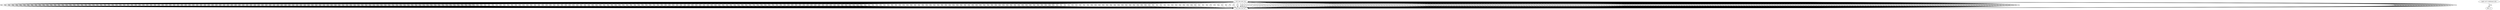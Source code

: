 digraph ZeekTraffic {
"192.168.209.128" [degree = 647, in_degree = 24, out_degree = 623, activity_score = 1.00, total_connections = 647];
"ff02::2" [degree = 1, in_degree = 1, out_degree = 0, activity_score = 0.10, total_connections = 1];
"fe80::5471:93ff:feef:c195" [degree = 1, in_degree = 0, out_degree = 1, activity_score = 0.10, total_connections = 1];
"192.168.239.101" [degree = 647, in_degree = 623, out_degree = 24, activity_score = 1.00, total_connections = 647];
"192.168.239.101" -> "192.168.209.128" [label = "tcp", resp_ip_bytes = "0", orig_ip_bytes = "40", protocol = "tcp", orig_pkts = "1", timestamp = "1747403861.638567", local_resp = "true", src_port = "1023", service = "-", dst_port = "36861", conn_state = "OTH", resp_bytes = "0", local_orig = "true", history = "R", orig_bytes = "0", resp_pkts = "0"];
"192.168.239.101" -> "192.168.209.128" [label = "tcp", resp_ip_bytes = "0", orig_ip_bytes = "40", protocol = "tcp", orig_pkts = "1", timestamp = "1747403861.638689", local_resp = "true", src_port = "1123", service = "-", dst_port = "36861", conn_state = "OTH", resp_bytes = "0", local_orig = "true", history = "R", orig_bytes = "0", resp_pkts = "0"];
"192.168.239.101" -> "192.168.209.128" [label = "tcp", resp_ip_bytes = "0", orig_ip_bytes = "40", protocol = "tcp", orig_pkts = "1", timestamp = "1747403861.638858", local_resp = "true", src_port = "12174", service = "-", dst_port = "36861", conn_state = "OTH", resp_bytes = "0", local_orig = "true", history = "R", orig_bytes = "0", resp_pkts = "0"];
"192.168.239.101" -> "192.168.209.128" [label = "tcp", resp_ip_bytes = "0", orig_ip_bytes = "40", protocol = "tcp", orig_pkts = "1", timestamp = "1747403861.638862", local_resp = "true", src_port = "6646", service = "-", dst_port = "36861", conn_state = "OTH", resp_bytes = "0", local_orig = "true", history = "R", orig_bytes = "0", resp_pkts = "0"];
"192.168.239.101" -> "192.168.209.128" [label = "tcp", resp_ip_bytes = "0", orig_ip_bytes = "40", protocol = "tcp", orig_pkts = "1", timestamp = "1747403861.638920", local_resp = "true", src_port = "8085", service = "-", dst_port = "36861", conn_state = "OTH", resp_bytes = "0", local_orig = "true", history = "R", orig_bytes = "0", resp_pkts = "0"];
"192.168.239.101" -> "192.168.209.128" [label = "tcp", resp_ip_bytes = "0", orig_ip_bytes = "40", protocol = "tcp", orig_pkts = "1", timestamp = "1747403861.638946", local_resp = "true", src_port = "51103", service = "-", dst_port = "36861", conn_state = "OTH", resp_bytes = "0", local_orig = "true", history = "R", orig_bytes = "0", resp_pkts = "0"];
"192.168.239.101" -> "192.168.209.128" [label = "tcp", resp_ip_bytes = "0", orig_ip_bytes = "40", protocol = "tcp", orig_pkts = "1", timestamp = "1747403861.639063", local_resp = "true", src_port = "5431", service = "-", dst_port = "36861", conn_state = "OTH", resp_bytes = "0", local_orig = "true", history = "R", orig_bytes = "0", resp_pkts = "0"];
"192.168.239.101" -> "192.168.209.128" [label = "tcp", resp_ip_bytes = "0", orig_ip_bytes = "40", protocol = "tcp", orig_pkts = "1", timestamp = "1747403861.639077", local_resp = "true", src_port = "1862", service = "-", dst_port = "36861", conn_state = "OTH", resp_bytes = "0", local_orig = "true", history = "R", orig_bytes = "0", resp_pkts = "0"];
"192.168.239.101" -> "192.168.209.128" [label = "tcp", resp_ip_bytes = "0", orig_ip_bytes = "40", protocol = "tcp", orig_pkts = "1", timestamp = "1747403861.639198", local_resp = "true", src_port = "19101", service = "-", dst_port = "36861", conn_state = "OTH", resp_bytes = "0", local_orig = "true", history = "R", orig_bytes = "0", resp_pkts = "0"];
"192.168.239.101" -> "192.168.209.128" [label = "tcp", resp_ip_bytes = "0", orig_ip_bytes = "40", protocol = "tcp", orig_pkts = "1", timestamp = "1747403861.639210", local_resp = "true", src_port = "1805", service = "-", dst_port = "36861", conn_state = "OTH", resp_bytes = "0", local_orig = "true", history = "R", orig_bytes = "0", resp_pkts = "0"];
"192.168.239.101" -> "192.168.209.128" [label = "tcp", resp_ip_bytes = "0", orig_ip_bytes = "40", protocol = "tcp", orig_pkts = "1", timestamp = "1747403861.639331", local_resp = "true", src_port = "30951", service = "-", dst_port = "36861", conn_state = "OTH", resp_bytes = "0", local_orig = "true", history = "R", orig_bytes = "0", resp_pkts = "0"];
"192.168.209.128" -> "192.168.239.101" [label = "tcp", resp_ip_bytes = "40", orig_ip_bytes = "0", protocol = "tcp", orig_pkts = "0", timestamp = "1747403861.639340", local_resp = "true", src_port = "36861", service = "-", dst_port = "8000", conn_state = "RSTRH", resp_bytes = "0", local_orig = "true", history = "^r", orig_bytes = "0", resp_pkts = "1"];
"192.168.239.101" -> "192.168.209.128" [label = "tcp", resp_ip_bytes = "0", orig_ip_bytes = "40", protocol = "tcp", orig_pkts = "1", timestamp = "1747403861.639553", local_resp = "true", src_port = "2126", service = "-", dst_port = "36861", conn_state = "OTH", resp_bytes = "0", local_orig = "true", history = "R", orig_bytes = "0", resp_pkts = "0"];
"192.168.239.101" -> "192.168.209.128" [label = "tcp", resp_ip_bytes = "0", orig_ip_bytes = "40", protocol = "tcp", orig_pkts = "1", timestamp = "1747403861.639555", local_resp = "true", src_port = "2006", service = "-", dst_port = "36861", conn_state = "OTH", resp_bytes = "0", local_orig = "true", history = "R", orig_bytes = "0", resp_pkts = "0"];
"192.168.239.101" -> "192.168.209.128" [label = "tcp", resp_ip_bytes = "0", orig_ip_bytes = "40", protocol = "tcp", orig_pkts = "1", timestamp = "1747403861.639623", local_resp = "true", src_port = "3369", service = "-", dst_port = "36861", conn_state = "OTH", resp_bytes = "0", local_orig = "true", history = "R", orig_bytes = "0", resp_pkts = "0"];
"192.168.239.101" -> "192.168.209.128" [label = "tcp", resp_ip_bytes = "0", orig_ip_bytes = "40", protocol = "tcp", orig_pkts = "1", timestamp = "1747403861.639633", local_resp = "true", src_port = "2041", service = "-", dst_port = "36861", conn_state = "OTH", resp_bytes = "0", local_orig = "true", history = "R", orig_bytes = "0", resp_pkts = "0"];
"192.168.239.101" -> "192.168.209.128" [label = "tcp", resp_ip_bytes = "0", orig_ip_bytes = "40", protocol = "tcp", orig_pkts = "1", timestamp = "1747403861.641571", local_resp = "true", src_port = "1600", service = "-", dst_port = "36861", conn_state = "OTH", resp_bytes = "0", local_orig = "true", history = "R", orig_bytes = "0", resp_pkts = "0"];
"192.168.239.101" -> "192.168.209.128" [label = "tcp", resp_ip_bytes = "0", orig_ip_bytes = "40", protocol = "tcp", orig_pkts = "1", timestamp = "1747403861.641605", local_resp = "true", src_port = "1248", service = "-", dst_port = "36861", conn_state = "OTH", resp_bytes = "0", local_orig = "true", history = "R", orig_bytes = "0", resp_pkts = "0"];
"192.168.239.101" -> "192.168.209.128" [label = "tcp", resp_ip_bytes = "0", orig_ip_bytes = "40", protocol = "tcp", orig_pkts = "1", timestamp = "1747403861.641747", local_resp = "true", src_port = "4998", service = "-", dst_port = "36861", conn_state = "OTH", resp_bytes = "0", local_orig = "true", history = "R", orig_bytes = "0", resp_pkts = "0"];
"192.168.239.101" -> "192.168.209.128" [label = "tcp", resp_ip_bytes = "0", orig_ip_bytes = "40", protocol = "tcp", orig_pkts = "1", timestamp = "1747403861.641752", local_resp = "true", src_port = "5100", service = "-", dst_port = "36861", conn_state = "OTH", resp_bytes = "0", local_orig = "true", history = "R", orig_bytes = "0", resp_pkts = "0"];
"192.168.239.101" -> "192.168.209.128" [label = "tcp", resp_ip_bytes = "0", orig_ip_bytes = "40", protocol = "tcp", orig_pkts = "1", timestamp = "1747403861.641854", local_resp = "true", src_port = "1352", service = "-", dst_port = "36861", conn_state = "OTH", resp_bytes = "0", local_orig = "true", history = "R", orig_bytes = "0", resp_pkts = "0"];
"192.168.239.101" -> "192.168.209.128" [label = "tcp", resp_ip_bytes = "0", orig_ip_bytes = "40", protocol = "tcp", orig_pkts = "1", timestamp = "1747403861.641904", local_resp = "true", src_port = "7911", service = "-", dst_port = "36861", conn_state = "OTH", resp_bytes = "0", local_orig = "true", history = "R", orig_bytes = "0", resp_pkts = "0"];
"192.168.239.101" -> "192.168.209.128" [label = "tcp", resp_ip_bytes = "0", orig_ip_bytes = "40", protocol = "tcp", orig_pkts = "1", timestamp = "1747403861.642004", local_resp = "true", src_port = "2034", service = "-", dst_port = "36861", conn_state = "OTH", resp_bytes = "0", local_orig = "true", history = "R", orig_bytes = "0", resp_pkts = "0"];
"192.168.239.101" -> "192.168.209.128" [label = "tcp", resp_ip_bytes = "0", orig_ip_bytes = "40", protocol = "tcp", orig_pkts = "1", timestamp = "1747403861.642043", local_resp = "true", src_port = "2121", service = "-", dst_port = "36861", conn_state = "OTH", resp_bytes = "0", local_orig = "true", history = "R", orig_bytes = "0", resp_pkts = "0"];
"192.168.209.128" -> "192.168.239.101" [label = "tcp", resp_ip_bytes = "40", orig_ip_bytes = "44", protocol = "tcp", orig_pkts = "1", timestamp = "1747403861.637639", local_resp = "true", src_port = "36861", service = "-", dst_port = "56737", conn_state = "REJ", resp_bytes = "0", local_orig = "true", history = "Sr", orig_bytes = "0", resp_pkts = "1"];
"192.168.209.128" -> "192.168.239.101" [label = "tcp", resp_ip_bytes = "40", orig_ip_bytes = "44", protocol = "tcp", orig_pkts = "1", timestamp = "1747403861.637763", local_resp = "true", src_port = "36861", service = "-", dst_port = "8400", conn_state = "REJ", resp_bytes = "0", local_orig = "true", history = "Sr", orig_bytes = "0", resp_pkts = "1"];
"192.168.209.128" -> "192.168.239.101" [label = "tcp", resp_ip_bytes = "40", orig_ip_bytes = "44", protocol = "tcp", orig_pkts = "1", timestamp = "1747403861.637912", local_resp = "true", src_port = "36861", service = "-", dst_port = "54045", conn_state = "REJ", resp_bytes = "0", local_orig = "true", history = "Sr", orig_bytes = "0", resp_pkts = "1"];
"192.168.209.128" -> "192.168.239.101" [label = "tcp", resp_ip_bytes = "40", orig_ip_bytes = "44", protocol = "tcp", orig_pkts = "1", timestamp = "1747403861.637929", local_resp = "true", src_port = "36861", service = "-", dst_port = "1081", conn_state = "REJ", resp_bytes = "0", local_orig = "true", history = "Sr", orig_bytes = "0", resp_pkts = "1"];
"192.168.209.128" -> "192.168.239.101" [label = "tcp", resp_ip_bytes = "40", orig_ip_bytes = "44", protocol = "tcp", orig_pkts = "1", timestamp = "1747403861.638345", local_resp = "true", src_port = "36861", service = "-", dst_port = "900", conn_state = "REJ", resp_bytes = "0", local_orig = "true", history = "Sr", orig_bytes = "0", resp_pkts = "1"];
"192.168.209.128" -> "192.168.239.101" [label = "tcp", resp_ip_bytes = "40", orig_ip_bytes = "44", protocol = "tcp", orig_pkts = "1", timestamp = "1747403861.638347", local_resp = "true", src_port = "36861", service = "-", dst_port = "2809", conn_state = "REJ", resp_bytes = "0", local_orig = "true", history = "Sr", orig_bytes = "0", resp_pkts = "1"];
"192.168.209.128" -> "192.168.239.101" [label = "tcp", resp_ip_bytes = "40", orig_ip_bytes = "44", protocol = "tcp", orig_pkts = "1", timestamp = "1747403861.639873", local_resp = "true", src_port = "36861", service = "-", dst_port = "1864", conn_state = "REJ", resp_bytes = "0", local_orig = "true", history = "Sr", orig_bytes = "0", resp_pkts = "1"];
"192.168.209.128" -> "192.168.239.101" [label = "tcp", resp_ip_bytes = "40", orig_ip_bytes = "44", protocol = "tcp", orig_pkts = "1", timestamp = "1747403861.639875", local_resp = "true", src_port = "36861", service = "-", dst_port = "1097", conn_state = "REJ", resp_bytes = "0", local_orig = "true", history = "Sr", orig_bytes = "0", resp_pkts = "1"];
"192.168.209.128" -> "192.168.239.101" [label = "tcp", resp_ip_bytes = "40", orig_ip_bytes = "44", protocol = "tcp", orig_pkts = "1", timestamp = "1747403861.639892", local_resp = "true", src_port = "36861", service = "-", dst_port = "8654", conn_state = "REJ", resp_bytes = "0", local_orig = "true", history = "Sr", orig_bytes = "0", resp_pkts = "1"];
"192.168.209.128" -> "192.168.239.101" [label = "tcp", resp_ip_bytes = "40", orig_ip_bytes = "44", protocol = "tcp", orig_pkts = "1", timestamp = "1747403861.639949", local_resp = "true", src_port = "36861", service = "-", dst_port = "19", conn_state = "REJ", resp_bytes = "0", local_orig = "true", history = "Sr", orig_bytes = "0", resp_pkts = "1"];
"192.168.209.128" -> "192.168.239.101" [label = "tcp", resp_ip_bytes = "40", orig_ip_bytes = "44", protocol = "tcp", orig_pkts = "1", timestamp = "1747403861.640074", local_resp = "true", src_port = "36861", service = "-", dst_port = "8402", conn_state = "REJ", resp_bytes = "0", local_orig = "true", history = "Sr", orig_bytes = "0", resp_pkts = "1"];
"192.168.209.128" -> "192.168.239.101" [label = "tcp", resp_ip_bytes = "40", orig_ip_bytes = "44", protocol = "tcp", orig_pkts = "1", timestamp = "1747403861.640130", local_resp = "true", src_port = "36861", service = "-", dst_port = "6000", conn_state = "REJ", resp_bytes = "0", local_orig = "true", history = "Sr", orig_bytes = "0", resp_pkts = "1"];
"192.168.209.128" -> "192.168.239.101" [label = "tcp", resp_ip_bytes = "40", orig_ip_bytes = "44", protocol = "tcp", orig_pkts = "1", timestamp = "1747403861.640226", local_resp = "true", src_port = "36861", service = "-", dst_port = "10621", conn_state = "REJ", resp_bytes = "0", local_orig = "true", history = "Sr", orig_bytes = "0", resp_pkts = "1"];
"192.168.209.128" -> "192.168.239.101" [label = "tcp", resp_ip_bytes = "40", orig_ip_bytes = "44", protocol = "tcp", orig_pkts = "1", timestamp = "1747403861.640263", local_resp = "true", src_port = "36861", service = "-", dst_port = "5904", conn_state = "REJ", resp_bytes = "0", local_orig = "true", history = "Sr", orig_bytes = "0", resp_pkts = "1"];
"192.168.209.128" -> "192.168.239.101" [label = "tcp", resp_ip_bytes = "40", orig_ip_bytes = "44", protocol = "tcp", orig_pkts = "1", timestamp = "1747403861.640404", local_resp = "true", src_port = "36861", service = "-", dst_port = "2909", conn_state = "REJ", resp_bytes = "0", local_orig = "true", history = "Sr", orig_bytes = "0", resp_pkts = "1"];
"192.168.209.128" -> "192.168.239.101" [label = "tcp", resp_ip_bytes = "40", orig_ip_bytes = "44", protocol = "tcp", orig_pkts = "1", timestamp = "1747403861.640479", local_resp = "true", src_port = "36861", service = "-", dst_port = "1032", conn_state = "REJ", resp_bytes = "0", local_orig = "true", history = "Sr", orig_bytes = "0", resp_pkts = "1"];
"192.168.209.128" -> "192.168.239.101" [label = "tcp", resp_ip_bytes = "40", orig_ip_bytes = "44", protocol = "tcp", orig_pkts = "1", timestamp = "1747403861.640554", local_resp = "true", src_port = "36861", service = "-", dst_port = "1067", conn_state = "REJ", resp_bytes = "0", local_orig = "true", history = "Sr", orig_bytes = "0", resp_pkts = "1"];
"192.168.209.128" -> "192.168.239.101" [label = "tcp", resp_ip_bytes = "40", orig_ip_bytes = "44", protocol = "tcp", orig_pkts = "1", timestamp = "1747403861.640555", local_resp = "true", src_port = "36861", service = "-", dst_port = "7920", conn_state = "REJ", resp_bytes = "0", local_orig = "true", history = "Sr", orig_bytes = "0", resp_pkts = "1"];
"192.168.209.128" -> "192.168.239.101" [label = "tcp", resp_ip_bytes = "40", orig_ip_bytes = "44", protocol = "tcp", orig_pkts = "1", timestamp = "1747403861.640702", local_resp = "true", src_port = "36861", service = "-", dst_port = "32773", conn_state = "REJ", resp_bytes = "0", local_orig = "true", history = "Sr", orig_bytes = "0", resp_pkts = "1"];
"192.168.209.128" -> "192.168.239.101" [label = "tcp", resp_ip_bytes = "40", orig_ip_bytes = "44", protocol = "tcp", orig_pkts = "1", timestamp = "1747403861.640784", local_resp = "true", src_port = "36861", service = "-", dst_port = "1107", conn_state = "REJ", resp_bytes = "0", local_orig = "true", history = "Sr", orig_bytes = "0", resp_pkts = "1"];
"192.168.209.128" -> "192.168.239.101" [label = "tcp", resp_ip_bytes = "40", orig_ip_bytes = "44", protocol = "tcp", orig_pkts = "1", timestamp = "1747403861.640871", local_resp = "true", src_port = "36861", service = "-", dst_port = "24", conn_state = "REJ", resp_bytes = "0", local_orig = "true", history = "Sr", orig_bytes = "0", resp_pkts = "1"];
"192.168.209.128" -> "192.168.239.101" [label = "tcp", resp_ip_bytes = "40", orig_ip_bytes = "44", protocol = "tcp", orig_pkts = "1", timestamp = "1747403861.640996", local_resp = "true", src_port = "36861", service = "-", dst_port = "8600", conn_state = "REJ", resp_bytes = "0", local_orig = "true", history = "Sr", orig_bytes = "0", resp_pkts = "1"];
"192.168.209.128" -> "192.168.239.101" [label = "tcp", resp_ip_bytes = "40", orig_ip_bytes = "44", protocol = "tcp", orig_pkts = "1", timestamp = "1747403861.642733", local_resp = "true", src_port = "36861", service = "-", dst_port = "5102", conn_state = "REJ", resp_bytes = "0", local_orig = "true", history = "Sr", orig_bytes = "0", resp_pkts = "1"];
"192.168.209.128" -> "192.168.239.101" [label = "tcp", resp_ip_bytes = "40", orig_ip_bytes = "44", protocol = "tcp", orig_pkts = "1", timestamp = "1747403861.642773", local_resp = "true", src_port = "36861", service = "-", dst_port = "5815", conn_state = "REJ", resp_bytes = "0", local_orig = "true", history = "Sr", orig_bytes = "0", resp_pkts = "1"];
"192.168.209.128" -> "192.168.239.101" [label = "tcp", resp_ip_bytes = "40", orig_ip_bytes = "44", protocol = "tcp", orig_pkts = "1", timestamp = "1747403861.642951", local_resp = "true", src_port = "36861", service = "-", dst_port = "119", conn_state = "REJ", resp_bytes = "0", local_orig = "true", history = "Sr", orig_bytes = "0", resp_pkts = "1"];
"192.168.209.128" -> "192.168.239.101" [label = "tcp", resp_ip_bytes = "40", orig_ip_bytes = "44", protocol = "tcp", orig_pkts = "1", timestamp = "1747403861.642952", local_resp = "true", src_port = "36861", service = "-", dst_port = "8291", conn_state = "REJ", resp_bytes = "0", local_orig = "true", history = "Sr", orig_bytes = "0", resp_pkts = "1"];
"192.168.209.128" -> "192.168.239.101" [label = "tcp", resp_ip_bytes = "40", orig_ip_bytes = "44", protocol = "tcp", orig_pkts = "1", timestamp = "1747403861.643032", local_resp = "true", src_port = "36861", service = "-", dst_port = "20221", conn_state = "REJ", resp_bytes = "0", local_orig = "true", history = "Sr", orig_bytes = "0", resp_pkts = "1"];
"192.168.209.128" -> "192.168.239.101" [label = "tcp", resp_ip_bytes = "40", orig_ip_bytes = "44", protocol = "tcp", orig_pkts = "1", timestamp = "1747403861.643034", local_resp = "true", src_port = "36861", service = "-", dst_port = "2968", conn_state = "REJ", resp_bytes = "0", local_orig = "true", history = "Sr", orig_bytes = "0", resp_pkts = "1"];
"192.168.209.128" -> "192.168.239.101" [label = "tcp", resp_ip_bytes = "40", orig_ip_bytes = "44", protocol = "tcp", orig_pkts = "1", timestamp = "1747403861.643159", local_resp = "true", src_port = "36861", service = "-", dst_port = "16993", conn_state = "REJ", resp_bytes = "0", local_orig = "true", history = "Sr", orig_bytes = "0", resp_pkts = "1"];
"192.168.209.128" -> "192.168.239.101" [label = "tcp", resp_ip_bytes = "40", orig_ip_bytes = "44", protocol = "tcp", orig_pkts = "1", timestamp = "1747403861.643191", local_resp = "true", src_port = "36861", service = "-", dst_port = "49156", conn_state = "REJ", resp_bytes = "0", local_orig = "true", history = "Sr", orig_bytes = "0", resp_pkts = "1"];
"192.168.209.128" -> "192.168.239.101" [label = "tcp", resp_ip_bytes = "40", orig_ip_bytes = "44", protocol = "tcp", orig_pkts = "1", timestamp = "1747403861.643461", local_resp = "true", src_port = "36861", service = "-", dst_port = "5214", conn_state = "REJ", resp_bytes = "0", local_orig = "true", history = "Sr", orig_bytes = "0", resp_pkts = "1"];
"192.168.209.128" -> "192.168.239.101" [label = "tcp", resp_ip_bytes = "40", orig_ip_bytes = "44", protocol = "tcp", orig_pkts = "1", timestamp = "1747403861.643594", local_resp = "true", src_port = "36861", service = "-", dst_port = "1065", conn_state = "REJ", resp_bytes = "0", local_orig = "true", history = "Sr", orig_bytes = "0", resp_pkts = "1"];
"192.168.209.128" -> "192.168.239.101" [label = "tcp", resp_ip_bytes = "40", orig_ip_bytes = "44", protocol = "tcp", orig_pkts = "1", timestamp = "1747403861.643607", local_resp = "true", src_port = "36861", service = "-", dst_port = "911", conn_state = "REJ", resp_bytes = "0", local_orig = "true", history = "Sr", orig_bytes = "0", resp_pkts = "1"];
"192.168.209.128" -> "192.168.239.101" [label = "tcp", resp_ip_bytes = "40", orig_ip_bytes = "44", protocol = "tcp", orig_pkts = "1", timestamp = "1747403861.643647", local_resp = "true", src_port = "36861", service = "-", dst_port = "5432", conn_state = "REJ", resp_bytes = "0", local_orig = "true", history = "Sr", orig_bytes = "0", resp_pkts = "1"];
"192.168.209.128" -> "192.168.239.101" [label = "tcp", resp_ip_bytes = "40", orig_ip_bytes = "44", protocol = "tcp", orig_pkts = "1", timestamp = "1747403861.643784", local_resp = "true", src_port = "36861", service = "-", dst_port = "1026", conn_state = "REJ", resp_bytes = "0", local_orig = "true", history = "Sr", orig_bytes = "0", resp_pkts = "1"];
"192.168.209.128" -> "192.168.239.101" [label = "tcp", resp_ip_bytes = "40", orig_ip_bytes = "44", protocol = "tcp", orig_pkts = "1", timestamp = "1747403861.643801", local_resp = "true", src_port = "36861", service = "-", dst_port = "513", conn_state = "REJ", resp_bytes = "0", local_orig = "true", history = "Sr", orig_bytes = "0", resp_pkts = "1"];
"192.168.209.128" -> "192.168.239.101" [label = "tcp", resp_ip_bytes = "40", orig_ip_bytes = "44", protocol = "tcp", orig_pkts = "1", timestamp = "1747403861.643922", local_resp = "true", src_port = "36861", service = "-", dst_port = "3300", conn_state = "REJ", resp_bytes = "0", local_orig = "true", history = "Sr", orig_bytes = "0", resp_pkts = "1"];
"192.168.209.128" -> "192.168.239.101" [label = "tcp", resp_ip_bytes = "40", orig_ip_bytes = "44", protocol = "tcp", orig_pkts = "1", timestamp = "1747403861.643940", local_resp = "true", src_port = "36861", service = "-", dst_port = "7019", conn_state = "REJ", resp_bytes = "0", local_orig = "true", history = "Sr", orig_bytes = "0", resp_pkts = "1"];
"192.168.209.128" -> "192.168.239.101" [label = "tcp", resp_ip_bytes = "40", orig_ip_bytes = "44", protocol = "tcp", orig_pkts = "1", timestamp = "1747403861.645717", local_resp = "true", src_port = "36861", service = "-", dst_port = "49155", conn_state = "REJ", resp_bytes = "0", local_orig = "true", history = "Sr", orig_bytes = "0", resp_pkts = "1"];
"192.168.209.128" -> "192.168.239.101" [label = "tcp", resp_ip_bytes = "40", orig_ip_bytes = "44", protocol = "tcp", orig_pkts = "1", timestamp = "1747403861.645754", local_resp = "true", src_port = "36861", service = "-", dst_port = "4446", conn_state = "REJ", resp_bytes = "0", local_orig = "true", history = "Sr", orig_bytes = "0", resp_pkts = "1"];
"192.168.209.128" -> "192.168.239.101" [label = "tcp", resp_ip_bytes = "40", orig_ip_bytes = "44", protocol = "tcp", orig_pkts = "1", timestamp = "1747403861.646736", local_resp = "true", src_port = "36861", service = "-", dst_port = "7676", conn_state = "REJ", resp_bytes = "0", local_orig = "true", history = "Sr", orig_bytes = "0", resp_pkts = "1"];
"192.168.209.128" -> "192.168.239.101" [label = "tcp", resp_ip_bytes = "40", orig_ip_bytes = "44", protocol = "tcp", orig_pkts = "1", timestamp = "1747403861.646772", local_resp = "true", src_port = "36861", service = "-", dst_port = "1311", conn_state = "REJ", resp_bytes = "0", local_orig = "true", history = "Sr", orig_bytes = "0", resp_pkts = "1"];
"192.168.209.128" -> "192.168.239.101" [label = "tcp", resp_ip_bytes = "40", orig_ip_bytes = "44", protocol = "tcp", orig_pkts = "1", timestamp = "1747403861.646876", local_resp = "true", src_port = "36861", service = "-", dst_port = "1974", conn_state = "REJ", resp_bytes = "0", local_orig = "true", history = "Sr", orig_bytes = "0", resp_pkts = "1"];
"192.168.209.128" -> "192.168.239.101" [label = "tcp", resp_ip_bytes = "40", orig_ip_bytes = "44", protocol = "tcp", orig_pkts = "1", timestamp = "1747403861.646902", local_resp = "true", src_port = "36861", service = "-", dst_port = "42510", conn_state = "REJ", resp_bytes = "0", local_orig = "true", history = "Sr", orig_bytes = "0", resp_pkts = "1"];
"192.168.209.128" -> "192.168.239.101" [label = "tcp", resp_ip_bytes = "40", orig_ip_bytes = "44", protocol = "tcp", orig_pkts = "1", timestamp = "1747403861.647014", local_resp = "true", src_port = "36861", service = "-", dst_port = "10004", conn_state = "REJ", resp_bytes = "0", local_orig = "true", history = "Sr", orig_bytes = "0", resp_pkts = "1"];
"192.168.209.128" -> "192.168.239.101" [label = "tcp", resp_ip_bytes = "40", orig_ip_bytes = "44", protocol = "tcp", orig_pkts = "1", timestamp = "1747403861.647059", local_resp = "true", src_port = "36861", service = "-", dst_port = "2161", conn_state = "REJ", resp_bytes = "0", local_orig = "true", history = "Sr", orig_bytes = "0", resp_pkts = "1"];
"192.168.209.128" -> "192.168.239.101" [label = "tcp", resp_ip_bytes = "40", orig_ip_bytes = "44", protocol = "tcp", orig_pkts = "1", timestamp = "1747403861.647408", local_resp = "true", src_port = "36861", service = "-", dst_port = "8022", conn_state = "REJ", resp_bytes = "0", local_orig = "true", history = "Sr", orig_bytes = "0", resp_pkts = "1"];
"192.168.209.128" -> "192.168.239.101" [label = "tcp", resp_ip_bytes = "40", orig_ip_bytes = "44", protocol = "tcp", orig_pkts = "1", timestamp = "1747403861.647409", local_resp = "true", src_port = "36861", service = "-", dst_port = "32778", conn_state = "REJ", resp_bytes = "0", local_orig = "true", history = "Sr", orig_bytes = "0", resp_pkts = "1"];
"192.168.209.128" -> "192.168.239.101" [label = "tcp", resp_ip_bytes = "40", orig_ip_bytes = "44", protocol = "tcp", orig_pkts = "1", timestamp = "1747403861.647505", local_resp = "true", src_port = "36861", service = "-", dst_port = "254", conn_state = "REJ", resp_bytes = "0", local_orig = "true", history = "Sr", orig_bytes = "0", resp_pkts = "1"];
"192.168.209.128" -> "192.168.239.101" [label = "tcp", resp_ip_bytes = "40", orig_ip_bytes = "44", protocol = "tcp", orig_pkts = "1", timestamp = "1747403861.647542", local_resp = "true", src_port = "36861", service = "-", dst_port = "45100", conn_state = "REJ", resp_bytes = "0", local_orig = "true", history = "Sr", orig_bytes = "0", resp_pkts = "1"];
"192.168.209.128" -> "192.168.239.101" [label = "tcp", resp_ip_bytes = "40", orig_ip_bytes = "44", protocol = "tcp", orig_pkts = "1", timestamp = "1747403861.647680", local_resp = "true", src_port = "36861", service = "-", dst_port = "1461", conn_state = "REJ", resp_bytes = "0", local_orig = "true", history = "Sr", orig_bytes = "0", resp_pkts = "1"];
"192.168.209.128" -> "192.168.239.101" [label = "tcp", resp_ip_bytes = "40", orig_ip_bytes = "44", protocol = "tcp", orig_pkts = "1", timestamp = "1747403861.647693", local_resp = "true", src_port = "36861", service = "-", dst_port = "5226", conn_state = "REJ", resp_bytes = "0", local_orig = "true", history = "Sr", orig_bytes = "0", resp_pkts = "1"];
"192.168.209.128" -> "192.168.239.101" [label = "tcp", resp_ip_bytes = "40", orig_ip_bytes = "44", protocol = "tcp", orig_pkts = "1", timestamp = "1747403861.647834", local_resp = "true", src_port = "36861", service = "-", dst_port = "49163", conn_state = "REJ", resp_bytes = "0", local_orig = "true", history = "Sr", orig_bytes = "0", resp_pkts = "1"];
"192.168.209.128" -> "192.168.239.101" [label = "tcp", resp_ip_bytes = "40", orig_ip_bytes = "44", protocol = "tcp", orig_pkts = "1", timestamp = "1747403861.647886", local_resp = "true", src_port = "36861", service = "-", dst_port = "32784", conn_state = "REJ", resp_bytes = "0", local_orig = "true", history = "Sr", orig_bytes = "0", resp_pkts = "1"];
"192.168.209.128" -> "192.168.239.101" [label = "tcp", resp_ip_bytes = "40", orig_ip_bytes = "44", protocol = "tcp", orig_pkts = "1", timestamp = "1747403861.649937", local_resp = "true", src_port = "36861", service = "-", dst_port = "1071", conn_state = "REJ", resp_bytes = "0", local_orig = "true", history = "Sr", orig_bytes = "0", resp_pkts = "1"];
"192.168.209.128" -> "192.168.239.101" [label = "tcp", resp_ip_bytes = "40", orig_ip_bytes = "44", protocol = "tcp", orig_pkts = "1", timestamp = "1747403861.649938", local_resp = "true", src_port = "36861", service = "-", dst_port = "49152", conn_state = "REJ", resp_bytes = "0", local_orig = "true", history = "Sr", orig_bytes = "0", resp_pkts = "1"];
"192.168.209.128" -> "192.168.239.101" [label = "tcp", resp_ip_bytes = "40", orig_ip_bytes = "44", protocol = "tcp", orig_pkts = "1", timestamp = "1747403861.650067", local_resp = "true", src_port = "36861", service = "-", dst_port = "8090", conn_state = "REJ", resp_bytes = "0", local_orig = "true", history = "Sr", orig_bytes = "0", resp_pkts = "1"];
"192.168.209.128" -> "192.168.239.101" [label = "tcp", resp_ip_bytes = "40", orig_ip_bytes = "44", protocol = "tcp", orig_pkts = "1", timestamp = "1747403861.650113", local_resp = "true", src_port = "36861", service = "-", dst_port = "3493", conn_state = "REJ", resp_bytes = "0", local_orig = "true", history = "Sr", orig_bytes = "0", resp_pkts = "1"];
"192.168.209.128" -> "192.168.239.101" [label = "tcp", resp_ip_bytes = "40", orig_ip_bytes = "44", protocol = "tcp", orig_pkts = "1", timestamp = "1747403861.650283", local_resp = "true", src_port = "36861", service = "-", dst_port = "2105", conn_state = "REJ", resp_bytes = "0", local_orig = "true", history = "Sr", orig_bytes = "0", resp_pkts = "1"];
"192.168.209.128" -> "192.168.239.101" [label = "tcp", resp_ip_bytes = "40", orig_ip_bytes = "44", protocol = "tcp", orig_pkts = "1", timestamp = "1747403861.650285", local_resp = "true", src_port = "36861", service = "-", dst_port = "3476", conn_state = "REJ", resp_bytes = "0", local_orig = "true", history = "Sr", orig_bytes = "0", resp_pkts = "1"];
"192.168.209.128" -> "192.168.239.101" [label = "tcp", resp_ip_bytes = "40", orig_ip_bytes = "44", protocol = "tcp", orig_pkts = "1", timestamp = "1747403861.650363", local_resp = "true", src_port = "36861", service = "-", dst_port = "4321", conn_state = "REJ", resp_bytes = "0", local_orig = "true", history = "Sr", orig_bytes = "0", resp_pkts = "1"];
"192.168.209.128" -> "192.168.239.101" [label = "tcp", resp_ip_bytes = "40", orig_ip_bytes = "44", protocol = "tcp", orig_pkts = "1", timestamp = "1747403861.650373", local_resp = "true", src_port = "36861", service = "-", dst_port = "88", conn_state = "REJ", resp_bytes = "0", local_orig = "true", history = "Sr", orig_bytes = "0", resp_pkts = "1"];
"192.168.209.128" -> "192.168.239.101" [label = "tcp", resp_ip_bytes = "40", orig_ip_bytes = "44", protocol = "tcp", orig_pkts = "1", timestamp = "1747403861.650566", local_resp = "true", src_port = "36861", service = "-", dst_port = "2525", conn_state = "REJ", resp_bytes = "0", local_orig = "true", history = "Sr", orig_bytes = "0", resp_pkts = "1"];
"192.168.209.128" -> "192.168.239.101" [label = "tcp", resp_ip_bytes = "40", orig_ip_bytes = "44", protocol = "tcp", orig_pkts = "1", timestamp = "1747403861.650567", local_resp = "true", src_port = "36861", service = "-", dst_port = "8093", conn_state = "REJ", resp_bytes = "0", local_orig = "true", history = "Sr", orig_bytes = "0", resp_pkts = "1"];
"192.168.209.128" -> "192.168.239.101" [label = "tcp", resp_ip_bytes = "40", orig_ip_bytes = "44", protocol = "tcp", orig_pkts = "1", timestamp = "1747403861.650648", local_resp = "true", src_port = "36861", service = "-", dst_port = "1068", conn_state = "REJ", resp_bytes = "0", local_orig = "true", history = "Sr", orig_bytes = "0", resp_pkts = "1"];
"192.168.209.128" -> "192.168.239.101" [label = "tcp", resp_ip_bytes = "40", orig_ip_bytes = "44", protocol = "tcp", orig_pkts = "1", timestamp = "1747403861.650659", local_resp = "true", src_port = "36861", service = "-", dst_port = "5200", conn_state = "REJ", resp_bytes = "0", local_orig = "true", history = "Sr", orig_bytes = "0", resp_pkts = "1"];
"192.168.209.128" -> "192.168.239.101" [label = "tcp", resp_ip_bytes = "40", orig_ip_bytes = "44", protocol = "tcp", orig_pkts = "1", timestamp = "1747403861.650796", local_resp = "true", src_port = "36861", service = "-", dst_port = "19801", conn_state = "REJ", resp_bytes = "0", local_orig = "true", history = "Sr", orig_bytes = "0", resp_pkts = "1"];
"192.168.209.128" -> "192.168.239.101" [label = "tcp", resp_ip_bytes = "40", orig_ip_bytes = "44", protocol = "tcp", orig_pkts = "1", timestamp = "1747403861.650809", local_resp = "true", src_port = "36861", service = "-", dst_port = "1093", conn_state = "REJ", resp_bytes = "0", local_orig = "true", history = "Sr", orig_bytes = "0", resp_pkts = "1"];
"192.168.209.128" -> "192.168.239.101" [label = "tcp", resp_ip_bytes = "40", orig_ip_bytes = "44", protocol = "tcp", orig_pkts = "1", timestamp = "1747403861.650921", local_resp = "true", src_port = "36861", service = "-", dst_port = "901", conn_state = "REJ", resp_bytes = "0", local_orig = "true", history = "Sr", orig_bytes = "0", resp_pkts = "1"];
"192.168.209.128" -> "192.168.239.101" [label = "tcp", resp_ip_bytes = "40", orig_ip_bytes = "44", protocol = "tcp", orig_pkts = "1", timestamp = "1747403861.650975", local_resp = "true", src_port = "36861", service = "-", dst_port = "9900", conn_state = "REJ", resp_bytes = "0", local_orig = "true", history = "Sr", orig_bytes = "0", resp_pkts = "1"];
"192.168.209.128" -> "192.168.239.101" [label = "tcp", resp_ip_bytes = "40", orig_ip_bytes = "44", protocol = "tcp", orig_pkts = "1", timestamp = "1747403861.652373", local_resp = "true", src_port = "36861", service = "-", dst_port = "3031", conn_state = "REJ", resp_bytes = "0", local_orig = "true", history = "Sr", orig_bytes = "0", resp_pkts = "1"];
"192.168.209.128" -> "192.168.239.101" [label = "tcp", resp_ip_bytes = "40", orig_ip_bytes = "44", protocol = "tcp", orig_pkts = "1", timestamp = "1747403861.652412", local_resp = "true", src_port = "36861", service = "-", dst_port = "10566", conn_state = "REJ", resp_bytes = "0", local_orig = "true", history = "Sr", orig_bytes = "0", resp_pkts = "1"];
"192.168.209.128" -> "192.168.239.101" [label = "tcp", resp_ip_bytes = "40", orig_ip_bytes = "44", protocol = "tcp", orig_pkts = "1", timestamp = "1747403861.652503", local_resp = "true", src_port = "36861", service = "-", dst_port = "33", conn_state = "REJ", resp_bytes = "0", local_orig = "true", history = "Sr", orig_bytes = "0", resp_pkts = "1"];
"192.168.209.128" -> "192.168.239.101" [label = "tcp", resp_ip_bytes = "40", orig_ip_bytes = "44", protocol = "tcp", orig_pkts = "1", timestamp = "1747403861.652548", local_resp = "true", src_port = "36861", service = "-", dst_port = "1042", conn_state = "REJ", resp_bytes = "0", local_orig = "true", history = "Sr", orig_bytes = "0", resp_pkts = "1"];
"192.168.209.128" -> "192.168.239.101" [label = "tcp", resp_ip_bytes = "40", orig_ip_bytes = "44", protocol = "tcp", orig_pkts = "1", timestamp = "1747403861.652655", local_resp = "true", src_port = "36861", service = "-", dst_port = "264", conn_state = "REJ", resp_bytes = "0", local_orig = "true", history = "Sr", orig_bytes = "0", resp_pkts = "1"];
"192.168.209.128" -> "192.168.239.101" [label = "tcp", resp_ip_bytes = "40", orig_ip_bytes = "44", protocol = "tcp", orig_pkts = "1", timestamp = "1747403861.652691", local_resp = "true", src_port = "36861", service = "-", dst_port = "50300", conn_state = "REJ", resp_bytes = "0", local_orig = "true", history = "Sr", orig_bytes = "0", resp_pkts = "1"];
"192.168.209.128" -> "192.168.239.101" [label = "tcp", resp_ip_bytes = "40", orig_ip_bytes = "44", protocol = "tcp", orig_pkts = "1", timestamp = "1747403861.652928", local_resp = "true", src_port = "36861", service = "-", dst_port = "52848", conn_state = "REJ", resp_bytes = "0", local_orig = "true", history = "Sr", orig_bytes = "0", resp_pkts = "1"];
"192.168.209.128" -> "192.168.239.101" [label = "tcp", resp_ip_bytes = "40", orig_ip_bytes = "44", protocol = "tcp", orig_pkts = "1", timestamp = "1747403861.652968", local_resp = "true", src_port = "36861", service = "-", dst_port = "8701", conn_state = "REJ", resp_bytes = "0", local_orig = "true", history = "Sr", orig_bytes = "0", resp_pkts = "1"];
"192.168.209.128" -> "192.168.239.101" [label = "tcp", resp_ip_bytes = "40", orig_ip_bytes = "44", protocol = "tcp", orig_pkts = "1", timestamp = "1747403861.653068", local_resp = "true", src_port = "36861", service = "-", dst_port = "1104", conn_state = "REJ", resp_bytes = "0", local_orig = "true", history = "Sr", orig_bytes = "0", resp_pkts = "1"];
"192.168.209.128" -> "192.168.239.101" [label = "tcp", resp_ip_bytes = "40", orig_ip_bytes = "44", protocol = "tcp", orig_pkts = "1", timestamp = "1747403861.653104", local_resp = "true", src_port = "36861", service = "-", dst_port = "52869", conn_state = "REJ", resp_bytes = "0", local_orig = "true", history = "Sr", orig_bytes = "0", resp_pkts = "1"];
"192.168.209.128" -> "192.168.239.101" [label = "tcp", resp_ip_bytes = "40", orig_ip_bytes = "44", protocol = "tcp", orig_pkts = "1", timestamp = "1747403861.653209", local_resp = "true", src_port = "36861", service = "-", dst_port = "5269", conn_state = "REJ", resp_bytes = "0", local_orig = "true", history = "Sr", orig_bytes = "0", resp_pkts = "1"];
"192.168.209.128" -> "192.168.239.101" [label = "tcp", resp_ip_bytes = "40", orig_ip_bytes = "44", protocol = "tcp", orig_pkts = "1", timestamp = "1747403861.653248", local_resp = "true", src_port = "36861", service = "-", dst_port = "711", conn_state = "REJ", resp_bytes = "0", local_orig = "true", history = "Sr", orig_bytes = "0", resp_pkts = "1"];
"192.168.209.128" -> "192.168.239.101" [label = "tcp", resp_ip_bytes = "40", orig_ip_bytes = "44", protocol = "tcp", orig_pkts = "1", timestamp = "1747403861.653564", local_resp = "true", src_port = "36861", service = "-", dst_port = "541", conn_state = "REJ", resp_bytes = "0", local_orig = "true", history = "Sr", orig_bytes = "0", resp_pkts = "1"];
"192.168.209.128" -> "192.168.239.101" [label = "tcp", resp_ip_bytes = "40", orig_ip_bytes = "44", protocol = "tcp", orig_pkts = "1", timestamp = "1747403861.653600", local_resp = "true", src_port = "36861", service = "-", dst_port = "1117", conn_state = "REJ", resp_bytes = "0", local_orig = "true", history = "Sr", orig_bytes = "0", resp_pkts = "1"];
"192.168.209.128" -> "192.168.239.101" [label = "tcp", resp_ip_bytes = "40", orig_ip_bytes = "44", protocol = "tcp", orig_pkts = "1", timestamp = "1747403861.653896", local_resp = "true", src_port = "36861", service = "-", dst_port = "1334", conn_state = "REJ", resp_bytes = "0", local_orig = "true", history = "Sr", orig_bytes = "0", resp_pkts = "1"];
"192.168.209.128" -> "192.168.239.101" [label = "tcp", resp_ip_bytes = "40", orig_ip_bytes = "44", protocol = "tcp", orig_pkts = "1", timestamp = "1747403861.653913", local_resp = "true", src_port = "36861", service = "-", dst_port = "9575", conn_state = "REJ", resp_bytes = "0", local_orig = "true", history = "Sr", orig_bytes = "0", resp_pkts = "1"];
"192.168.209.128" -> "192.168.239.101" [label = "tcp", resp_ip_bytes = "40", orig_ip_bytes = "44", protocol = "tcp", orig_pkts = "1", timestamp = "1747403861.656208", local_resp = "true", src_port = "36861", service = "-", dst_port = "10012", conn_state = "REJ", resp_bytes = "0", local_orig = "true", history = "Sr", orig_bytes = "0", resp_pkts = "1"];
"192.168.209.128" -> "192.168.239.101" [label = "tcp", resp_ip_bytes = "40", orig_ip_bytes = "44", protocol = "tcp", orig_pkts = "1", timestamp = "1747403861.656236", local_resp = "true", src_port = "36861", service = "-", dst_port = "2007", conn_state = "REJ", resp_bytes = "0", local_orig = "true", history = "Sr", orig_bytes = "0", resp_pkts = "1"];
"192.168.209.128" -> "192.168.239.101" [label = "tcp", resp_ip_bytes = "40", orig_ip_bytes = "44", protocol = "tcp", orig_pkts = "1", timestamp = "1747403861.656371", local_resp = "true", src_port = "36861", service = "-", dst_port = "1102", conn_state = "REJ", resp_bytes = "0", local_orig = "true", history = "Sr", orig_bytes = "0", resp_pkts = "1"];
"192.168.209.128" -> "192.168.239.101" [label = "tcp", resp_ip_bytes = "40", orig_ip_bytes = "44", protocol = "tcp", orig_pkts = "1", timestamp = "1747403861.656387", local_resp = "true", src_port = "36861", service = "-", dst_port = "1033", conn_state = "REJ", resp_bytes = "0", local_orig = "true", history = "Sr", orig_bytes = "0", resp_pkts = "1"];
"192.168.209.128" -> "192.168.239.101" [label = "tcp", resp_ip_bytes = "40", orig_ip_bytes = "44", protocol = "tcp", orig_pkts = "1", timestamp = "1747403861.656552", local_resp = "true", src_port = "36861", service = "-", dst_port = "16001", conn_state = "REJ", resp_bytes = "0", local_orig = "true", history = "Sr", orig_bytes = "0", resp_pkts = "1"];
"192.168.209.128" -> "192.168.239.101" [label = "tcp", resp_ip_bytes = "40", orig_ip_bytes = "44", protocol = "tcp", orig_pkts = "1", timestamp = "1747403861.656553", local_resp = "true", src_port = "36861", service = "-", dst_port = "2222", conn_state = "REJ", resp_bytes = "0", local_orig = "true", history = "Sr", orig_bytes = "0", resp_pkts = "1"];
"192.168.209.128" -> "192.168.239.101" [label = "tcp", resp_ip_bytes = "40", orig_ip_bytes = "44", protocol = "tcp", orig_pkts = "1", timestamp = "1747403861.656855", local_resp = "true", src_port = "36861", service = "-", dst_port = "12000", conn_state = "REJ", resp_bytes = "0", local_orig = "true", history = "Sr", orig_bytes = "0", resp_pkts = "1"];
"192.168.209.128" -> "192.168.239.101" [label = "tcp", resp_ip_bytes = "40", orig_ip_bytes = "44", protocol = "tcp", orig_pkts = "1", timestamp = "1747403861.656857", local_resp = "true", src_port = "36861", service = "-", dst_port = "61900", conn_state = "REJ", resp_bytes = "0", local_orig = "true", history = "Sr", orig_bytes = "0", resp_pkts = "1"];
"192.168.209.128" -> "192.168.239.101" [label = "tcp", resp_ip_bytes = "40", orig_ip_bytes = "44", protocol = "tcp", orig_pkts = "1", timestamp = "1747403861.657264", local_resp = "true", src_port = "36861", service = "-", dst_port = "7778", conn_state = "REJ", resp_bytes = "0", local_orig = "true", history = "Sr", orig_bytes = "0", resp_pkts = "1"];
"192.168.209.128" -> "192.168.239.101" [label = "tcp", resp_ip_bytes = "40", orig_ip_bytes = "44", protocol = "tcp", orig_pkts = "1", timestamp = "1747403861.657265", local_resp = "true", src_port = "36861", service = "-", dst_port = "57797", conn_state = "REJ", resp_bytes = "0", local_orig = "true", history = "Sr", orig_bytes = "0", resp_pkts = "1"];
"192.168.209.128" -> "192.168.239.101" [label = "tcp", resp_ip_bytes = "40", orig_ip_bytes = "44", protocol = "tcp", orig_pkts = "1", timestamp = "1747403861.657622", local_resp = "true", src_port = "36861", service = "-", dst_port = "21571", conn_state = "REJ", resp_bytes = "0", local_orig = "true", history = "Sr", orig_bytes = "0", resp_pkts = "1"];
"192.168.209.128" -> "192.168.239.101" [label = "tcp", resp_ip_bytes = "40", orig_ip_bytes = "44", protocol = "tcp", orig_pkts = "1", timestamp = "1747403861.657635", local_resp = "true", src_port = "36861", service = "-", dst_port = "6881", conn_state = "REJ", resp_bytes = "0", local_orig = "true", history = "Sr", orig_bytes = "0", resp_pkts = "1"];
"192.168.209.128" -> "192.168.239.101" [label = "tcp", resp_ip_bytes = "40", orig_ip_bytes = "44", protocol = "tcp", orig_pkts = "1", timestamp = "1747403861.658156", local_resp = "true", src_port = "36861", service = "-", dst_port = "10243", conn_state = "REJ", resp_bytes = "0", local_orig = "true", history = "Sr", orig_bytes = "0", resp_pkts = "1"];
"192.168.209.128" -> "192.168.239.101" [label = "tcp", resp_ip_bytes = "40", orig_ip_bytes = "44", protocol = "tcp", orig_pkts = "1", timestamp = "1747403861.658157", local_resp = "true", src_port = "36861", service = "-", dst_port = "687", conn_state = "REJ", resp_bytes = "0", local_orig = "true", history = "Sr", orig_bytes = "0", resp_pkts = "1"];
"192.168.209.128" -> "192.168.239.101" [label = "tcp", resp_ip_bytes = "40", orig_ip_bytes = "44", protocol = "tcp", orig_pkts = "1", timestamp = "1747403861.658158", local_resp = "true", src_port = "36861", service = "-", dst_port = "8181", conn_state = "REJ", resp_bytes = "0", local_orig = "true", history = "Sr", orig_bytes = "0", resp_pkts = "1"];
"192.168.209.128" -> "192.168.239.101" [label = "tcp", resp_ip_bytes = "40", orig_ip_bytes = "44", protocol = "tcp", orig_pkts = "1", timestamp = "1747403861.658338", local_resp = "true", src_port = "36861", service = "-", dst_port = "1085", conn_state = "REJ", resp_bytes = "0", local_orig = "true", history = "Sr", orig_bytes = "0", resp_pkts = "1"];
"192.168.209.128" -> "192.168.239.101" [label = "tcp", resp_ip_bytes = "40", orig_ip_bytes = "44", protocol = "tcp", orig_pkts = "1", timestamp = "1747403861.659883", local_resp = "true", src_port = "36861", service = "-", dst_port = "3814", conn_state = "REJ", resp_bytes = "0", local_orig = "true", history = "Sr", orig_bytes = "0", resp_pkts = "1"];
"192.168.209.128" -> "192.168.239.101" [label = "tcp", resp_ip_bytes = "40", orig_ip_bytes = "44", protocol = "tcp", orig_pkts = "1", timestamp = "1747403861.659930", local_resp = "true", src_port = "36861", service = "-", dst_port = "999", conn_state = "REJ", resp_bytes = "0", local_orig = "true", history = "Sr", orig_bytes = "0", resp_pkts = "1"];
"192.168.209.128" -> "192.168.239.101" [label = "tcp", resp_ip_bytes = "40", orig_ip_bytes = "44", protocol = "tcp", orig_pkts = "1", timestamp = "1747403861.660031", local_resp = "true", src_port = "36861", service = "-", dst_port = "31337", conn_state = "REJ", resp_bytes = "0", local_orig = "true", history = "Sr", orig_bytes = "0", resp_pkts = "1"];
"192.168.209.128" -> "192.168.239.101" [label = "tcp", resp_ip_bytes = "40", orig_ip_bytes = "44", protocol = "tcp", orig_pkts = "1", timestamp = "1747403861.660180", local_resp = "true", src_port = "36861", service = "-", dst_port = "5862", conn_state = "REJ", resp_bytes = "0", local_orig = "true", history = "Sr", orig_bytes = "0", resp_pkts = "1"];
"192.168.209.128" -> "192.168.239.101" [label = "tcp", resp_ip_bytes = "40", orig_ip_bytes = "44", protocol = "tcp", orig_pkts = "1", timestamp = "1747403861.660351", local_resp = "true", src_port = "36861", service = "-", dst_port = "5987", conn_state = "REJ", resp_bytes = "0", local_orig = "true", history = "Sr", orig_bytes = "0", resp_pkts = "1"];
"192.168.209.128" -> "192.168.239.101" [label = "tcp", resp_ip_bytes = "40", orig_ip_bytes = "44", protocol = "tcp", orig_pkts = "1", timestamp = "1747403861.660385", local_resp = "true", src_port = "36861", service = "-", dst_port = "515", conn_state = "REJ", resp_bytes = "0", local_orig = "true", history = "Sr", orig_bytes = "0", resp_pkts = "1"];
"192.168.209.128" -> "192.168.239.101" [label = "tcp", resp_ip_bytes = "40", orig_ip_bytes = "44", protocol = "tcp", orig_pkts = "1", timestamp = "1747403861.660484", local_resp = "true", src_port = "36861", service = "-", dst_port = "2967", conn_state = "REJ", resp_bytes = "0", local_orig = "true", history = "Sr", orig_bytes = "0", resp_pkts = "1"];
"192.168.209.128" -> "192.168.239.101" [label = "tcp", resp_ip_bytes = "40", orig_ip_bytes = "44", protocol = "tcp", orig_pkts = "1", timestamp = "1747403861.660512", local_resp = "true", src_port = "36861", service = "-", dst_port = "20005", conn_state = "REJ", resp_bytes = "0", local_orig = "true", history = "Sr", orig_bytes = "0", resp_pkts = "1"];
"192.168.209.128" -> "192.168.239.101" [label = "tcp", resp_ip_bytes = "40", orig_ip_bytes = "44", protocol = "tcp", orig_pkts = "1", timestamp = "1747403861.660634", local_resp = "true", src_port = "36861", service = "-", dst_port = "3918", conn_state = "REJ", resp_bytes = "0", local_orig = "true", history = "Sr", orig_bytes = "0", resp_pkts = "1"];
"192.168.209.128" -> "192.168.239.101" [label = "tcp", resp_ip_bytes = "40", orig_ip_bytes = "44", protocol = "tcp", orig_pkts = "1", timestamp = "1747403861.660691", local_resp = "true", src_port = "36861", service = "-", dst_port = "9003", conn_state = "REJ", resp_bytes = "0", local_orig = "true", history = "Sr", orig_bytes = "0", resp_pkts = "1"];
"192.168.209.128" -> "192.168.239.101" [label = "tcp", resp_ip_bytes = "40", orig_ip_bytes = "44", protocol = "tcp", orig_pkts = "1", timestamp = "1747403861.660769", local_resp = "true", src_port = "36861", service = "-", dst_port = "2920", conn_state = "REJ", resp_bytes = "0", local_orig = "true", history = "Sr", orig_bytes = "0", resp_pkts = "1"];
"192.168.209.128" -> "192.168.239.101" [label = "tcp", resp_ip_bytes = "40", orig_ip_bytes = "44", protocol = "tcp", orig_pkts = "1", timestamp = "1747403861.660808", local_resp = "true", src_port = "36861", service = "-", dst_port = "1812", conn_state = "REJ", resp_bytes = "0", local_orig = "true", history = "Sr", orig_bytes = "0", resp_pkts = "1"];
"192.168.209.128" -> "192.168.239.101" [label = "tcp", resp_ip_bytes = "40", orig_ip_bytes = "44", protocol = "tcp", orig_pkts = "1", timestamp = "1747403861.661391", local_resp = "true", src_port = "36861", service = "-", dst_port = "6001", conn_state = "REJ", resp_bytes = "0", local_orig = "true", history = "Sr", orig_bytes = "0", resp_pkts = "1"];
"192.168.209.128" -> "192.168.239.101" [label = "tcp", resp_ip_bytes = "40", orig_ip_bytes = "44", protocol = "tcp", orig_pkts = "1", timestamp = "1747403861.661392", local_resp = "true", src_port = "36861", service = "-", dst_port = "1717", conn_state = "REJ", resp_bytes = "0", local_orig = "true", history = "Sr", orig_bytes = "0", resp_pkts = "1"];
"192.168.209.128" -> "192.168.239.101" [label = "tcp", resp_ip_bytes = "40", orig_ip_bytes = "44", protocol = "tcp", orig_pkts = "1", timestamp = "1747403861.661499", local_resp = "true", src_port = "36861", service = "-", dst_port = "1186", conn_state = "REJ", resp_bytes = "0", local_orig = "true", history = "Sr", orig_bytes = "0", resp_pkts = "1"];
"192.168.209.128" -> "192.168.239.101" [label = "tcp", resp_ip_bytes = "40", orig_ip_bytes = "44", protocol = "tcp", orig_pkts = "1", timestamp = "1747403861.661511", local_resp = "true", src_port = "36861", service = "-", dst_port = "1583", conn_state = "REJ", resp_bytes = "0", local_orig = "true", history = "Sr", orig_bytes = "0", resp_pkts = "1"];
"192.168.209.128" -> "192.168.239.101" [label = "tcp", resp_ip_bytes = "40", orig_ip_bytes = "44", protocol = "tcp", orig_pkts = "1", timestamp = "1747403861.663498", local_resp = "true", src_port = "36861", service = "-", dst_port = "161", conn_state = "REJ", resp_bytes = "0", local_orig = "true", history = "Sr", orig_bytes = "0", resp_pkts = "1"];
"192.168.209.128" -> "192.168.239.101" [label = "tcp", resp_ip_bytes = "40", orig_ip_bytes = "44", protocol = "tcp", orig_pkts = "1", timestamp = "1747403861.663499", local_resp = "true", src_port = "36861", service = "-", dst_port = "25734", conn_state = "REJ", resp_bytes = "0", local_orig = "true", history = "Sr", orig_bytes = "0", resp_pkts = "1"];
"192.168.209.128" -> "192.168.239.101" [label = "tcp", resp_ip_bytes = "40", orig_ip_bytes = "44", protocol = "tcp", orig_pkts = "1", timestamp = "1747403861.663677", local_resp = "true", src_port = "36861", service = "-", dst_port = "5925", conn_state = "REJ", resp_bytes = "0", local_orig = "true", history = "Sr", orig_bytes = "0", resp_pkts = "1"];
"192.168.209.128" -> "192.168.239.101" [label = "tcp", resp_ip_bytes = "40", orig_ip_bytes = "44", protocol = "tcp", orig_pkts = "1", timestamp = "1747403861.663678", local_resp = "true", src_port = "36861", service = "-", dst_port = "5822", conn_state = "REJ", resp_bytes = "0", local_orig = "true", history = "Sr", orig_bytes = "0", resp_pkts = "1"];
"192.168.209.128" -> "192.168.239.101" [label = "tcp", resp_ip_bytes = "40", orig_ip_bytes = "44", protocol = "tcp", orig_pkts = "1", timestamp = "1747403861.663779", local_resp = "true", src_port = "36861", service = "-", dst_port = "50500", conn_state = "REJ", resp_bytes = "0", local_orig = "true", history = "Sr", orig_bytes = "0", resp_pkts = "1"];
"192.168.209.128" -> "192.168.239.101" [label = "tcp", resp_ip_bytes = "40", orig_ip_bytes = "44", protocol = "tcp", orig_pkts = "1", timestamp = "1747403861.663806", local_resp = "true", src_port = "36861", service = "-", dst_port = "8192", conn_state = "REJ", resp_bytes = "0", local_orig = "true", history = "Sr", orig_bytes = "0", resp_pkts = "1"];
"192.168.209.128" -> "192.168.239.101" [label = "tcp", resp_ip_bytes = "40", orig_ip_bytes = "44", protocol = "tcp", orig_pkts = "1", timestamp = "1747403861.663912", local_resp = "true", src_port = "36861", service = "-", dst_port = "3580", conn_state = "REJ", resp_bytes = "0", local_orig = "true", history = "Sr", orig_bytes = "0", resp_pkts = "1"];
"192.168.209.128" -> "192.168.239.101" [label = "tcp", resp_ip_bytes = "40", orig_ip_bytes = "44", protocol = "tcp", orig_pkts = "1", timestamp = "1747403861.663975", local_resp = "true", src_port = "36861", service = "-", dst_port = "40193", conn_state = "REJ", resp_bytes = "0", local_orig = "true", history = "Sr", orig_bytes = "0", resp_pkts = "1"];
"192.168.209.128" -> "192.168.239.101" [label = "tcp", resp_ip_bytes = "40", orig_ip_bytes = "44", protocol = "tcp", orig_pkts = "1", timestamp = "1747403861.664078", local_resp = "true", src_port = "36861", service = "-", dst_port = "18988", conn_state = "REJ", resp_bytes = "0", local_orig = "true", history = "Sr", orig_bytes = "0", resp_pkts = "1"];
"192.168.209.128" -> "192.168.239.101" [label = "tcp", resp_ip_bytes = "40", orig_ip_bytes = "44", protocol = "tcp", orig_pkts = "1", timestamp = "1747403861.664099", local_resp = "true", src_port = "36861", service = "-", dst_port = "880", conn_state = "REJ", resp_bytes = "0", local_orig = "true", history = "Sr", orig_bytes = "0", resp_pkts = "1"];
"192.168.209.128" -> "192.168.239.101" [label = "tcp", resp_ip_bytes = "40", orig_ip_bytes = "44", protocol = "tcp", orig_pkts = "1", timestamp = "1747403861.664226", local_resp = "true", src_port = "36861", service = "-", dst_port = "1783", conn_state = "REJ", resp_bytes = "0", local_orig = "true", history = "Sr", orig_bytes = "0", resp_pkts = "1"];
"192.168.209.128" -> "192.168.239.101" [label = "tcp", resp_ip_bytes = "40", orig_ip_bytes = "44", protocol = "tcp", orig_pkts = "1", timestamp = "1747403861.664266", local_resp = "true", src_port = "36861", service = "-", dst_port = "8873", conn_state = "REJ", resp_bytes = "0", local_orig = "true", history = "Sr", orig_bytes = "0", resp_pkts = "1"];
"192.168.209.128" -> "192.168.239.101" [label = "tcp", resp_ip_bytes = "40", orig_ip_bytes = "44", protocol = "tcp", orig_pkts = "1", timestamp = "1747403861.664364", local_resp = "true", src_port = "36861", service = "-", dst_port = "7070", conn_state = "REJ", resp_bytes = "0", local_orig = "true", history = "Sr", orig_bytes = "0", resp_pkts = "1"];
"192.168.209.128" -> "192.168.239.101" [label = "tcp", resp_ip_bytes = "40", orig_ip_bytes = "44", protocol = "tcp", orig_pkts = "1", timestamp = "1747403861.664395", local_resp = "true", src_port = "36861", service = "-", dst_port = "8011", conn_state = "REJ", resp_bytes = "0", local_orig = "true", history = "Sr", orig_bytes = "0", resp_pkts = "1"];
"192.168.209.128" -> "192.168.239.101" [label = "tcp", resp_ip_bytes = "40", orig_ip_bytes = "44", protocol = "tcp", orig_pkts = "1", timestamp = "1747403861.664499", local_resp = "true", src_port = "36861", service = "-", dst_port = "5850", conn_state = "REJ", resp_bytes = "0", local_orig = "true", history = "Sr", orig_bytes = "0", resp_pkts = "1"];
"192.168.209.128" -> "192.168.239.101" [label = "tcp", resp_ip_bytes = "40", orig_ip_bytes = "44", protocol = "tcp", orig_pkts = "1", timestamp = "1747403861.664532", local_resp = "true", src_port = "36861", service = "-", dst_port = "1199", conn_state = "REJ", resp_bytes = "0", local_orig = "true", history = "Sr", orig_bytes = "0", resp_pkts = "1"];
"192.168.209.128" -> "192.168.239.101" [label = "tcp", resp_ip_bytes = "40", orig_ip_bytes = "44", protocol = "tcp", orig_pkts = "1", timestamp = "1747403861.666295", local_resp = "true", src_port = "36861", service = "-", dst_port = "389", conn_state = "REJ", resp_bytes = "0", local_orig = "true", history = "Sr", orig_bytes = "0", resp_pkts = "1"];
"192.168.209.128" -> "192.168.239.101" [label = "tcp", resp_ip_bytes = "40", orig_ip_bytes = "44", protocol = "tcp", orig_pkts = "1", timestamp = "1747403861.666331", local_resp = "true", src_port = "36861", service = "-", dst_port = "9220", conn_state = "REJ", resp_bytes = "0", local_orig = "true", history = "Sr", orig_bytes = "0", resp_pkts = "1"];
"192.168.209.128" -> "192.168.239.101" [label = "tcp", resp_ip_bytes = "40", orig_ip_bytes = "44", protocol = "tcp", orig_pkts = "1", timestamp = "1747403861.666526", local_resp = "true", src_port = "36861", service = "-", dst_port = "3527", conn_state = "REJ", resp_bytes = "0", local_orig = "true", history = "Sr", orig_bytes = "0", resp_pkts = "1"];
"192.168.209.128" -> "192.168.239.101" [label = "tcp", resp_ip_bytes = "40", orig_ip_bytes = "44", protocol = "tcp", orig_pkts = "1", timestamp = "1747403861.666528", local_resp = "true", src_port = "36861", service = "-", dst_port = "8800", conn_state = "REJ", resp_bytes = "0", local_orig = "true", history = "Sr", orig_bytes = "0", resp_pkts = "1"];
"192.168.209.128" -> "192.168.239.101" [label = "tcp", resp_ip_bytes = "40", orig_ip_bytes = "44", protocol = "tcp", orig_pkts = "1", timestamp = "1747403861.666724", local_resp = "true", src_port = "36861", service = "-", dst_port = "11110", conn_state = "REJ", resp_bytes = "0", local_orig = "true", history = "Sr", orig_bytes = "0", resp_pkts = "1"];
"192.168.209.128" -> "192.168.239.101" [label = "tcp", resp_ip_bytes = "40", orig_ip_bytes = "44", protocol = "tcp", orig_pkts = "1", timestamp = "1747403861.666749", local_resp = "true", src_port = "36861", service = "-", dst_port = "3269", conn_state = "REJ", resp_bytes = "0", local_orig = "true", history = "Sr", orig_bytes = "0", resp_pkts = "1"];
"192.168.209.128" -> "192.168.239.101" [label = "tcp", resp_ip_bytes = "40", orig_ip_bytes = "44", protocol = "tcp", orig_pkts = "1", timestamp = "1747403861.666869", local_resp = "true", src_port = "36861", service = "-", dst_port = "301", conn_state = "REJ", resp_bytes = "0", local_orig = "true", history = "Sr", orig_bytes = "0", resp_pkts = "1"];
"192.168.209.128" -> "192.168.239.101" [label = "tcp", resp_ip_bytes = "40", orig_ip_bytes = "44", protocol = "tcp", orig_pkts = "1", timestamp = "1747403861.666896", local_resp = "true", src_port = "36861", service = "-", dst_port = "5999", conn_state = "REJ", resp_bytes = "0", local_orig = "true", history = "Sr", orig_bytes = "0", resp_pkts = "1"];
"192.168.209.128" -> "192.168.239.101" [label = "tcp", resp_ip_bytes = "40", orig_ip_bytes = "44", protocol = "tcp", orig_pkts = "1", timestamp = "1747403861.667084", local_resp = "true", src_port = "36861", service = "-", dst_port = "5120", conn_state = "REJ", resp_bytes = "0", local_orig = "true", history = "Sr", orig_bytes = "0", resp_pkts = "1"];
"192.168.209.128" -> "192.168.239.101" [label = "tcp", resp_ip_bytes = "40", orig_ip_bytes = "44", protocol = "tcp", orig_pkts = "1", timestamp = "1747403861.667085", local_resp = "true", src_port = "36861", service = "-", dst_port = "2038", conn_state = "REJ", resp_bytes = "0", local_orig = "true", history = "Sr", orig_bytes = "0", resp_pkts = "1"];
"192.168.209.128" -> "192.168.239.101" [label = "tcp", resp_ip_bytes = "40", orig_ip_bytes = "44", protocol = "tcp", orig_pkts = "1", timestamp = "1747403861.667163", local_resp = "true", src_port = "36861", service = "-", dst_port = "8081", conn_state = "REJ", resp_bytes = "0", local_orig = "true", history = "Sr", orig_bytes = "0", resp_pkts = "1"];
"192.168.209.128" -> "192.168.239.101" [label = "tcp", resp_ip_bytes = "40", orig_ip_bytes = "44", protocol = "tcp", orig_pkts = "1", timestamp = "1747403861.667194", local_resp = "true", src_port = "36861", service = "-", dst_port = "9500", conn_state = "REJ", resp_bytes = "0", local_orig = "true", history = "Sr", orig_bytes = "0", resp_pkts = "1"];
"192.168.209.128" -> "192.168.239.101" [label = "tcp", resp_ip_bytes = "40", orig_ip_bytes = "44", protocol = "tcp", orig_pkts = "1", timestamp = "1747403861.667305", local_resp = "true", src_port = "36861", service = "-", dst_port = "280", conn_state = "REJ", resp_bytes = "0", local_orig = "true", history = "Sr", orig_bytes = "0", resp_pkts = "1"];
"192.168.209.128" -> "192.168.239.101" [label = "tcp", resp_ip_bytes = "40", orig_ip_bytes = "44", protocol = "tcp", orig_pkts = "1", timestamp = "1747403861.667328", local_resp = "true", src_port = "36861", service = "-", dst_port = "1083", conn_state = "REJ", resp_bytes = "0", local_orig = "true", history = "Sr", orig_bytes = "0", resp_pkts = "1"];
"192.168.209.128" -> "192.168.239.101" [label = "tcp", resp_ip_bytes = "40", orig_ip_bytes = "44", protocol = "tcp", orig_pkts = "1", timestamp = "1747403861.667450", local_resp = "true", src_port = "36861", service = "-", dst_port = "1151", conn_state = "REJ", resp_bytes = "0", local_orig = "true", history = "Sr", orig_bytes = "0", resp_pkts = "1"];
"192.168.209.128" -> "192.168.239.101" [label = "tcp", resp_ip_bytes = "40", orig_ip_bytes = "44", protocol = "tcp", orig_pkts = "1", timestamp = "1747403861.667482", local_resp = "true", src_port = "36861", service = "-", dst_port = "2323", conn_state = "REJ", resp_bytes = "0", local_orig = "true", history = "Sr", orig_bytes = "0", resp_pkts = "1"];
"192.168.209.128" -> "192.168.239.101" [label = "tcp", resp_ip_bytes = "40", orig_ip_bytes = "44", protocol = "tcp", orig_pkts = "1", timestamp = "1747403861.669578", local_resp = "true", src_port = "36861", service = "-", dst_port = "2170", conn_state = "REJ", resp_bytes = "0", local_orig = "true", history = "Sr", orig_bytes = "0", resp_pkts = "1"];
"192.168.209.128" -> "192.168.239.101" [label = "tcp", resp_ip_bytes = "40", orig_ip_bytes = "44", protocol = "tcp", orig_pkts = "1", timestamp = "1747403861.669579", local_resp = "true", src_port = "36861", service = "-", dst_port = "1166", conn_state = "REJ", resp_bytes = "0", local_orig = "true", history = "Sr", orig_bytes = "0", resp_pkts = "1"];
"192.168.209.128" -> "192.168.239.101" [label = "tcp", resp_ip_bytes = "40", orig_ip_bytes = "44", protocol = "tcp", orig_pkts = "1", timestamp = "1747403861.669580", local_resp = "true", src_port = "36861", service = "-", dst_port = "5000", conn_state = "REJ", resp_bytes = "0", local_orig = "true", history = "Sr", orig_bytes = "0", resp_pkts = "1"];
"192.168.209.128" -> "192.168.239.101" [label = "tcp", resp_ip_bytes = "40", orig_ip_bytes = "44", protocol = "tcp", orig_pkts = "1", timestamp = "1747403861.669581", local_resp = "true", src_port = "36861", service = "-", dst_port = "9071", conn_state = "REJ", resp_bytes = "0", local_orig = "true", history = "Sr", orig_bytes = "0", resp_pkts = "1"];
"192.168.209.128" -> "192.168.239.101" [label = "tcp", resp_ip_bytes = "40", orig_ip_bytes = "44", protocol = "tcp", orig_pkts = "1", timestamp = "1747403861.669594", local_resp = "true", src_port = "36861", service = "-", dst_port = "2288", conn_state = "REJ", resp_bytes = "0", local_orig = "true", history = "Sr", orig_bytes = "0", resp_pkts = "1"];
"192.168.209.128" -> "192.168.239.101" [label = "tcp", resp_ip_bytes = "40", orig_ip_bytes = "44", protocol = "tcp", orig_pkts = "1", timestamp = "1747403861.669652", local_resp = "true", src_port = "36861", service = "-", dst_port = "6699", conn_state = "REJ", resp_bytes = "0", local_orig = "true", history = "Sr", orig_bytes = "0", resp_pkts = "1"];
"192.168.209.128" -> "192.168.239.101" [label = "tcp", resp_ip_bytes = "40", orig_ip_bytes = "44", protocol = "tcp", orig_pkts = "1", timestamp = "1747403861.669879", local_resp = "true", src_port = "36861", service = "-", dst_port = "1217", conn_state = "REJ", resp_bytes = "0", local_orig = "true", history = "Sr", orig_bytes = "0", resp_pkts = "1"];
"192.168.209.128" -> "192.168.239.101" [label = "tcp", resp_ip_bytes = "40", orig_ip_bytes = "44", protocol = "tcp", orig_pkts = "1", timestamp = "1747403861.669880", local_resp = "true", src_port = "36861", service = "-", dst_port = "3690", conn_state = "REJ", resp_bytes = "0", local_orig = "true", history = "Sr", orig_bytes = "0", resp_pkts = "1"];
"192.168.209.128" -> "192.168.239.101" [label = "tcp", resp_ip_bytes = "40", orig_ip_bytes = "44", protocol = "tcp", orig_pkts = "1", timestamp = "1747403861.670092", local_resp = "true", src_port = "36861", service = "-", dst_port = "5033", conn_state = "REJ", resp_bytes = "0", local_orig = "true", history = "Sr", orig_bytes = "0", resp_pkts = "1"];
"192.168.209.128" -> "192.168.239.101" [label = "tcp", resp_ip_bytes = "40", orig_ip_bytes = "44", protocol = "tcp", orig_pkts = "1", timestamp = "1747403861.670093", local_resp = "true", src_port = "36861", service = "-", dst_port = "9000", conn_state = "REJ", resp_bytes = "0", local_orig = "true", history = "Sr", orig_bytes = "0", resp_pkts = "1"];
"192.168.209.128" -> "192.168.239.101" [label = "tcp", resp_ip_bytes = "40", orig_ip_bytes = "44", protocol = "tcp", orig_pkts = "1", timestamp = "1747403861.672388", local_resp = "true", src_port = "36861", service = "-", dst_port = "7625", conn_state = "REJ", resp_bytes = "0", local_orig = "true", history = "Sr", orig_bytes = "0", resp_pkts = "1"];
"192.168.209.128" -> "192.168.239.101" [label = "tcp", resp_ip_bytes = "40", orig_ip_bytes = "44", protocol = "tcp", orig_pkts = "1", timestamp = "1747403861.672389", local_resp = "true", src_port = "36861", service = "-", dst_port = "1287", conn_state = "REJ", resp_bytes = "0", local_orig = "true", history = "Sr", orig_bytes = "0", resp_pkts = "1"];
"192.168.209.128" -> "192.168.239.101" [label = "tcp", resp_ip_bytes = "40", orig_ip_bytes = "44", protocol = "tcp", orig_pkts = "1", timestamp = "1747403861.672390", local_resp = "true", src_port = "36861", service = "-", dst_port = "42", conn_state = "REJ", resp_bytes = "0", local_orig = "true", history = "Sr", orig_bytes = "0", resp_pkts = "1"];
"192.168.209.128" -> "192.168.239.101" [label = "tcp", resp_ip_bytes = "40", orig_ip_bytes = "44", protocol = "tcp", orig_pkts = "1", timestamp = "1747403861.672391", local_resp = "true", src_port = "36861", service = "-", dst_port = "15004", conn_state = "REJ", resp_bytes = "0", local_orig = "true", history = "Sr", orig_bytes = "0", resp_pkts = "1"];
"192.168.209.128" -> "192.168.239.101" [label = "tcp", resp_ip_bytes = "40", orig_ip_bytes = "44", protocol = "tcp", orig_pkts = "1", timestamp = "1747403861.672393", local_resp = "true", src_port = "36861", service = "-", dst_port = "1048", conn_state = "REJ", resp_bytes = "0", local_orig = "true", history = "Sr", orig_bytes = "0", resp_pkts = "1"];
"192.168.209.128" -> "192.168.239.101" [label = "tcp", resp_ip_bytes = "40", orig_ip_bytes = "44", protocol = "tcp", orig_pkts = "1", timestamp = "1747403861.672394", local_resp = "true", src_port = "36861", service = "-", dst_port = "9207", conn_state = "REJ", resp_bytes = "0", local_orig = "true", history = "Sr", orig_bytes = "0", resp_pkts = "1"];
"192.168.209.128" -> "192.168.239.101" [label = "tcp", resp_ip_bytes = "40", orig_ip_bytes = "44", protocol = "tcp", orig_pkts = "1", timestamp = "1747403861.673910", local_resp = "true", src_port = "36861", service = "-", dst_port = "15660", conn_state = "REJ", resp_bytes = "0", local_orig = "true", history = "Sr", orig_bytes = "0", resp_pkts = "1"];
"192.168.209.128" -> "192.168.239.101" [label = "tcp", resp_ip_bytes = "40", orig_ip_bytes = "44", protocol = "tcp", orig_pkts = "1", timestamp = "1747403861.673945", local_resp = "true", src_port = "36861", service = "-", dst_port = "2005", conn_state = "REJ", resp_bytes = "0", local_orig = "true", history = "Sr", orig_bytes = "0", resp_pkts = "1"];
"192.168.209.128" -> "192.168.239.101" [label = "tcp", resp_ip_bytes = "40", orig_ip_bytes = "44", protocol = "tcp", orig_pkts = "1", timestamp = "1747403861.674081", local_resp = "true", src_port = "36861", service = "-", dst_port = "1309", conn_state = "REJ", resp_bytes = "0", local_orig = "true", history = "Sr", orig_bytes = "0", resp_pkts = "1"];
"192.168.209.128" -> "192.168.239.101" [label = "tcp", resp_ip_bytes = "40", orig_ip_bytes = "44", protocol = "tcp", orig_pkts = "1", timestamp = "1747403861.674115", local_resp = "true", src_port = "36861", service = "-", dst_port = "4", conn_state = "REJ", resp_bytes = "0", local_orig = "true", history = "Sr", orig_bytes = "0", resp_pkts = "1"];
"192.168.209.128" -> "192.168.239.101" [label = "tcp", resp_ip_bytes = "40", orig_ip_bytes = "44", protocol = "tcp", orig_pkts = "1", timestamp = "1747403861.674271", local_resp = "true", src_port = "36861", service = "-", dst_port = "50006", conn_state = "REJ", resp_bytes = "0", local_orig = "true", history = "Sr", orig_bytes = "0", resp_pkts = "1"];
"192.168.209.128" -> "192.168.239.101" [label = "tcp", resp_ip_bytes = "40", orig_ip_bytes = "44", protocol = "tcp", orig_pkts = "1", timestamp = "1747403861.674226", local_resp = "true", src_port = "36861", service = "-", dst_port = "8383", conn_state = "REJ", resp_bytes = "0", local_orig = "true", history = "Sr", orig_bytes = "0", resp_pkts = "1"];
"192.168.209.128" -> "192.168.239.101" [label = "tcp", resp_ip_bytes = "40", orig_ip_bytes = "44", protocol = "tcp", orig_pkts = "1", timestamp = "1747403861.674369", local_resp = "true", src_port = "36861", service = "-", dst_port = "4662", conn_state = "REJ", resp_bytes = "0", local_orig = "true", history = "Sr", orig_bytes = "0", resp_pkts = "1"];
"192.168.209.128" -> "192.168.239.101" [label = "tcp", resp_ip_bytes = "40", orig_ip_bytes = "44", protocol = "tcp", orig_pkts = "1", timestamp = "1747403861.674401", local_resp = "true", src_port = "36861", service = "-", dst_port = "51493", conn_state = "REJ", resp_bytes = "0", local_orig = "true", history = "Sr", orig_bytes = "0", resp_pkts = "1"];
"192.168.209.128" -> "192.168.239.101" [label = "tcp", resp_ip_bytes = "40", orig_ip_bytes = "44", protocol = "tcp", orig_pkts = "1", timestamp = "1747403861.674505", local_resp = "true", src_port = "36861", service = "-", dst_port = "3001", conn_state = "REJ", resp_bytes = "0", local_orig = "true", history = "Sr", orig_bytes = "0", resp_pkts = "1"];
"192.168.209.128" -> "192.168.239.101" [label = "tcp", resp_ip_bytes = "40", orig_ip_bytes = "44", protocol = "tcp", orig_pkts = "1", timestamp = "1747403861.674539", local_resp = "true", src_port = "36861", service = "-", dst_port = "3546", conn_state = "REJ", resp_bytes = "0", local_orig = "true", history = "Sr", orig_bytes = "0", resp_pkts = "1"];
"192.168.209.128" -> "192.168.239.101" [label = "tcp", resp_ip_bytes = "40", orig_ip_bytes = "44", protocol = "tcp", orig_pkts = "1", timestamp = "1747403861.674642", local_resp = "true", src_port = "36861", service = "-", dst_port = "3404", conn_state = "REJ", resp_bytes = "0", local_orig = "true", history = "Sr", orig_bytes = "0", resp_pkts = "1"];
"192.168.209.128" -> "192.168.239.101" [label = "tcp", resp_ip_bytes = "40", orig_ip_bytes = "44", protocol = "tcp", orig_pkts = "1", timestamp = "1747403861.674676", local_resp = "true", src_port = "36861", service = "-", dst_port = "1183", conn_state = "REJ", resp_bytes = "0", local_orig = "true", history = "Sr", orig_bytes = "0", resp_pkts = "1"];
"192.168.209.128" -> "192.168.239.101" [label = "tcp", resp_ip_bytes = "40", orig_ip_bytes = "44", protocol = "tcp", orig_pkts = "1", timestamp = "1747403861.675014", local_resp = "true", src_port = "36861", service = "-", dst_port = "10001", conn_state = "REJ", resp_bytes = "0", local_orig = "true", history = "Sr", orig_bytes = "0", resp_pkts = "1"];
"192.168.209.128" -> "192.168.239.101" [label = "tcp", resp_ip_bytes = "40", orig_ip_bytes = "44", protocol = "tcp", orig_pkts = "1", timestamp = "1747403861.675051", local_resp = "true", src_port = "36861", service = "-", dst_port = "9081", conn_state = "REJ", resp_bytes = "0", local_orig = "true", history = "Sr", orig_bytes = "0", resp_pkts = "1"];
"192.168.209.128" -> "192.168.239.101" [label = "tcp", resp_ip_bytes = "40", orig_ip_bytes = "44", protocol = "tcp", orig_pkts = "1", timestamp = "1747403861.675169", local_resp = "true", src_port = "36861", service = "-", dst_port = "3551", conn_state = "REJ", resp_bytes = "0", local_orig = "true", history = "Sr", orig_bytes = "0", resp_pkts = "1"];
"192.168.209.128" -> "192.168.239.101" [label = "tcp", resp_ip_bytes = "40", orig_ip_bytes = "44", protocol = "tcp", orig_pkts = "1", timestamp = "1747403861.676677", local_resp = "true", src_port = "36861", service = "-", dst_port = "2393", conn_state = "REJ", resp_bytes = "0", local_orig = "true", history = "Sr", orig_bytes = "0", resp_pkts = "1"];
"192.168.209.128" -> "192.168.239.101" [label = "tcp", resp_ip_bytes = "40", orig_ip_bytes = "44", protocol = "tcp", orig_pkts = "1", timestamp = "1747403861.675200", local_resp = "true", src_port = "36861", service = "-", dst_port = "34571", conn_state = "REJ", resp_bytes = "0", local_orig = "true", history = "Sr", orig_bytes = "0", resp_pkts = "1"];
"192.168.209.128" -> "192.168.239.101" [label = "tcp", resp_ip_bytes = "40", orig_ip_bytes = "44", protocol = "tcp", orig_pkts = "1", timestamp = "1747403861.676738", local_resp = "true", src_port = "36861", service = "-", dst_port = "9502", conn_state = "REJ", resp_bytes = "0", local_orig = "true", history = "Sr", orig_bytes = "0", resp_pkts = "1"];
"192.168.209.128" -> "192.168.239.101" [label = "tcp", resp_ip_bytes = "40", orig_ip_bytes = "44", protocol = "tcp", orig_pkts = "1", timestamp = "1747403861.676840", local_resp = "true", src_port = "36861", service = "-", dst_port = "1719", conn_state = "REJ", resp_bytes = "0", local_orig = "true", history = "Sr", orig_bytes = "0", resp_pkts = "1"];
"192.168.209.128" -> "192.168.239.101" [label = "tcp", resp_ip_bytes = "40", orig_ip_bytes = "44", protocol = "tcp", orig_pkts = "1", timestamp = "1747403861.676841", local_resp = "true", src_port = "36861", service = "-", dst_port = "6129", conn_state = "REJ", resp_bytes = "0", local_orig = "true", history = "Sr", orig_bytes = "0", resp_pkts = "1"];
"192.168.209.128" -> "192.168.239.101" [label = "tcp", resp_ip_bytes = "40", orig_ip_bytes = "44", protocol = "tcp", orig_pkts = "1", timestamp = "1747403861.676965", local_resp = "true", src_port = "36861", service = "-", dst_port = "1011", conn_state = "REJ", resp_bytes = "0", local_orig = "true", history = "Sr", orig_bytes = "0", resp_pkts = "1"];
"192.168.209.128" -> "192.168.239.101" [label = "tcp", resp_ip_bytes = "40", orig_ip_bytes = "44", protocol = "tcp", orig_pkts = "1", timestamp = "1747403861.676981", local_resp = "true", src_port = "36861", service = "-", dst_port = "1130", conn_state = "REJ", resp_bytes = "0", local_orig = "true", history = "Sr", orig_bytes = "0", resp_pkts = "1"];
"192.168.209.128" -> "192.168.239.101" [label = "tcp", resp_ip_bytes = "40", orig_ip_bytes = "44", protocol = "tcp", orig_pkts = "1", timestamp = "1747403861.677096", local_resp = "true", src_port = "36861", service = "-", dst_port = "1037", conn_state = "REJ", resp_bytes = "0", local_orig = "true", history = "Sr", orig_bytes = "0", resp_pkts = "1"];
"192.168.209.128" -> "192.168.239.101" [label = "tcp", resp_ip_bytes = "40", orig_ip_bytes = "44", protocol = "tcp", orig_pkts = "1", timestamp = "1747403861.677279", local_resp = "true", src_port = "36861", service = "-", dst_port = "8009", conn_state = "REJ", resp_bytes = "0", local_orig = "true", history = "Sr", orig_bytes = "0", resp_pkts = "1"];
"192.168.209.128" -> "192.168.239.101" [label = "tcp", resp_ip_bytes = "40", orig_ip_bytes = "44", protocol = "tcp", orig_pkts = "1", timestamp = "1747403861.677280", local_resp = "true", src_port = "36861", service = "-", dst_port = "54328", conn_state = "REJ", resp_bytes = "0", local_orig = "true", history = "Sr", orig_bytes = "0", resp_pkts = "1"];
"192.168.209.128" -> "192.168.239.101" [label = "tcp", resp_ip_bytes = "40", orig_ip_bytes = "44", protocol = "tcp", orig_pkts = "1", timestamp = "1747403861.677281", local_resp = "true", src_port = "36861", service = "-", dst_port = "464", conn_state = "REJ", resp_bytes = "0", local_orig = "true", history = "Sr", orig_bytes = "0", resp_pkts = "1"];
"192.168.209.128" -> "192.168.239.101" [label = "tcp", resp_ip_bytes = "40", orig_ip_bytes = "44", protocol = "tcp", orig_pkts = "1", timestamp = "1747403861.677369", local_resp = "true", src_port = "36861", service = "-", dst_port = "27715", conn_state = "REJ", resp_bytes = "0", local_orig = "true", history = "Sr", orig_bytes = "0", resp_pkts = "1"];
"192.168.209.128" -> "192.168.239.101" [label = "tcp", resp_ip_bytes = "40", orig_ip_bytes = "44", protocol = "tcp", orig_pkts = "1", timestamp = "1747403861.677408", local_resp = "true", src_port = "36861", service = "-", dst_port = "5963", conn_state = "REJ", resp_bytes = "0", local_orig = "true", history = "Sr", orig_bytes = "0", resp_pkts = "1"];
"192.168.209.128" -> "192.168.239.101" [label = "tcp", resp_ip_bytes = "40", orig_ip_bytes = "44", protocol = "tcp", orig_pkts = "1", timestamp = "1747403861.677689", local_resp = "true", src_port = "36861", service = "-", dst_port = "5080", conn_state = "REJ", resp_bytes = "0", local_orig = "true", history = "Sr", orig_bytes = "0", resp_pkts = "1"];
"192.168.209.128" -> "192.168.239.101" [label = "tcp", resp_ip_bytes = "40", orig_ip_bytes = "44", protocol = "tcp", orig_pkts = "1", timestamp = "1747403861.677753", local_resp = "true", src_port = "36861", service = "-", dst_port = "2710", conn_state = "REJ", resp_bytes = "0", local_orig = "true", history = "Sr", orig_bytes = "0", resp_pkts = "1"];
"192.168.209.128" -> "192.168.239.101" [label = "tcp", resp_ip_bytes = "40", orig_ip_bytes = "44", protocol = "tcp", orig_pkts = "1", timestamp = "1747403861.677846", local_resp = "true", src_port = "36861", service = "-", dst_port = "27356", conn_state = "REJ", resp_bytes = "0", local_orig = "true", history = "Sr", orig_bytes = "0", resp_pkts = "1"];
"192.168.209.128" -> "192.168.239.101" [label = "tcp", resp_ip_bytes = "40", orig_ip_bytes = "44", protocol = "tcp", orig_pkts = "1", timestamp = "1747403861.677873", local_resp = "true", src_port = "36861", service = "-", dst_port = "1061", conn_state = "REJ", resp_bytes = "0", local_orig = "true", history = "Sr", orig_bytes = "0", resp_pkts = "1"];
"192.168.209.128" -> "192.168.239.101" [label = "tcp", resp_ip_bytes = "40", orig_ip_bytes = "44", protocol = "tcp", orig_pkts = "1", timestamp = "1747403861.679845", local_resp = "true", src_port = "36861", service = "-", dst_port = "2013", conn_state = "REJ", resp_bytes = "0", local_orig = "true", history = "Sr", orig_bytes = "0", resp_pkts = "1"];
"192.168.209.128" -> "192.168.239.101" [label = "tcp", resp_ip_bytes = "40", orig_ip_bytes = "44", protocol = "tcp", orig_pkts = "1", timestamp = "1747403861.679890", local_resp = "true", src_port = "36861", service = "-", dst_port = "8031", conn_state = "REJ", resp_bytes = "0", local_orig = "true", history = "Sr", orig_bytes = "0", resp_pkts = "1"];
"192.168.209.128" -> "192.168.239.101" [label = "tcp", resp_ip_bytes = "40", orig_ip_bytes = "44", protocol = "tcp", orig_pkts = "1", timestamp = "1747403861.679969", local_resp = "true", src_port = "36861", service = "-", dst_port = "52822", conn_state = "REJ", resp_bytes = "0", local_orig = "true", history = "Sr", orig_bytes = "0", resp_pkts = "1"];
"192.168.209.128" -> "192.168.239.101" [label = "tcp", resp_ip_bytes = "40", orig_ip_bytes = "44", protocol = "tcp", orig_pkts = "1", timestamp = "1747403861.680045", local_resp = "true", src_port = "36861", service = "-", dst_port = "19780", conn_state = "REJ", resp_bytes = "0", local_orig = "true", history = "Sr", orig_bytes = "0", resp_pkts = "1"];
"192.168.209.128" -> "192.168.239.101" [label = "tcp", resp_ip_bytes = "40", orig_ip_bytes = "44", protocol = "tcp", orig_pkts = "1", timestamp = "1747403861.680169", local_resp = "true", src_port = "36861", service = "-", dst_port = "5566", conn_state = "REJ", resp_bytes = "0", local_orig = "true", history = "Sr", orig_bytes = "0", resp_pkts = "1"];
"192.168.209.128" -> "192.168.239.101" [label = "tcp", resp_ip_bytes = "40", orig_ip_bytes = "44", protocol = "tcp", orig_pkts = "1", timestamp = "1747403861.680170", local_resp = "true", src_port = "36861", service = "-", dst_port = "44442", conn_state = "REJ", resp_bytes = "0", local_orig = "true", history = "Sr", orig_bytes = "0", resp_pkts = "1"];
"192.168.209.128" -> "192.168.239.101" [label = "tcp", resp_ip_bytes = "40", orig_ip_bytes = "44", protocol = "tcp", orig_pkts = "1", timestamp = "1747403861.680283", local_resp = "true", src_port = "36861", service = "-", dst_port = "32785", conn_state = "REJ", resp_bytes = "0", local_orig = "true", history = "Sr", orig_bytes = "0", resp_pkts = "1"];
"192.168.209.128" -> "192.168.239.101" [label = "tcp", resp_ip_bytes = "40", orig_ip_bytes = "44", protocol = "tcp", orig_pkts = "1", timestamp = "1747403861.680296", local_resp = "true", src_port = "36861", service = "-", dst_port = "18101", conn_state = "REJ", resp_bytes = "0", local_orig = "true", history = "Sr", orig_bytes = "0", resp_pkts = "1"];
"192.168.209.128" -> "192.168.239.101" [label = "tcp", resp_ip_bytes = "40", orig_ip_bytes = "44", protocol = "tcp", orig_pkts = "1", timestamp = "1747403861.680526", local_resp = "true", src_port = "36861", service = "-", dst_port = "1124", conn_state = "REJ", resp_bytes = "0", local_orig = "true", history = "Sr", orig_bytes = "0", resp_pkts = "1"];
"192.168.209.128" -> "192.168.239.101" [label = "tcp", resp_ip_bytes = "40", orig_ip_bytes = "44", protocol = "tcp", orig_pkts = "1", timestamp = "1747403861.680528", local_resp = "true", src_port = "36861", service = "-", dst_port = "6566", conn_state = "REJ", resp_bytes = "0", local_orig = "true", history = "Sr", orig_bytes = "0", resp_pkts = "1"];
"192.168.209.128" -> "192.168.239.101" [label = "tcp", resp_ip_bytes = "40", orig_ip_bytes = "44", protocol = "tcp", orig_pkts = "1", timestamp = "1747403861.680612", local_resp = "true", src_port = "36861", service = "-", dst_port = "6009", conn_state = "REJ", resp_bytes = "0", local_orig = "true", history = "Sr", orig_bytes = "0", resp_pkts = "1"];
"192.168.209.128" -> "192.168.239.101" [label = "tcp", resp_ip_bytes = "40", orig_ip_bytes = "44", protocol = "tcp", orig_pkts = "1", timestamp = "1747403861.680644", local_resp = "true", src_port = "36861", service = "-", dst_port = "2800", conn_state = "REJ", resp_bytes = "0", local_orig = "true", history = "Sr", orig_bytes = "0", resp_pkts = "1"];
"192.168.209.128" -> "192.168.239.101" [label = "tcp", resp_ip_bytes = "40", orig_ip_bytes = "44", protocol = "tcp", orig_pkts = "1", timestamp = "1747403861.680758", local_resp = "true", src_port = "36861", service = "-", dst_port = "8086", conn_state = "REJ", resp_bytes = "0", local_orig = "true", history = "Sr", orig_bytes = "0", resp_pkts = "1"];
"192.168.209.128" -> "192.168.239.101" [label = "tcp", resp_ip_bytes = "40", orig_ip_bytes = "44", protocol = "tcp", orig_pkts = "1", timestamp = "1747403861.680804", local_resp = "true", src_port = "36861", service = "-", dst_port = "2717", conn_state = "REJ", resp_bytes = "0", local_orig = "true", history = "Sr", orig_bytes = "0", resp_pkts = "1"];
"192.168.209.128" -> "192.168.239.101" [label = "tcp", resp_ip_bytes = "40", orig_ip_bytes = "44", protocol = "tcp", orig_pkts = "1", timestamp = "1747403861.680922", local_resp = "true", src_port = "36861", service = "-", dst_port = "2008", conn_state = "REJ", resp_bytes = "0", local_orig = "true", history = "Sr", orig_bytes = "0", resp_pkts = "1"];
"192.168.209.128" -> "192.168.239.101" [label = "tcp", resp_ip_bytes = "40", orig_ip_bytes = "44", protocol = "tcp", orig_pkts = "1", timestamp = "1747403861.680941", local_resp = "true", src_port = "36861", service = "-", dst_port = "2701", conn_state = "REJ", resp_bytes = "0", local_orig = "true", history = "Sr", orig_bytes = "0", resp_pkts = "1"];
"192.168.209.128" -> "192.168.239.101" [label = "tcp", resp_ip_bytes = "40", orig_ip_bytes = "44", protocol = "tcp", orig_pkts = "1", timestamp = "1747403861.682363", local_resp = "true", src_port = "36861", service = "-", dst_port = "1782", conn_state = "REJ", resp_bytes = "0", local_orig = "true", history = "Sr", orig_bytes = "0", resp_pkts = "1"];
"192.168.209.128" -> "192.168.239.101" [label = "tcp", resp_ip_bytes = "40", orig_ip_bytes = "44", protocol = "tcp", orig_pkts = "1", timestamp = "1747403861.682402", local_resp = "true", src_port = "36861", service = "-", dst_port = "1761", conn_state = "REJ", resp_bytes = "0", local_orig = "true", history = "Sr", orig_bytes = "0", resp_pkts = "1"];
"192.168.209.128" -> "192.168.239.101" [label = "tcp", resp_ip_bytes = "40", orig_ip_bytes = "44", protocol = "tcp", orig_pkts = "1", timestamp = "1747403861.682515", local_resp = "true", src_port = "36861", service = "-", dst_port = "4900", conn_state = "REJ", resp_bytes = "0", local_orig = "true", history = "Sr", orig_bytes = "0", resp_pkts = "1"];
"192.168.209.128" -> "192.168.239.101" [label = "tcp", resp_ip_bytes = "40", orig_ip_bytes = "44", protocol = "tcp", orig_pkts = "1", timestamp = "1747403861.682544", local_resp = "true", src_port = "36861", service = "-", dst_port = "9111", conn_state = "REJ", resp_bytes = "0", local_orig = "true", history = "Sr", orig_bytes = "0", resp_pkts = "1"];
"192.168.209.128" -> "192.168.239.101" [label = "tcp", resp_ip_bytes = "40", orig_ip_bytes = "44", protocol = "tcp", orig_pkts = "1", timestamp = "1747403861.685126", local_resp = "true", src_port = "36861", service = "-", dst_port = "2022", conn_state = "REJ", resp_bytes = "0", local_orig = "true", history = "Sr", orig_bytes = "0", resp_pkts = "1"];
"192.168.209.128" -> "192.168.239.101" [label = "tcp", resp_ip_bytes = "40", orig_ip_bytes = "44", protocol = "tcp", orig_pkts = "1", timestamp = "1747403861.685127", local_resp = "true", src_port = "36861", service = "-", dst_port = "787", conn_state = "REJ", resp_bytes = "0", local_orig = "true", history = "Sr", orig_bytes = "0", resp_pkts = "1"];
"192.168.209.128" -> "192.168.239.101" [label = "tcp", resp_ip_bytes = "40", orig_ip_bytes = "44", protocol = "tcp", orig_pkts = "1", timestamp = "1747403861.685268", local_resp = "true", src_port = "36861", service = "-", dst_port = "1084", conn_state = "REJ", resp_bytes = "0", local_orig = "true", history = "Sr", orig_bytes = "0", resp_pkts = "1"];
"192.168.209.128" -> "192.168.239.101" [label = "tcp", resp_ip_bytes = "40", orig_ip_bytes = "44", protocol = "tcp", orig_pkts = "1", timestamp = "1747403861.685295", local_resp = "true", src_port = "36861", service = "-", dst_port = "1049", conn_state = "REJ", resp_bytes = "0", local_orig = "true", history = "Sr", orig_bytes = "0", resp_pkts = "1"];
"192.168.209.128" -> "192.168.239.101" [label = "tcp", resp_ip_bytes = "40", orig_ip_bytes = "44", protocol = "tcp", orig_pkts = "1", timestamp = "1747403861.685473", local_resp = "true", src_port = "36861", service = "-", dst_port = "30718", conn_state = "REJ", resp_bytes = "0", local_orig = "true", history = "Sr", orig_bytes = "0", resp_pkts = "1"];
"192.168.209.128" -> "192.168.239.101" [label = "tcp", resp_ip_bytes = "40", orig_ip_bytes = "44", protocol = "tcp", orig_pkts = "1", timestamp = "1747403861.685558", local_resp = "true", src_port = "36861", service = "-", dst_port = "700", conn_state = "REJ", resp_bytes = "0", local_orig = "true", history = "Sr", orig_bytes = "0", resp_pkts = "1"];
"192.168.209.128" -> "192.168.239.101" [label = "tcp", resp_ip_bytes = "40", orig_ip_bytes = "44", protocol = "tcp", orig_pkts = "1", timestamp = "1747403861.685701", local_resp = "true", src_port = "36861", service = "-", dst_port = "2106", conn_state = "REJ", resp_bytes = "0", local_orig = "true", history = "Sr", orig_bytes = "0", resp_pkts = "1"];
"192.168.209.128" -> "192.168.239.101" [label = "tcp", resp_ip_bytes = "40", orig_ip_bytes = "44", protocol = "tcp", orig_pkts = "1", timestamp = "1747403861.685726", local_resp = "true", src_port = "36861", service = "-", dst_port = "32772", conn_state = "REJ", resp_bytes = "0", local_orig = "true", history = "Sr", orig_bytes = "0", resp_pkts = "1"];
"192.168.209.128" -> "192.168.239.101" [label = "tcp", resp_ip_bytes = "40", orig_ip_bytes = "44", protocol = "tcp", orig_pkts = "1", timestamp = "1747403861.685835", local_resp = "true", src_port = "36861", service = "-", dst_port = "63331", conn_state = "REJ", resp_bytes = "0", local_orig = "true", history = "Sr", orig_bytes = "0", resp_pkts = "1"];
"192.168.209.128" -> "192.168.239.101" [label = "tcp", resp_ip_bytes = "40", orig_ip_bytes = "44", protocol = "tcp", orig_pkts = "1", timestamp = "1747403861.685886", local_resp = "true", src_port = "36861", service = "-", dst_port = "1038", conn_state = "REJ", resp_bytes = "0", local_orig = "true", history = "Sr", orig_bytes = "0", resp_pkts = "1"];
"192.168.209.128" -> "192.168.239.101" [label = "tcp", resp_ip_bytes = "40", orig_ip_bytes = "44", protocol = "tcp", orig_pkts = "1", timestamp = "1747403861.686027", local_resp = "true", src_port = "36861", service = "-", dst_port = "10009", conn_state = "REJ", resp_bytes = "0", local_orig = "true", history = "Sr", orig_bytes = "0", resp_pkts = "1"];
"192.168.209.128" -> "192.168.239.101" [label = "tcp", resp_ip_bytes = "40", orig_ip_bytes = "44", protocol = "tcp", orig_pkts = "1", timestamp = "1747403861.686056", local_resp = "true", src_port = "36861", service = "-", dst_port = "1094", conn_state = "REJ", resp_bytes = "0", local_orig = "true", history = "Sr", orig_bytes = "0", resp_pkts = "1"];
"192.168.209.128" -> "192.168.239.101" [label = "tcp", resp_ip_bytes = "40", orig_ip_bytes = "44", protocol = "tcp", orig_pkts = "1", timestamp = "1747403861.686201", local_resp = "true", src_port = "36861", service = "-", dst_port = "2111", conn_state = "REJ", resp_bytes = "0", local_orig = "true", history = "Sr", orig_bytes = "0", resp_pkts = "1"];
"192.168.209.128" -> "192.168.239.101" [label = "tcp", resp_ip_bytes = "40", orig_ip_bytes = "44", protocol = "tcp", orig_pkts = "1", timestamp = "1747403861.686216", local_resp = "true", src_port = "36861", service = "-", dst_port = "1072", conn_state = "REJ", resp_bytes = "0", local_orig = "true", history = "Sr", orig_bytes = "0", resp_pkts = "1"];
"192.168.209.128" -> "192.168.239.101" [label = "tcp", resp_ip_bytes = "40", orig_ip_bytes = "44", protocol = "tcp", orig_pkts = "1", timestamp = "1747403861.686339", local_resp = "true", src_port = "36861", service = "-", dst_port = "19315", conn_state = "REJ", resp_bytes = "0", local_orig = "true", history = "Sr", orig_bytes = "0", resp_pkts = "1"];
"192.168.209.128" -> "192.168.239.101" [label = "tcp", resp_ip_bytes = "40", orig_ip_bytes = "44", protocol = "tcp", orig_pkts = "1", timestamp = "1747403861.686386", local_resp = "true", src_port = "36861", service = "-", dst_port = "8021", conn_state = "REJ", resp_bytes = "0", local_orig = "true", history = "Sr", orig_bytes = "0", resp_pkts = "1"];
"192.168.209.128" -> "192.168.239.101" [label = "tcp", resp_ip_bytes = "40", orig_ip_bytes = "44", protocol = "tcp", orig_pkts = "1", timestamp = "1747403861.686481", local_resp = "true", src_port = "36861", service = "-", dst_port = "44176", conn_state = "REJ", resp_bytes = "0", local_orig = "true", history = "Sr", orig_bytes = "0", resp_pkts = "1"];
"192.168.209.128" -> "192.168.239.101" [label = "tcp", resp_ip_bytes = "40", orig_ip_bytes = "44", protocol = "tcp", orig_pkts = "1", timestamp = "1747403861.686501", local_resp = "true", src_port = "36861", service = "-", dst_port = "4224", conn_state = "REJ", resp_bytes = "0", local_orig = "true", history = "Sr", orig_bytes = "0", resp_pkts = "1"];
"192.168.209.128" -> "192.168.239.101" [label = "tcp", resp_ip_bytes = "40", orig_ip_bytes = "44", protocol = "tcp", orig_pkts = "1", timestamp = "1747403861.686701", local_resp = "true", src_port = "36861", service = "-", dst_port = "9898", conn_state = "REJ", resp_bytes = "0", local_orig = "true", history = "Sr", orig_bytes = "0", resp_pkts = "1"];
"192.168.209.128" -> "192.168.239.101" [label = "tcp", resp_ip_bytes = "40", orig_ip_bytes = "44", protocol = "tcp", orig_pkts = "1", timestamp = "1747403861.686702", local_resp = "true", src_port = "36861", service = "-", dst_port = "5952", conn_state = "REJ", resp_bytes = "0", local_orig = "true", history = "Sr", orig_bytes = "0", resp_pkts = "1"];
"192.168.209.128" -> "192.168.239.101" [label = "tcp", resp_ip_bytes = "40", orig_ip_bytes = "44", protocol = "tcp", orig_pkts = "1", timestamp = "1747403861.686747", local_resp = "true", src_port = "36861", service = "-", dst_port = "6779", conn_state = "REJ", resp_bytes = "0", local_orig = "true", history = "Sr", orig_bytes = "0", resp_pkts = "1"];
"192.168.209.128" -> "192.168.239.101" [label = "tcp", resp_ip_bytes = "40", orig_ip_bytes = "44", protocol = "tcp", orig_pkts = "1", timestamp = "1747403861.686800", local_resp = "true", src_port = "36861", service = "-", dst_port = "593", conn_state = "REJ", resp_bytes = "0", local_orig = "true", history = "Sr", orig_bytes = "0", resp_pkts = "1"];
"192.168.209.128" -> "192.168.239.101" [label = "tcp", resp_ip_bytes = "40", orig_ip_bytes = "44", protocol = "tcp", orig_pkts = "1", timestamp = "1747403861.686903", local_resp = "true", src_port = "36861", service = "-", dst_port = "1434", conn_state = "REJ", resp_bytes = "0", local_orig = "true", history = "Sr", orig_bytes = "0", resp_pkts = "1"];
"192.168.209.128" -> "192.168.239.101" [label = "tcp", resp_ip_bytes = "40", orig_ip_bytes = "44", protocol = "tcp", orig_pkts = "1", timestamp = "1747403861.686932", local_resp = "true", src_port = "36861", service = "-", dst_port = "10003", conn_state = "REJ", resp_bytes = "0", local_orig = "true", history = "Sr", orig_bytes = "0", resp_pkts = "1"];
"192.168.209.128" -> "192.168.239.101" [label = "tcp", resp_ip_bytes = "40", orig_ip_bytes = "44", protocol = "tcp", orig_pkts = "1", timestamp = "1747403861.687160", local_resp = "true", src_port = "36861", service = "-", dst_port = "37", conn_state = "REJ", resp_bytes = "0", local_orig = "true", history = "Sr", orig_bytes = "0", resp_pkts = "1"];
"192.168.209.128" -> "192.168.239.101" [label = "tcp", resp_ip_bytes = "40", orig_ip_bytes = "44", protocol = "tcp", orig_pkts = "1", timestamp = "1747403861.687162", local_resp = "true", src_port = "36861", service = "-", dst_port = "3351", conn_state = "REJ", resp_bytes = "0", local_orig = "true", history = "Sr", orig_bytes = "0", resp_pkts = "1"];
"192.168.209.128" -> "192.168.239.101" [label = "tcp", resp_ip_bytes = "40", orig_ip_bytes = "44", protocol = "tcp", orig_pkts = "1", timestamp = "1747403861.687231", local_resp = "true", src_port = "36861", service = "-", dst_port = "8083", conn_state = "REJ", resp_bytes = "0", local_orig = "true", history = "Sr", orig_bytes = "0", resp_pkts = "1"];
"192.168.209.128" -> "192.168.239.101" [label = "tcp", resp_ip_bytes = "40", orig_ip_bytes = "44", protocol = "tcp", orig_pkts = "1", timestamp = "1747403861.687232", local_resp = "true", src_port = "36861", service = "-", dst_port = "1521", conn_state = "REJ", resp_bytes = "0", local_orig = "true", history = "Sr", orig_bytes = "0", resp_pkts = "1"];
"192.168.209.128" -> "192.168.239.101" [label = "tcp", resp_ip_bytes = "40", orig_ip_bytes = "44", protocol = "tcp", orig_pkts = "1", timestamp = "1747403861.689025", local_resp = "true", src_port = "36861", service = "-", dst_port = "1666", conn_state = "REJ", resp_bytes = "0", local_orig = "true", history = "Sr", orig_bytes = "0", resp_pkts = "1"];
"192.168.209.128" -> "192.168.239.101" [label = "tcp", resp_ip_bytes = "40", orig_ip_bytes = "44", protocol = "tcp", orig_pkts = "1", timestamp = "1747403861.689066", local_resp = "true", src_port = "36861", service = "-", dst_port = "1057", conn_state = "REJ", resp_bytes = "0", local_orig = "true", history = "Sr", orig_bytes = "0", resp_pkts = "1"];
"192.168.209.128" -> "192.168.239.101" [label = "tcp", resp_ip_bytes = "40", orig_ip_bytes = "44", protocol = "tcp", orig_pkts = "1", timestamp = "1747403861.689187", local_resp = "true", src_port = "36861", service = "-", dst_port = "4001", conn_state = "REJ", resp_bytes = "0", local_orig = "true", history = "Sr", orig_bytes = "0", resp_pkts = "1"];
"192.168.209.128" -> "192.168.239.101" [label = "tcp", resp_ip_bytes = "40", orig_ip_bytes = "44", protocol = "tcp", orig_pkts = "1", timestamp = "1747403861.689320", local_resp = "true", src_port = "36861", service = "-", dst_port = "5730", conn_state = "REJ", resp_bytes = "0", local_orig = "true", history = "Sr", orig_bytes = "0", resp_pkts = "1"];
"192.168.209.128" -> "192.168.239.101" [label = "tcp", resp_ip_bytes = "40", orig_ip_bytes = "44", protocol = "tcp", orig_pkts = "1", timestamp = "1747403861.689321", local_resp = "true", src_port = "36861", service = "-", dst_port = "3367", conn_state = "REJ", resp_bytes = "0", local_orig = "true", history = "Sr", orig_bytes = "0", resp_pkts = "1"];
"192.168.209.128" -> "192.168.239.101" [label = "tcp", resp_ip_bytes = "40", orig_ip_bytes = "44", protocol = "tcp", orig_pkts = "1", timestamp = "1747403861.689354", local_resp = "true", src_port = "36861", service = "-", dst_port = "61532", conn_state = "REJ", resp_bytes = "0", local_orig = "true", history = "Sr", orig_bytes = "0", resp_pkts = "1"];
"192.168.209.128" -> "192.168.239.101" [label = "tcp", resp_ip_bytes = "40", orig_ip_bytes = "44", protocol = "tcp", orig_pkts = "1", timestamp = "1747403861.689487", local_resp = "true", src_port = "36861", service = "-", dst_port = "9943", conn_state = "REJ", resp_bytes = "0", local_orig = "true", history = "Sr", orig_bytes = "0", resp_pkts = "1"];
"192.168.209.128" -> "192.168.239.101" [label = "tcp", resp_ip_bytes = "40", orig_ip_bytes = "44", protocol = "tcp", orig_pkts = "1", timestamp = "1747403861.689520", local_resp = "true", src_port = "36861", service = "-", dst_port = "3809", conn_state = "REJ", resp_bytes = "0", local_orig = "true", history = "Sr", orig_bytes = "0", resp_pkts = "1"];
"192.168.209.128" -> "192.168.239.101" [label = "tcp", resp_ip_bytes = "40", orig_ip_bytes = "44", protocol = "tcp", orig_pkts = "1", timestamp = "1747403861.689642", local_resp = "true", src_port = "36861", service = "-", dst_port = "8292", conn_state = "REJ", resp_bytes = "0", local_orig = "true", history = "Sr", orig_bytes = "0", resp_pkts = "1"];
"192.168.209.128" -> "192.168.239.101" [label = "tcp", resp_ip_bytes = "40", orig_ip_bytes = "44", protocol = "tcp", orig_pkts = "1", timestamp = "1747403861.689671", local_resp = "true", src_port = "36861", service = "-", dst_port = "1175", conn_state = "REJ", resp_bytes = "0", local_orig = "true", history = "Sr", orig_bytes = "0", resp_pkts = "1"];
"192.168.209.128" -> "192.168.239.101" [label = "tcp", resp_ip_bytes = "40", orig_ip_bytes = "44", protocol = "tcp", orig_pkts = "1", timestamp = "1747403861.689781", local_resp = "true", src_port = "36861", service = "-", dst_port = "2522", conn_state = "REJ", resp_bytes = "0", local_orig = "true", history = "Sr", orig_bytes = "0", resp_pkts = "1"];
"192.168.209.128" -> "192.168.239.101" [label = "tcp", resp_ip_bytes = "40", orig_ip_bytes = "44", protocol = "tcp", orig_pkts = "1", timestamp = "1747403861.689796", local_resp = "true", src_port = "36861", service = "-", dst_port = "1185", conn_state = "REJ", resp_bytes = "0", local_orig = "true", history = "Sr", orig_bytes = "0", resp_pkts = "1"];
"192.168.209.128" -> "192.168.239.101" [label = "tcp", resp_ip_bytes = "40", orig_ip_bytes = "44", protocol = "tcp", orig_pkts = "1", timestamp = "1747403861.689940", local_resp = "true", src_port = "36861", service = "-", dst_port = "4848", conn_state = "REJ", resp_bytes = "0", local_orig = "true", history = "Sr", orig_bytes = "0", resp_pkts = "1"];
"192.168.209.128" -> "192.168.239.101" [label = "tcp", resp_ip_bytes = "40", orig_ip_bytes = "44", protocol = "tcp", orig_pkts = "1", timestamp = "1747403861.689942", local_resp = "true", src_port = "36861", service = "-", dst_port = "6669", conn_state = "REJ", resp_bytes = "0", local_orig = "true", history = "Sr", orig_bytes = "0", resp_pkts = "1"];
"192.168.209.128" -> "192.168.239.101" [label = "tcp", resp_ip_bytes = "40", orig_ip_bytes = "44", protocol = "tcp", orig_pkts = "1", timestamp = "1747403861.690068", local_resp = "true", src_port = "36861", service = "-", dst_port = "1056", conn_state = "REJ", resp_bytes = "0", local_orig = "true", history = "Sr", orig_bytes = "0", resp_pkts = "1"];
"192.168.209.128" -> "192.168.239.101" [label = "tcp", resp_ip_bytes = "40", orig_ip_bytes = "44", protocol = "tcp", orig_pkts = "1", timestamp = "1747403861.690111", local_resp = "true", src_port = "36861", service = "-", dst_port = "9418", conn_state = "REJ", resp_bytes = "0", local_orig = "true", history = "Sr", orig_bytes = "0", resp_pkts = "1"];
"192.168.209.128" -> "192.168.239.101" [label = "tcp", resp_ip_bytes = "40", orig_ip_bytes = "44", protocol = "tcp", orig_pkts = "1", timestamp = "1747403861.691559", local_resp = "true", src_port = "36861", service = "-", dst_port = "7", conn_state = "REJ", resp_bytes = "0", local_orig = "true", history = "Sr", orig_bytes = "0", resp_pkts = "1"];
"192.168.209.128" -> "192.168.239.101" [label = "tcp", resp_ip_bytes = "40", orig_ip_bytes = "44", protocol = "tcp", orig_pkts = "1", timestamp = "1747403861.691593", local_resp = "true", src_port = "36861", service = "-", dst_port = "81", conn_state = "REJ", resp_bytes = "0", local_orig = "true", history = "Sr", orig_bytes = "0", resp_pkts = "1"];
"192.168.209.128" -> "192.168.239.101" [label = "tcp", resp_ip_bytes = "40", orig_ip_bytes = "44", protocol = "tcp", orig_pkts = "1", timestamp = "1747403861.691697", local_resp = "true", src_port = "36861", service = "-", dst_port = "4899", conn_state = "REJ", resp_bytes = "0", local_orig = "true", history = "Sr", orig_bytes = "0", resp_pkts = "1"];
"192.168.209.128" -> "192.168.239.101" [label = "tcp", resp_ip_bytes = "40", orig_ip_bytes = "44", protocol = "tcp", orig_pkts = "1", timestamp = "1747403861.691730", local_resp = "true", src_port = "36861", service = "-", dst_port = "8082", conn_state = "REJ", resp_bytes = "0", local_orig = "true", history = "Sr", orig_bytes = "0", resp_pkts = "1"];
"192.168.209.128" -> "192.168.239.101" [label = "tcp", resp_ip_bytes = "40", orig_ip_bytes = "44", protocol = "tcp", orig_pkts = "1", timestamp = "1747403861.691847", local_resp = "true", src_port = "36861", service = "-", dst_port = "9050", conn_state = "REJ", resp_bytes = "0", local_orig = "true", history = "Sr", orig_bytes = "0", resp_pkts = "1"];
"192.168.209.128" -> "192.168.239.101" [label = "tcp", resp_ip_bytes = "40", orig_ip_bytes = "44", protocol = "tcp", orig_pkts = "1", timestamp = "1747403861.691913", local_resp = "true", src_port = "36861", service = "-", dst_port = "82", conn_state = "REJ", resp_bytes = "0", local_orig = "true", history = "Sr", orig_bytes = "0", resp_pkts = "1"];
"192.168.209.128" -> "192.168.239.101" [label = "tcp", resp_ip_bytes = "40", orig_ip_bytes = "44", protocol = "tcp", orig_pkts = "1", timestamp = "1747403861.692021", local_resp = "true", src_port = "36861", service = "-", dst_port = "7201", conn_state = "REJ", resp_bytes = "0", local_orig = "true", history = "Sr", orig_bytes = "0", resp_pkts = "1"];
"192.168.209.128" -> "192.168.239.101" [label = "tcp", resp_ip_bytes = "40", orig_ip_bytes = "44", protocol = "tcp", orig_pkts = "1", timestamp = "1747403861.692305", local_resp = "true", src_port = "36861", service = "-", dst_port = "83", conn_state = "REJ", resp_bytes = "0", local_orig = "true", history = "Sr", orig_bytes = "0", resp_pkts = "1"];
"192.168.209.128" -> "192.168.239.101" [label = "tcp", resp_ip_bytes = "40", orig_ip_bytes = "44", protocol = "tcp", orig_pkts = "1", timestamp = "1747403861.692539", local_resp = "true", src_port = "36861", service = "-", dst_port = "211", conn_state = "REJ", resp_bytes = "0", local_orig = "true", history = "Sr", orig_bytes = "0", resp_pkts = "1"];
"192.168.209.128" -> "192.168.239.101" [label = "tcp", resp_ip_bytes = "40", orig_ip_bytes = "44", protocol = "tcp", orig_pkts = "1", timestamp = "1747403861.692541", local_resp = "true", src_port = "36861", service = "-", dst_port = "1169", conn_state = "REJ", resp_bytes = "0", local_orig = "true", history = "Sr", orig_bytes = "0", resp_pkts = "1"];
"192.168.209.128" -> "192.168.239.101" [label = "tcp", resp_ip_bytes = "40", orig_ip_bytes = "44", protocol = "tcp", orig_pkts = "1", timestamp = "1747403861.692553", local_resp = "true", src_port = "36861", service = "-", dst_port = "2030", conn_state = "REJ", resp_bytes = "0", local_orig = "true", history = "Sr", orig_bytes = "0", resp_pkts = "1"];
"192.168.209.128" -> "192.168.239.101" [label = "tcp", resp_ip_bytes = "40", orig_ip_bytes = "44", protocol = "tcp", orig_pkts = "1", timestamp = "1747403861.692590", local_resp = "true", src_port = "36861", service = "-", dst_port = "3998", conn_state = "REJ", resp_bytes = "0", local_orig = "true", history = "Sr", orig_bytes = "0", resp_pkts = "1"];
"192.168.209.128" -> "192.168.239.101" [label = "tcp", resp_ip_bytes = "40", orig_ip_bytes = "44", protocol = "tcp", orig_pkts = "1", timestamp = "1747403861.692705", local_resp = "true", src_port = "36861", service = "-", dst_port = "1875", conn_state = "REJ", resp_bytes = "0", local_orig = "true", history = "Sr", orig_bytes = "0", resp_pkts = "1"];
"192.168.209.128" -> "192.168.239.101" [label = "tcp", resp_ip_bytes = "40", orig_ip_bytes = "44", protocol = "tcp", orig_pkts = "1", timestamp = "1747403861.692764", local_resp = "true", src_port = "36861", service = "-", dst_port = "1131", conn_state = "REJ", resp_bytes = "0", local_orig = "true", history = "Sr", orig_bytes = "0", resp_pkts = "1"];
"192.168.209.128" -> "192.168.239.101" [label = "tcp", resp_ip_bytes = "40", orig_ip_bytes = "44", protocol = "tcp", orig_pkts = "1", timestamp = "1747403861.692844", local_resp = "true", src_port = "36861", service = "-", dst_port = "5986", conn_state = "REJ", resp_bytes = "0", local_orig = "true", history = "Sr", orig_bytes = "0", resp_pkts = "1"];
"192.168.209.128" -> "192.168.239.101" [label = "tcp", resp_ip_bytes = "40", orig_ip_bytes = "44", protocol = "tcp", orig_pkts = "1", timestamp = "1747403861.692874", local_resp = "true", src_port = "36861", service = "-", dst_port = "1216", conn_state = "REJ", resp_bytes = "0", local_orig = "true", history = "Sr", orig_bytes = "0", resp_pkts = "1"];
"192.168.209.128" -> "192.168.239.101" [label = "tcp", resp_ip_bytes = "40", orig_ip_bytes = "44", protocol = "tcp", orig_pkts = "1", timestamp = "1747403861.693930", local_resp = "true", src_port = "36861", service = "-", dst_port = "3221", conn_state = "REJ", resp_bytes = "0", local_orig = "true", history = "Sr", orig_bytes = "0", resp_pkts = "1"];
"192.168.209.128" -> "192.168.239.101" [label = "tcp", resp_ip_bytes = "40", orig_ip_bytes = "44", protocol = "tcp", orig_pkts = "1", timestamp = "1747403861.693964", local_resp = "true", src_port = "36861", service = "-", dst_port = "1002", conn_state = "REJ", resp_bytes = "0", local_orig = "true", history = "Sr", orig_bytes = "0", resp_pkts = "1"];
"192.168.209.128" -> "192.168.239.101" [label = "tcp", resp_ip_bytes = "40", orig_ip_bytes = "44", protocol = "tcp", orig_pkts = "1", timestamp = "1747403861.694078", local_resp = "true", src_port = "36861", service = "-", dst_port = "1064", conn_state = "REJ", resp_bytes = "0", local_orig = "true", history = "Sr", orig_bytes = "0", resp_pkts = "1"];
"192.168.209.128" -> "192.168.239.101" [label = "tcp", resp_ip_bytes = "40", orig_ip_bytes = "44", protocol = "tcp", orig_pkts = "1", timestamp = "1747403861.694112", local_resp = "true", src_port = "36861", service = "-", dst_port = "9666", conn_state = "REJ", resp_bytes = "0", local_orig = "true", history = "Sr", orig_bytes = "0", resp_pkts = "1"];
"192.168.209.128" -> "192.168.239.101" [label = "tcp", resp_ip_bytes = "40", orig_ip_bytes = "44", protocol = "tcp", orig_pkts = "1", timestamp = "1747403861.694225", local_resp = "true", src_port = "36861", service = "-", dst_port = "27355", conn_state = "REJ", resp_bytes = "0", local_orig = "true", history = "Sr", orig_bytes = "0", resp_pkts = "1"];
"192.168.209.128" -> "192.168.239.101" [label = "tcp", resp_ip_bytes = "40", orig_ip_bytes = "44", protocol = "tcp", orig_pkts = "1", timestamp = "1747403861.694323", local_resp = "true", src_port = "36861", service = "-", dst_port = "1073", conn_state = "REJ", resp_bytes = "0", local_orig = "true", history = "Sr", orig_bytes = "0", resp_pkts = "1"];
"192.168.209.128" -> "192.168.239.101" [label = "tcp", resp_ip_bytes = "40", orig_ip_bytes = "44", protocol = "tcp", orig_pkts = "1", timestamp = "1747403861.694494", local_resp = "true", src_port = "36861", service = "-", dst_port = "6106", conn_state = "REJ", resp_bytes = "0", local_orig = "true", history = "Sr", orig_bytes = "0", resp_pkts = "1"];
"192.168.209.128" -> "192.168.239.101" [label = "tcp", resp_ip_bytes = "40", orig_ip_bytes = "44", protocol = "tcp", orig_pkts = "1", timestamp = "1747403861.694597", local_resp = "true", src_port = "36861", service = "-", dst_port = "2725", conn_state = "REJ", resp_bytes = "0", local_orig = "true", history = "Sr", orig_bytes = "0", resp_pkts = "1"];
"192.168.209.128" -> "192.168.239.101" [label = "tcp", resp_ip_bytes = "40", orig_ip_bytes = "44", protocol = "tcp", orig_pkts = "1", timestamp = "1747403861.694934", local_resp = "true", src_port = "36861", service = "-", dst_port = "31038", conn_state = "REJ", resp_bytes = "0", local_orig = "true", history = "Sr", orig_bytes = "0", resp_pkts = "1"];
"192.168.209.128" -> "192.168.239.101" [label = "tcp", resp_ip_bytes = "40", orig_ip_bytes = "44", protocol = "tcp", orig_pkts = "1", timestamp = "1747403861.695108", local_resp = "true", src_port = "36861", service = "-", dst_port = "1", conn_state = "REJ", resp_bytes = "0", local_orig = "true", history = "Sr", orig_bytes = "0", resp_pkts = "1"];
"192.168.209.128" -> "192.168.239.101" [label = "tcp", resp_ip_bytes = "40", orig_ip_bytes = "44", protocol = "tcp", orig_pkts = "1", timestamp = "1747403861.695109", local_resp = "true", src_port = "36861", service = "-", dst_port = "617", conn_state = "REJ", resp_bytes = "0", local_orig = "true", history = "Sr", orig_bytes = "0", resp_pkts = "1"];
"192.168.209.128" -> "192.168.239.101" [label = "tcp", resp_ip_bytes = "40", orig_ip_bytes = "44", protocol = "tcp", orig_pkts = "1", timestamp = "1747403861.695110", local_resp = "true", src_port = "36861", service = "-", dst_port = "3322", conn_state = "REJ", resp_bytes = "0", local_orig = "true", history = "Sr", orig_bytes = "0", resp_pkts = "1"];
"192.168.209.128" -> "192.168.239.101" [label = "tcp", resp_ip_bytes = "40", orig_ip_bytes = "44", protocol = "tcp", orig_pkts = "1", timestamp = "1747403861.695230", local_resp = "true", src_port = "36861", service = "-", dst_port = "1198", conn_state = "REJ", resp_bytes = "0", local_orig = "true", history = "Sr", orig_bytes = "0", resp_pkts = "1"];
"192.168.209.128" -> "192.168.239.101" [label = "tcp", resp_ip_bytes = "40", orig_ip_bytes = "44", protocol = "tcp", orig_pkts = "1", timestamp = "1747403861.695241", local_resp = "true", src_port = "36861", service = "-", dst_port = "6006", conn_state = "REJ", resp_bytes = "0", local_orig = "true", history = "Sr", orig_bytes = "0", resp_pkts = "1"];
"192.168.209.128" -> "192.168.239.101" [label = "tcp", resp_ip_bytes = "40", orig_ip_bytes = "44", protocol = "tcp", orig_pkts = "1", timestamp = "1747403861.695371", local_resp = "true", src_port = "36861", service = "-", dst_port = "668", conn_state = "REJ", resp_bytes = "0", local_orig = "true", history = "Sr", orig_bytes = "0", resp_pkts = "1"];
"192.168.209.128" -> "192.168.239.101" [label = "tcp", resp_ip_bytes = "40", orig_ip_bytes = "44", protocol = "tcp", orig_pkts = "1", timestamp = "1747403861.695419", local_resp = "true", src_port = "36861", service = "-", dst_port = "425", conn_state = "REJ", resp_bytes = "0", local_orig = "true", history = "Sr", orig_bytes = "0", resp_pkts = "1"];
"192.168.209.128" -> "192.168.239.101" [label = "tcp", resp_ip_bytes = "40", orig_ip_bytes = "44", protocol = "tcp", orig_pkts = "1", timestamp = "1747403861.696553", local_resp = "true", src_port = "36861", service = "-", dst_port = "6666", conn_state = "REJ", resp_bytes = "0", local_orig = "true", history = "Sr", orig_bytes = "0", resp_pkts = "1"];
"192.168.209.128" -> "192.168.239.101" [label = "tcp", resp_ip_bytes = "40", orig_ip_bytes = "44", protocol = "tcp", orig_pkts = "1", timestamp = "1747403861.696554", local_resp = "true", src_port = "36861", service = "-", dst_port = "902", conn_state = "REJ", resp_bytes = "0", local_orig = "true", history = "Sr", orig_bytes = "0", resp_pkts = "1"];
"192.168.209.128" -> "192.168.239.101" [label = "tcp", resp_ip_bytes = "40", orig_ip_bytes = "44", protocol = "tcp", orig_pkts = "1", timestamp = "1747403861.696615", local_resp = "true", src_port = "36861", service = "-", dst_port = "1503", conn_state = "REJ", resp_bytes = "0", local_orig = "true", history = "Sr", orig_bytes = "0", resp_pkts = "1"];
"192.168.209.128" -> "192.168.239.101" [label = "tcp", resp_ip_bytes = "40", orig_ip_bytes = "44", protocol = "tcp", orig_pkts = "1", timestamp = "1747403861.696688", local_resp = "true", src_port = "36861", service = "-", dst_port = "765", conn_state = "REJ", resp_bytes = "0", local_orig = "true", history = "Sr", orig_bytes = "0", resp_pkts = "1"];
"192.168.209.128" -> "192.168.239.101" [label = "tcp", resp_ip_bytes = "40", orig_ip_bytes = "44", protocol = "tcp", orig_pkts = "1", timestamp = "1747403861.697110", local_resp = "true", src_port = "36861", service = "-", dst_port = "777", conn_state = "REJ", resp_bytes = "0", local_orig = "true", history = "Sr", orig_bytes = "0", resp_pkts = "1"];
"192.168.209.128" -> "192.168.239.101" [label = "tcp", resp_ip_bytes = "40", orig_ip_bytes = "44", protocol = "tcp", orig_pkts = "1", timestamp = "1747403861.697129", local_resp = "true", src_port = "36861", service = "-", dst_port = "15003", conn_state = "REJ", resp_bytes = "0", local_orig = "true", history = "Sr", orig_bytes = "0", resp_pkts = "1"];
"192.168.209.128" -> "192.168.239.101" [label = "tcp", resp_ip_bytes = "40", orig_ip_bytes = "44", protocol = "tcp", orig_pkts = "1", timestamp = "1747403861.697347", local_resp = "true", src_port = "36861", service = "-", dst_port = "5510", conn_state = "REJ", resp_bytes = "0", local_orig = "true", history = "Sr", orig_bytes = "0", resp_pkts = "1"];
"192.168.209.128" -> "192.168.239.101" [label = "tcp", resp_ip_bytes = "40", orig_ip_bytes = "44", protocol = "tcp", orig_pkts = "1", timestamp = "1747403861.702402", local_resp = "true", src_port = "36861", service = "-", dst_port = "16012", conn_state = "REJ", resp_bytes = "0", local_orig = "true", history = "Sr", orig_bytes = "0", resp_pkts = "1"];
"192.168.209.128" -> "192.168.239.101" [label = "tcp", resp_ip_bytes = "40", orig_ip_bytes = "44", protocol = "tcp", orig_pkts = "1", timestamp = "1747403861.702403", local_resp = "true", src_port = "36861", service = "-", dst_port = "49400", conn_state = "REJ", resp_bytes = "0", local_orig = "true", history = "Sr", orig_bytes = "0", resp_pkts = "1"];
"192.168.209.128" -> "192.168.239.101" [label = "tcp", resp_ip_bytes = "40", orig_ip_bytes = "44", protocol = "tcp", orig_pkts = "1", timestamp = "1747403861.702439", local_resp = "true", src_port = "36861", service = "-", dst_port = "6969", conn_state = "REJ", resp_bytes = "0", local_orig = "true", history = "Sr", orig_bytes = "0", resp_pkts = "1"];
"192.168.209.128" -> "192.168.239.101" [label = "tcp", resp_ip_bytes = "40", orig_ip_bytes = "44", protocol = "tcp", orig_pkts = "1", timestamp = "1747403861.702491", local_resp = "true", src_port = "36861", service = "-", dst_port = "5825", conn_state = "REJ", resp_bytes = "0", local_orig = "true", history = "Sr", orig_bytes = "0", resp_pkts = "1"];
"192.168.209.128" -> "192.168.239.101" [label = "tcp", resp_ip_bytes = "40", orig_ip_bytes = "44", protocol = "tcp", orig_pkts = "1", timestamp = "1747403861.702956", local_resp = "true", src_port = "36861", service = "-", dst_port = "6100", conn_state = "REJ", resp_bytes = "0", local_orig = "true", history = "Sr", orig_bytes = "0", resp_pkts = "1"];
"192.168.209.128" -> "192.168.239.101" [label = "tcp", resp_ip_bytes = "40", orig_ip_bytes = "44", protocol = "tcp", orig_pkts = "1", timestamp = "1747403861.702957", local_resp = "true", src_port = "36861", service = "-", dst_port = "32780", conn_state = "REJ", resp_bytes = "0", local_orig = "true", history = "Sr", orig_bytes = "0", resp_pkts = "1"];
"192.168.209.128" -> "192.168.239.101" [label = "tcp", resp_ip_bytes = "40", orig_ip_bytes = "44", protocol = "tcp", orig_pkts = "1", timestamp = "1747403861.702959", local_resp = "true", src_port = "36861", service = "-", dst_port = "3889", conn_state = "REJ", resp_bytes = "0", local_orig = "true", history = "Sr", orig_bytes = "0", resp_pkts = "1"];
"192.168.209.128" -> "192.168.239.101" [label = "tcp", resp_ip_bytes = "40", orig_ip_bytes = "44", protocol = "tcp", orig_pkts = "1", timestamp = "1747403861.702960", local_resp = "true", src_port = "36861", service = "-", dst_port = "4129", conn_state = "REJ", resp_bytes = "0", local_orig = "true", history = "Sr", orig_bytes = "0", resp_pkts = "1"];
"192.168.209.128" -> "192.168.239.101" [label = "tcp", resp_ip_bytes = "40", orig_ip_bytes = "44", protocol = "tcp", orig_pkts = "1", timestamp = "1747403861.702973", local_resp = "true", src_port = "36861", service = "-", dst_port = "1106", conn_state = "REJ", resp_bytes = "0", local_orig = "true", history = "Sr", orig_bytes = "0", resp_pkts = "1"];
"192.168.209.128" -> "192.168.239.101" [label = "tcp", resp_ip_bytes = "40", orig_ip_bytes = "44", protocol = "tcp", orig_pkts = "1", timestamp = "1747403861.703005", local_resp = "true", src_port = "36861", service = "-", dst_port = "9998", conn_state = "REJ", resp_bytes = "0", local_orig = "true", history = "Sr", orig_bytes = "0", resp_pkts = "1"];
"192.168.209.128" -> "192.168.239.101" [label = "tcp", resp_ip_bytes = "40", orig_ip_bytes = "44", protocol = "tcp", orig_pkts = "1", timestamp = "1747403861.703109", local_resp = "true", src_port = "36861", service = "-", dst_port = "55056", conn_state = "REJ", resp_bytes = "0", local_orig = "true", history = "Sr", orig_bytes = "0", resp_pkts = "1"];
"192.168.209.128" -> "192.168.239.101" [label = "tcp", resp_ip_bytes = "40", orig_ip_bytes = "44", protocol = "tcp", orig_pkts = "1", timestamp = "1747403861.703151", local_resp = "true", src_port = "36861", service = "-", dst_port = "1455", conn_state = "REJ", resp_bytes = "0", local_orig = "true", history = "Sr", orig_bytes = "0", resp_pkts = "1"];
"192.168.209.128" -> "192.168.239.101" [label = "tcp", resp_ip_bytes = "40", orig_ip_bytes = "44", protocol = "tcp", orig_pkts = "1", timestamp = "1747403861.703348", local_resp = "true", src_port = "36861", service = "-", dst_port = "2811", conn_state = "REJ", resp_bytes = "0", local_orig = "true", history = "Sr", orig_bytes = "0", resp_pkts = "1"];
"192.168.209.128" -> "192.168.239.101" [label = "tcp", resp_ip_bytes = "40", orig_ip_bytes = "44", protocol = "tcp", orig_pkts = "1", timestamp = "1747403861.703350", local_resp = "true", src_port = "36861", service = "-", dst_port = "1009", conn_state = "REJ", resp_bytes = "0", local_orig = "true", history = "Sr", orig_bytes = "0", resp_pkts = "1"];
"192.168.209.128" -> "192.168.239.101" [label = "tcp", resp_ip_bytes = "40", orig_ip_bytes = "44", protocol = "tcp", orig_pkts = "1", timestamp = "1747403861.703504", local_resp = "true", src_port = "36861", service = "-", dst_port = "5001", conn_state = "REJ", resp_bytes = "0", local_orig = "true", history = "Sr", orig_bytes = "0", resp_pkts = "1"];
"192.168.209.128" -> "192.168.239.101" [label = "tcp", resp_ip_bytes = "40", orig_ip_bytes = "44", protocol = "tcp", orig_pkts = "1", timestamp = "1747403861.703507", local_resp = "true", src_port = "36861", service = "-", dst_port = "1054", conn_state = "REJ", resp_bytes = "0", local_orig = "true", history = "Sr", orig_bytes = "0", resp_pkts = "1"];
"192.168.209.128" -> "192.168.239.101" [label = "tcp", resp_ip_bytes = "40", orig_ip_bytes = "44", protocol = "tcp", orig_pkts = "1", timestamp = "1747403861.706952", local_resp = "true", src_port = "36861", service = "-", dst_port = "1163", conn_state = "REJ", resp_bytes = "0", local_orig = "true", history = "Sr", orig_bytes = "0", resp_pkts = "1"];
"192.168.209.128" -> "192.168.239.101" [label = "tcp", resp_ip_bytes = "40", orig_ip_bytes = "44", protocol = "tcp", orig_pkts = "1", timestamp = "1747403861.706953", local_resp = "true", src_port = "36861", service = "-", dst_port = "1053", conn_state = "REJ", resp_bytes = "0", local_orig = "true", history = "Sr", orig_bytes = "0", resp_pkts = "1"];
"192.168.209.128" -> "192.168.239.101" [label = "tcp", resp_ip_bytes = "40", orig_ip_bytes = "44", protocol = "tcp", orig_pkts = "1", timestamp = "1747403861.706954", local_resp = "true", src_port = "36861", service = "-", dst_port = "106", conn_state = "REJ", resp_bytes = "0", local_orig = "true", history = "Sr", orig_bytes = "0", resp_pkts = "1"];
"192.168.209.128" -> "192.168.239.101" [label = "tcp", resp_ip_bytes = "40", orig_ip_bytes = "44", protocol = "tcp", orig_pkts = "1", timestamp = "1747403861.706955", local_resp = "true", src_port = "36861", service = "-", dst_port = "340", conn_state = "REJ", resp_bytes = "0", local_orig = "true", history = "Sr", orig_bytes = "0", resp_pkts = "1"];
"192.168.209.128" -> "192.168.239.101" [label = "tcp", resp_ip_bytes = "40", orig_ip_bytes = "44", protocol = "tcp", orig_pkts = "1", timestamp = "1747403861.706956", local_resp = "true", src_port = "36861", service = "-", dst_port = "2179", conn_state = "REJ", resp_bytes = "0", local_orig = "true", history = "Sr", orig_bytes = "0", resp_pkts = "1"];
"192.168.209.128" -> "192.168.239.101" [label = "tcp", resp_ip_bytes = "40", orig_ip_bytes = "44", protocol = "tcp", orig_pkts = "1", timestamp = "1747403861.706958", local_resp = "true", src_port = "36861", service = "-", dst_port = "1147", conn_state = "REJ", resp_bytes = "0", local_orig = "true", history = "Sr", orig_bytes = "0", resp_pkts = "1"];
"192.168.209.128" -> "192.168.239.101" [label = "tcp", resp_ip_bytes = "40", orig_ip_bytes = "44", protocol = "tcp", orig_pkts = "1", timestamp = "1747403861.706959", local_resp = "true", src_port = "36861", service = "-", dst_port = "1098", conn_state = "REJ", resp_bytes = "0", local_orig = "true", history = "Sr", orig_bytes = "0", resp_pkts = "1"];
"192.168.209.128" -> "192.168.239.101" [label = "tcp", resp_ip_bytes = "40", orig_ip_bytes = "44", protocol = "tcp", orig_pkts = "1", timestamp = "1747403861.706960", local_resp = "true", src_port = "36861", service = "-", dst_port = "17877", conn_state = "REJ", resp_bytes = "0", local_orig = "true", history = "Sr", orig_bytes = "0", resp_pkts = "1"];
"192.168.209.128" -> "192.168.239.101" [label = "tcp", resp_ip_bytes = "40", orig_ip_bytes = "44", protocol = "tcp", orig_pkts = "1", timestamp = "1747403861.706961", local_resp = "true", src_port = "36861", service = "-", dst_port = "3995", conn_state = "REJ", resp_bytes = "0", local_orig = "true", history = "Sr", orig_bytes = "0", resp_pkts = "1"];
"192.168.209.128" -> "192.168.239.101" [label = "tcp", resp_ip_bytes = "40", orig_ip_bytes = "44", protocol = "tcp", orig_pkts = "1", timestamp = "1747403861.706962", local_resp = "true", src_port = "36861", service = "-", dst_port = "5960", conn_state = "REJ", resp_bytes = "0", local_orig = "true", history = "Sr", orig_bytes = "0", resp_pkts = "1"];
"192.168.209.128" -> "192.168.239.101" [label = "tcp", resp_ip_bytes = "40", orig_ip_bytes = "44", protocol = "tcp", orig_pkts = "1", timestamp = "1747403861.706963", local_resp = "true", src_port = "36861", service = "-", dst_port = "9593", conn_state = "REJ", resp_bytes = "0", local_orig = "true", history = "Sr", orig_bytes = "0", resp_pkts = "1"];
"192.168.209.128" -> "192.168.239.101" [label = "tcp", resp_ip_bytes = "40", orig_ip_bytes = "44", protocol = "tcp", orig_pkts = "1", timestamp = "1747403861.706966", local_resp = "true", src_port = "36861", service = "-", dst_port = "648", conn_state = "REJ", resp_bytes = "0", local_orig = "true", history = "Sr", orig_bytes = "0", resp_pkts = "1"];
"192.168.209.128" -> "192.168.239.101" [label = "tcp", resp_ip_bytes = "40", orig_ip_bytes = "44", protocol = "tcp", orig_pkts = "1", timestamp = "1747403861.706967", local_resp = "true", src_port = "36861", service = "-", dst_port = "7938", conn_state = "REJ", resp_bytes = "0", local_orig = "true", history = "Sr", orig_bytes = "0", resp_pkts = "1"];
"192.168.209.128" -> "192.168.239.101" [label = "tcp", resp_ip_bytes = "40", orig_ip_bytes = "44", protocol = "tcp", orig_pkts = "1", timestamp = "1747403861.706968", local_resp = "true", src_port = "36861", service = "-", dst_port = "903", conn_state = "REJ", resp_bytes = "0", local_orig = "true", history = "Sr", orig_bytes = "0", resp_pkts = "1"];
"192.168.209.128" -> "192.168.239.101" [label = "tcp", resp_ip_bytes = "40", orig_ip_bytes = "44", protocol = "tcp", orig_pkts = "1", timestamp = "1747403861.706971", local_resp = "true", src_port = "36861", service = "-", dst_port = "1999", conn_state = "REJ", resp_bytes = "0", local_orig = "true", history = "Sr", orig_bytes = "0", resp_pkts = "1"];
"192.168.209.128" -> "192.168.239.101" [label = "tcp", resp_ip_bytes = "40", orig_ip_bytes = "44", protocol = "tcp", orig_pkts = "1", timestamp = "1747403861.706972", local_resp = "true", src_port = "36861", service = "-", dst_port = "8099", conn_state = "REJ", resp_bytes = "0", local_orig = "true", history = "Sr", orig_bytes = "0", resp_pkts = "1"];
"192.168.209.128" -> "192.168.239.101" [label = "tcp", resp_ip_bytes = "40", orig_ip_bytes = "44", protocol = "tcp", orig_pkts = "1", timestamp = "1747403861.708183", local_resp = "true", src_port = "36861", service = "-", dst_port = "3517", conn_state = "REJ", resp_bytes = "0", local_orig = "true", history = "Sr", orig_bytes = "0", resp_pkts = "1"];
"192.168.209.128" -> "192.168.239.101" [label = "tcp", resp_ip_bytes = "40", orig_ip_bytes = "44", protocol = "tcp", orig_pkts = "1", timestamp = "1747403861.708335", local_resp = "true", src_port = "36861", service = "-", dst_port = "4444", conn_state = "REJ", resp_bytes = "0", local_orig = "true", history = "Sr", orig_bytes = "0", resp_pkts = "1"];
"192.168.209.128" -> "192.168.239.101" [label = "tcp", resp_ip_bytes = "40", orig_ip_bytes = "44", protocol = "tcp", orig_pkts = "1", timestamp = "1747403861.708400", local_resp = "true", src_port = "36861", service = "-", dst_port = "12345", conn_state = "REJ", resp_bytes = "0", local_orig = "true", history = "Sr", orig_bytes = "0", resp_pkts = "1"];
"192.168.209.128" -> "192.168.239.101" [label = "tcp", resp_ip_bytes = "40", orig_ip_bytes = "44", protocol = "tcp", orig_pkts = "1", timestamp = "1747403861.708434", local_resp = "true", src_port = "36861", service = "-", dst_port = "2260", conn_state = "REJ", resp_bytes = "0", local_orig = "true", history = "Sr", orig_bytes = "0", resp_pkts = "1"];
"192.168.209.128" -> "192.168.239.101" [label = "tcp", resp_ip_bytes = "40", orig_ip_bytes = "44", protocol = "tcp", orig_pkts = "1", timestamp = "1747403861.708539", local_resp = "true", src_port = "36861", service = "-", dst_port = "1213", conn_state = "REJ", resp_bytes = "0", local_orig = "true", history = "Sr", orig_bytes = "0", resp_pkts = "1"];
"192.168.209.128" -> "192.168.239.101" [label = "tcp", resp_ip_bytes = "40", orig_ip_bytes = "44", protocol = "tcp", orig_pkts = "1", timestamp = "1747403861.708572", local_resp = "true", src_port = "36861", service = "-", dst_port = "16080", conn_state = "REJ", resp_bytes = "0", local_orig = "true", history = "Sr", orig_bytes = "0", resp_pkts = "1"];
"192.168.209.128" -> "192.168.239.101" [label = "tcp", resp_ip_bytes = "40", orig_ip_bytes = "44", protocol = "tcp", orig_pkts = "1", timestamp = "1747403861.708695", local_resp = "true", src_port = "36861", service = "-", dst_port = "8100", conn_state = "REJ", resp_bytes = "0", local_orig = "true", history = "Sr", orig_bytes = "0", resp_pkts = "1"];
"192.168.209.128" -> "192.168.239.101" [label = "tcp", resp_ip_bytes = "40", orig_ip_bytes = "44", protocol = "tcp", orig_pkts = "1", timestamp = "1747403861.708723", local_resp = "true", src_port = "36861", service = "-", dst_port = "3268", conn_state = "REJ", resp_bytes = "0", local_orig = "true", history = "Sr", orig_bytes = "0", resp_pkts = "1"];
"192.168.209.128" -> "192.168.239.101" [label = "tcp", resp_ip_bytes = "40", orig_ip_bytes = "44", protocol = "tcp", orig_pkts = "1", timestamp = "1747403861.708837", local_resp = "true", src_port = "36861", service = "-", dst_port = "33354", conn_state = "REJ", resp_bytes = "0", local_orig = "true", history = "Sr", orig_bytes = "0", resp_pkts = "1"];
"192.168.209.128" -> "192.168.239.101" [label = "tcp", resp_ip_bytes = "40", orig_ip_bytes = "44", protocol = "tcp", orig_pkts = "1", timestamp = "1747403861.708887", local_resp = "true", src_port = "36861", service = "-", dst_port = "801", conn_state = "REJ", resp_bytes = "0", local_orig = "true", history = "Sr", orig_bytes = "0", resp_pkts = "1"];
"192.168.209.128" -> "192.168.239.101" [label = "tcp", resp_ip_bytes = "40", orig_ip_bytes = "44", protocol = "tcp", orig_pkts = "1", timestamp = "1747403861.708982", local_resp = "true", src_port = "36861", service = "-", dst_port = "3371", conn_state = "REJ", resp_bytes = "0", local_orig = "true", history = "Sr", orig_bytes = "0", resp_pkts = "1"];
"192.168.209.128" -> "192.168.239.101" [label = "tcp", resp_ip_bytes = "40", orig_ip_bytes = "44", protocol = "tcp", orig_pkts = "1", timestamp = "1747403861.709012", local_resp = "true", src_port = "36861", service = "-", dst_port = "8087", conn_state = "REJ", resp_bytes = "0", local_orig = "true", history = "Sr", orig_bytes = "0", resp_pkts = "1"];
"192.168.209.128" -> "192.168.239.101" [label = "tcp", resp_ip_bytes = "40", orig_ip_bytes = "44", protocol = "tcp", orig_pkts = "1", timestamp = "1747403861.709165", local_resp = "true", src_port = "36861", service = "-", dst_port = "8001", conn_state = "REJ", resp_bytes = "0", local_orig = "true", history = "Sr", orig_bytes = "0", resp_pkts = "1"];
"192.168.209.128" -> "192.168.239.101" [label = "tcp", resp_ip_bytes = "40", orig_ip_bytes = "44", protocol = "tcp", orig_pkts = "1", timestamp = "1747403861.709232", local_resp = "true", src_port = "36861", service = "-", dst_port = "32782", conn_state = "REJ", resp_bytes = "0", local_orig = "true", history = "Sr", orig_bytes = "0", resp_pkts = "1"];
"192.168.209.128" -> "192.168.239.101" [label = "tcp", resp_ip_bytes = "40", orig_ip_bytes = "44", protocol = "tcp", orig_pkts = "1", timestamp = "1747403861.709300", local_resp = "true", src_port = "36861", service = "-", dst_port = "3826", conn_state = "REJ", resp_bytes = "0", local_orig = "true", history = "Sr", orig_bytes = "0", resp_pkts = "1"];
"192.168.209.128" -> "192.168.239.101" [label = "tcp", resp_ip_bytes = "40", orig_ip_bytes = "44", protocol = "tcp", orig_pkts = "1", timestamp = "1747403861.709365", local_resp = "true", src_port = "36861", service = "-", dst_port = "4343", conn_state = "REJ", resp_bytes = "0", local_orig = "true", history = "Sr", orig_bytes = "0", resp_pkts = "1"];
"192.168.209.128" -> "192.168.239.101" [label = "tcp", resp_ip_bytes = "40", orig_ip_bytes = "44", protocol = "tcp", orig_pkts = "1", timestamp = "1747403861.710749", local_resp = "true", src_port = "36861", service = "-", dst_port = "1119", conn_state = "REJ", resp_bytes = "0", local_orig = "true", history = "Sr", orig_bytes = "0", resp_pkts = "1"];
"192.168.209.128" -> "192.168.239.101" [label = "tcp", resp_ip_bytes = "40", orig_ip_bytes = "44", protocol = "tcp", orig_pkts = "1", timestamp = "1747403861.710840", local_resp = "true", src_port = "36861", service = "-", dst_port = "6788", conn_state = "REJ", resp_bytes = "0", local_orig = "true", history = "Sr", orig_bytes = "0", resp_pkts = "1"];
"192.168.209.128" -> "192.168.239.101" [label = "tcp", resp_ip_bytes = "40", orig_ip_bytes = "44", protocol = "tcp", orig_pkts = "1", timestamp = "1747403861.710947", local_resp = "true", src_port = "36861", service = "-", dst_port = "79", conn_state = "REJ", resp_bytes = "0", local_orig = "true", history = "Sr", orig_bytes = "0", resp_pkts = "1"];
"192.168.209.128" -> "192.168.239.101" [label = "tcp", resp_ip_bytes = "40", orig_ip_bytes = "44", protocol = "tcp", orig_pkts = "1", timestamp = "1747403861.710981", local_resp = "true", src_port = "36861", service = "-", dst_port = "9091", conn_state = "REJ", resp_bytes = "0", local_orig = "true", history = "Sr", orig_bytes = "0", resp_pkts = "1"];
"192.168.209.128" -> "192.168.239.101" [label = "tcp", resp_ip_bytes = "40", orig_ip_bytes = "44", protocol = "tcp", orig_pkts = "1", timestamp = "1747403861.711296", local_resp = "true", src_port = "36861", service = "-", dst_port = "27000", conn_state = "REJ", resp_bytes = "0", local_orig = "true", history = "Sr", orig_bytes = "0", resp_pkts = "1"];
"192.168.209.128" -> "192.168.239.101" [label = "tcp", resp_ip_bytes = "40", orig_ip_bytes = "44", protocol = "tcp", orig_pkts = "1", timestamp = "1747403861.711322", local_resp = "true", src_port = "36861", service = "-", dst_port = "691", conn_state = "REJ", resp_bytes = "0", local_orig = "true", history = "Sr", orig_bytes = "0", resp_pkts = "1"];
"192.168.209.128" -> "192.168.239.101" [label = "tcp", resp_ip_bytes = "40", orig_ip_bytes = "44", protocol = "tcp", orig_pkts = "1", timestamp = "1747403861.711443", local_resp = "true", src_port = "36861", service = "-", dst_port = "1272", conn_state = "REJ", resp_bytes = "0", local_orig = "true", history = "Sr", orig_bytes = "0", resp_pkts = "1"];
"192.168.209.128" -> "192.168.239.101" [label = "tcp", resp_ip_bytes = "40", orig_ip_bytes = "44", protocol = "tcp", orig_pkts = "1", timestamp = "1747403861.711478", local_resp = "true", src_port = "36861", service = "-", dst_port = "7103", conn_state = "REJ", resp_bytes = "0", local_orig = "true", history = "Sr", orig_bytes = "0", resp_pkts = "1"];
"192.168.209.128" -> "192.168.239.101" [label = "tcp", resp_ip_bytes = "40", orig_ip_bytes = "44", protocol = "tcp", orig_pkts = "1", timestamp = "1747403861.711583", local_resp = "true", src_port = "36861", service = "-", dst_port = "1045", conn_state = "REJ", resp_bytes = "0", local_orig = "true", history = "Sr", orig_bytes = "0", resp_pkts = "1"];
"192.168.209.128" -> "192.168.239.101" [label = "tcp", resp_ip_bytes = "40", orig_ip_bytes = "44", protocol = "tcp", orig_pkts = "1", timestamp = "1747403861.711643", local_resp = "true", src_port = "36861", service = "-", dst_port = "631", conn_state = "REJ", resp_bytes = "0", local_orig = "true", history = "Sr", orig_bytes = "0", resp_pkts = "1"];
"192.168.209.128" -> "192.168.239.101" [label = "tcp", resp_ip_bytes = "40", orig_ip_bytes = "44", protocol = "tcp", orig_pkts = "1", timestamp = "1747403861.711748", local_resp = "true", src_port = "36861", service = "-", dst_port = "4567", conn_state = "REJ", resp_bytes = "0", local_orig = "true", history = "Sr", orig_bytes = "0", resp_pkts = "1"];
"192.168.209.128" -> "192.168.239.101" [label = "tcp", resp_ip_bytes = "40", orig_ip_bytes = "44", protocol = "tcp", orig_pkts = "1", timestamp = "1747403861.711788", local_resp = "true", src_port = "36861", service = "-", dst_port = "5907", conn_state = "REJ", resp_bytes = "0", local_orig = "true", history = "Sr", orig_bytes = "0", resp_pkts = "1"];
"192.168.209.128" -> "192.168.239.101" [label = "tcp", resp_ip_bytes = "40", orig_ip_bytes = "44", protocol = "tcp", orig_pkts = "1", timestamp = "1747403861.711895", local_resp = "true", src_port = "36861", service = "-", dst_port = "5225", conn_state = "REJ", resp_bytes = "0", local_orig = "true", history = "Sr", orig_bytes = "0", resp_pkts = "1"];
"192.168.209.128" -> "192.168.239.101" [label = "tcp", resp_ip_bytes = "40", orig_ip_bytes = "44", protocol = "tcp", orig_pkts = "1", timestamp = "1747403861.711997", local_resp = "true", src_port = "36861", service = "-", dst_port = "7800", conn_state = "REJ", resp_bytes = "0", local_orig = "true", history = "Sr", orig_bytes = "0", resp_pkts = "1"];
"192.168.209.128" -> "192.168.239.101" [label = "tcp", resp_ip_bytes = "40", orig_ip_bytes = "44", protocol = "tcp", orig_pkts = "1", timestamp = "1747403861.712033", local_resp = "true", src_port = "36861", service = "-", dst_port = "1301", conn_state = "REJ", resp_bytes = "0", local_orig = "true", history = "Sr", orig_bytes = "0", resp_pkts = "1"];
"192.168.209.128" -> "192.168.239.101" [label = "tcp", resp_ip_bytes = "40", orig_ip_bytes = "44", protocol = "tcp", orig_pkts = "1", timestamp = "1747403861.712067", local_resp = "true", src_port = "36861", service = "-", dst_port = "1091", conn_state = "REJ", resp_bytes = "0", local_orig = "true", history = "Sr", orig_bytes = "0", resp_pkts = "1"];
"192.168.209.128" -> "192.168.239.101" [label = "tcp", resp_ip_bytes = "40", orig_ip_bytes = "44", protocol = "tcp", orig_pkts = "1", timestamp = "1747403861.713544", local_resp = "true", src_port = "36861", service = "-", dst_port = "6580", conn_state = "REJ", resp_bytes = "0", local_orig = "true", history = "Sr", orig_bytes = "0", resp_pkts = "1"];
"192.168.209.128" -> "192.168.239.101" [label = "tcp", resp_ip_bytes = "40", orig_ip_bytes = "44", protocol = "tcp", orig_pkts = "1", timestamp = "1747403861.713622", local_resp = "true", src_port = "36861", service = "-", dst_port = "1001", conn_state = "REJ", resp_bytes = "0", local_orig = "true", history = "Sr", orig_bytes = "0", resp_pkts = "1"];
"192.168.209.128" -> "192.168.239.101" [label = "tcp", resp_ip_bytes = "40", orig_ip_bytes = "44", protocol = "tcp", orig_pkts = "1", timestamp = "1747403861.713725", local_resp = "true", src_port = "36861", service = "-", dst_port = "57294", conn_state = "REJ", resp_bytes = "0", local_orig = "true", history = "Sr", orig_bytes = "0", resp_pkts = "1"];
"192.168.209.128" -> "192.168.239.101" [label = "tcp", resp_ip_bytes = "40", orig_ip_bytes = "44", protocol = "tcp", orig_pkts = "1", timestamp = "1747403861.713767", local_resp = "true", src_port = "36861", service = "-", dst_port = "2910", conn_state = "REJ", resp_bytes = "0", local_orig = "true", history = "Sr", orig_bytes = "0", resp_pkts = "1"];
"192.168.209.128" -> "192.168.239.101" [label = "tcp", resp_ip_bytes = "40", orig_ip_bytes = "44", protocol = "tcp", orig_pkts = "1", timestamp = "1747403861.713866", local_resp = "true", src_port = "36861", service = "-", dst_port = "3945", conn_state = "REJ", resp_bytes = "0", local_orig = "true", history = "Sr", orig_bytes = "0", resp_pkts = "1"];
"192.168.209.128" -> "192.168.239.101" [label = "tcp", resp_ip_bytes = "40", orig_ip_bytes = "44", protocol = "tcp", orig_pkts = "1", timestamp = "1747403861.713910", local_resp = "true", src_port = "36861", service = "-", dst_port = "2601", conn_state = "REJ", resp_bytes = "0", local_orig = "true", history = "Sr", orig_bytes = "0", resp_pkts = "1"];
"192.168.209.128" -> "192.168.239.101" [label = "tcp", resp_ip_bytes = "40", orig_ip_bytes = "44", protocol = "tcp", orig_pkts = "1", timestamp = "1747403861.714047", local_resp = "true", src_port = "36861", service = "-", dst_port = "1052", conn_state = "REJ", resp_bytes = "0", local_orig = "true", history = "Sr", orig_bytes = "0", resp_pkts = "1"];
"192.168.209.128" -> "192.168.239.101" [label = "tcp", resp_ip_bytes = "40", orig_ip_bytes = "44", protocol = "tcp", orig_pkts = "1", timestamp = "1747403861.714048", local_resp = "true", src_port = "36861", service = "-", dst_port = "1079", conn_state = "REJ", resp_bytes = "0", local_orig = "true", history = "Sr", orig_bytes = "0", resp_pkts = "1"];
"192.168.209.128" -> "192.168.239.101" [label = "tcp", resp_ip_bytes = "40", orig_ip_bytes = "44", protocol = "tcp", orig_pkts = "1", timestamp = "1747403861.714174", local_resp = "true", src_port = "36861", service = "-", dst_port = "3071", conn_state = "REJ", resp_bytes = "0", local_orig = "true", history = "Sr", orig_bytes = "0", resp_pkts = "1"];
"192.168.209.128" -> "192.168.239.101" [label = "tcp", resp_ip_bytes = "40", orig_ip_bytes = "44", protocol = "tcp", orig_pkts = "1", timestamp = "1747403861.714218", local_resp = "true", src_port = "36861", service = "-", dst_port = "55055", conn_state = "REJ", resp_bytes = "0", local_orig = "true", history = "Sr", orig_bytes = "0", resp_pkts = "1"];
"192.168.209.128" -> "192.168.239.101" [label = "tcp", resp_ip_bytes = "40", orig_ip_bytes = "44", protocol = "tcp", orig_pkts = "1", timestamp = "1747403861.714323", local_resp = "true", src_port = "36861", service = "-", dst_port = "49153", conn_state = "REJ", resp_bytes = "0", local_orig = "true", history = "Sr", orig_bytes = "0", resp_pkts = "1"];
"192.168.209.128" -> "192.168.239.101" [label = "tcp", resp_ip_bytes = "40", orig_ip_bytes = "44", protocol = "tcp", orig_pkts = "1", timestamp = "1747403861.714358", local_resp = "true", src_port = "36861", service = "-", dst_port = "8443", conn_state = "REJ", resp_bytes = "0", local_orig = "true", history = "Sr", orig_bytes = "0", resp_pkts = "1"];
"192.168.209.128" -> "192.168.239.101" [label = "tcp", resp_ip_bytes = "40", orig_ip_bytes = "44", protocol = "tcp", orig_pkts = "1", timestamp = "1747403861.714479", local_resp = "true", src_port = "36861", service = "-", dst_port = "6156", conn_state = "REJ", resp_bytes = "0", local_orig = "true", history = "Sr", orig_bytes = "0", resp_pkts = "1"];
"192.168.209.128" -> "192.168.239.101" [label = "tcp", resp_ip_bytes = "40", orig_ip_bytes = "44", protocol = "tcp", orig_pkts = "1", timestamp = "1747403861.714519", local_resp = "true", src_port = "36861", service = "-", dst_port = "1174", conn_state = "REJ", resp_bytes = "0", local_orig = "true", history = "Sr", orig_bytes = "0", resp_pkts = "1"];
"192.168.209.128" -> "192.168.239.101" [label = "tcp", resp_ip_bytes = "40", orig_ip_bytes = "44", protocol = "tcp", orig_pkts = "1", timestamp = "1747403861.714622", local_resp = "true", src_port = "36861", service = "-", dst_port = "12265", conn_state = "REJ", resp_bytes = "0", local_orig = "true", history = "Sr", orig_bytes = "0", resp_pkts = "1"];
"192.168.209.128" -> "192.168.239.101" [label = "tcp", resp_ip_bytes = "40", orig_ip_bytes = "44", protocol = "tcp", orig_pkts = "1", timestamp = "1747403861.714657", local_resp = "true", src_port = "36861", service = "-", dst_port = "2001", conn_state = "REJ", resp_bytes = "0", local_orig = "true", history = "Sr", orig_bytes = "0", resp_pkts = "1"];
"192.168.209.128" -> "192.168.239.101" [label = "tcp", resp_ip_bytes = "40", orig_ip_bytes = "44", protocol = "tcp", orig_pkts = "1", timestamp = "1747403861.716353", local_resp = "true", src_port = "36861", service = "-", dst_port = "8088", conn_state = "REJ", resp_bytes = "0", local_orig = "true", history = "Sr", orig_bytes = "0", resp_pkts = "1"];
"192.168.209.128" -> "192.168.239.101" [label = "tcp", resp_ip_bytes = "40", orig_ip_bytes = "44", protocol = "tcp", orig_pkts = "1", timestamp = "1747403861.716449", local_resp = "true", src_port = "36861", service = "-", dst_port = "146", conn_state = "REJ", resp_bytes = "0", local_orig = "true", history = "Sr", orig_bytes = "0", resp_pkts = "1"];
"192.168.209.128" -> "192.168.239.101" [label = "tcp", resp_ip_bytes = "40", orig_ip_bytes = "44", protocol = "tcp", orig_pkts = "1", timestamp = "1747403861.716538", local_resp = "true", src_port = "36861", service = "-", dst_port = "1040", conn_state = "REJ", resp_bytes = "0", local_orig = "true", history = "Sr", orig_bytes = "0", resp_pkts = "1"];
"192.168.209.128" -> "192.168.239.101" [label = "tcp", resp_ip_bytes = "40", orig_ip_bytes = "44", protocol = "tcp", orig_pkts = "1", timestamp = "1747403861.716565", local_resp = "true", src_port = "36861", service = "-", dst_port = "9200", conn_state = "REJ", resp_bytes = "0", local_orig = "true", history = "Sr", orig_bytes = "0", resp_pkts = "1"];
"192.168.209.128" -> "192.168.239.101" [label = "tcp", resp_ip_bytes = "40", orig_ip_bytes = "44", protocol = "tcp", orig_pkts = "1", timestamp = "1747403861.719333", local_resp = "true", src_port = "36861", service = "-", dst_port = "1070", conn_state = "REJ", resp_bytes = "0", local_orig = "true", history = "Sr", orig_bytes = "0", resp_pkts = "1"];
"192.168.209.128" -> "192.168.239.101" [label = "tcp", resp_ip_bytes = "40", orig_ip_bytes = "44", protocol = "tcp", orig_pkts = "1", timestamp = "1747403861.720266", local_resp = "true", src_port = "36861", service = "-", dst_port = "212", conn_state = "REJ", resp_bytes = "0", local_orig = "true", history = "Sr", orig_bytes = "0", resp_pkts = "1"];
"192.168.209.128" -> "192.168.239.101" [label = "tcp", resp_ip_bytes = "40", orig_ip_bytes = "44", protocol = "tcp", orig_pkts = "1", timestamp = "1747403861.719651", local_resp = "true", src_port = "36861", service = "-", dst_port = "5877", conn_state = "REJ", resp_bytes = "0", local_orig = "true", history = "Sr", orig_bytes = "0", resp_pkts = "1"];
"192.168.209.128" -> "192.168.239.101" [label = "tcp", resp_ip_bytes = "40", orig_ip_bytes = "44", protocol = "tcp", orig_pkts = "1", timestamp = "1747403861.720374", local_resp = "true", src_port = "36861", service = "-", dst_port = "2144", conn_state = "REJ", resp_bytes = "0", local_orig = "true", history = "Sr", orig_bytes = "0", resp_pkts = "1"];
"192.168.209.128" -> "192.168.239.101" [label = "tcp", resp_ip_bytes = "40", orig_ip_bytes = "44", protocol = "tcp", orig_pkts = "1", timestamp = "1747403861.720536", local_resp = "true", src_port = "36861", service = "-", dst_port = "19350", conn_state = "REJ", resp_bytes = "0", local_orig = "true", history = "Sr", orig_bytes = "0", resp_pkts = "1"];
"192.168.209.128" -> "192.168.239.101" [label = "tcp", resp_ip_bytes = "40", orig_ip_bytes = "44", protocol = "tcp", orig_pkts = "1", timestamp = "1747403861.720837", local_resp = "true", src_port = "36861", service = "-", dst_port = "25735", conn_state = "REJ", resp_bytes = "0", local_orig = "true", history = "Sr", orig_bytes = "0", resp_pkts = "1"];
"192.168.209.128" -> "192.168.239.101" [label = "tcp", resp_ip_bytes = "40", orig_ip_bytes = "44", protocol = "tcp", orig_pkts = "1", timestamp = "1747403861.720838", local_resp = "true", src_port = "36861", service = "-", dst_port = "9929", conn_state = "REJ", resp_bytes = "0", local_orig = "true", history = "Sr", orig_bytes = "0", resp_pkts = "1"];
"192.168.209.128" -> "192.168.239.101" [label = "tcp", resp_ip_bytes = "40", orig_ip_bytes = "44", protocol = "tcp", orig_pkts = "1", timestamp = "1747403861.720839", local_resp = "true", src_port = "36861", service = "-", dst_port = "1244", conn_state = "REJ", resp_bytes = "0", local_orig = "true", history = "Sr", orig_bytes = "0", resp_pkts = "1"];
"192.168.209.128" -> "192.168.239.101" [label = "tcp", resp_ip_bytes = "40", orig_ip_bytes = "44", protocol = "tcp", orig_pkts = "1", timestamp = "1747403861.720840", local_resp = "true", src_port = "36861", service = "-", dst_port = "5631", conn_state = "REJ", resp_bytes = "0", local_orig = "true", history = "Sr", orig_bytes = "0", resp_pkts = "1"];
"192.168.209.128" -> "192.168.239.101" [label = "tcp", resp_ip_bytes = "40", orig_ip_bytes = "44", protocol = "tcp", orig_pkts = "1", timestamp = "1747403861.722540", local_resp = "true", src_port = "36861", service = "-", dst_port = "1010", conn_state = "REJ", resp_bytes = "0", local_orig = "true", history = "Sr", orig_bytes = "0", resp_pkts = "1"];
"192.168.209.128" -> "192.168.239.101" [label = "tcp", resp_ip_bytes = "40", orig_ip_bytes = "44", protocol = "tcp", orig_pkts = "1", timestamp = "1747403861.722541", local_resp = "true", src_port = "36861", service = "-", dst_port = "5030", conn_state = "REJ", resp_bytes = "0", local_orig = "true", history = "Sr", orig_bytes = "0", resp_pkts = "1"];
"192.168.209.128" -> "192.168.239.101" [label = "tcp", resp_ip_bytes = "40", orig_ip_bytes = "44", protocol = "tcp", orig_pkts = "1", timestamp = "1747403861.722542", local_resp = "true", src_port = "36861", service = "-", dst_port = "1029", conn_state = "REJ", resp_bytes = "0", local_orig = "true", history = "Sr", orig_bytes = "0", resp_pkts = "1"];
"192.168.209.128" -> "192.168.239.101" [label = "tcp", resp_ip_bytes = "40", orig_ip_bytes = "44", protocol = "tcp", orig_pkts = "1", timestamp = "1747403861.722544", local_resp = "true", src_port = "36861", service = "-", dst_port = "3283", conn_state = "REJ", resp_bytes = "0", local_orig = "true", history = "Sr", orig_bytes = "0", resp_pkts = "1"];
"192.168.209.128" -> "192.168.239.101" [label = "tcp", resp_ip_bytes = "40", orig_ip_bytes = "44", protocol = "tcp", orig_pkts = "1", timestamp = "1747403861.722545", local_resp = "true", src_port = "36861", service = "-", dst_port = "6112", conn_state = "REJ", resp_bytes = "0", local_orig = "true", history = "Sr", orig_bytes = "0", resp_pkts = "1"];
"192.168.209.128" -> "192.168.239.101" [label = "tcp", resp_ip_bytes = "40", orig_ip_bytes = "44", protocol = "tcp", orig_pkts = "1", timestamp = "1747403861.722546", local_resp = "true", src_port = "36861", service = "-", dst_port = "2042", conn_state = "REJ", resp_bytes = "0", local_orig = "true", history = "Sr", orig_bytes = "0", resp_pkts = "1"];
"192.168.209.128" -> "192.168.239.101" [label = "tcp", resp_ip_bytes = "40", orig_ip_bytes = "44", protocol = "tcp", orig_pkts = "1", timestamp = "1747403861.722572", local_resp = "true", src_port = "36861", service = "-", dst_port = "481", conn_state = "REJ", resp_bytes = "0", local_orig = "true", history = "Sr", orig_bytes = "0", resp_pkts = "1"];
"192.168.209.128" -> "192.168.239.101" [label = "tcp", resp_ip_bytes = "40", orig_ip_bytes = "44", protocol = "tcp", orig_pkts = "1", timestamp = "1747403861.722573", local_resp = "true", src_port = "36861", service = "-", dst_port = "32781", conn_state = "REJ", resp_bytes = "0", local_orig = "true", history = "Sr", orig_bytes = "0", resp_pkts = "1"];
"192.168.209.128" -> "192.168.239.101" [label = "tcp", resp_ip_bytes = "40", orig_ip_bytes = "44", protocol = "tcp", orig_pkts = "1", timestamp = "1747403861.722574", local_resp = "true", src_port = "36861", service = "-", dst_port = "625", conn_state = "REJ", resp_bytes = "0", local_orig = "true", history = "Sr", orig_bytes = "0", resp_pkts = "1"];
"192.168.209.128" -> "192.168.239.101" [label = "tcp", resp_ip_bytes = "40", orig_ip_bytes = "44", protocol = "tcp", orig_pkts = "1", timestamp = "1747403861.722575", local_resp = "true", src_port = "36861", service = "-", dst_port = "9080", conn_state = "REJ", resp_bytes = "0", local_orig = "true", history = "Sr", orig_bytes = "0", resp_pkts = "1"];
"192.168.209.128" -> "192.168.239.101" [label = "tcp", resp_ip_bytes = "40", orig_ip_bytes = "44", protocol = "tcp", orig_pkts = "1", timestamp = "1747403861.722576", local_resp = "true", src_port = "36861", service = "-", dst_port = "7443", conn_state = "REJ", resp_bytes = "0", local_orig = "true", history = "Sr", orig_bytes = "0", resp_pkts = "1"];
"192.168.209.128" -> "192.168.239.101" [label = "tcp", resp_ip_bytes = "40", orig_ip_bytes = "44", protocol = "tcp", orig_pkts = "1", timestamp = "1747403861.723246", local_resp = "true", src_port = "36861", service = "-", dst_port = "3828", conn_state = "REJ", resp_bytes = "0", local_orig = "true", history = "Sr", orig_bytes = "0", resp_pkts = "1"];
"192.168.209.128" -> "192.168.239.101" [label = "tcp", resp_ip_bytes = "40", orig_ip_bytes = "44", protocol = "tcp", orig_pkts = "1", timestamp = "1747403861.723344", local_resp = "true", src_port = "36861", service = "-", dst_port = "8010", conn_state = "REJ", resp_bytes = "0", local_orig = "true", history = "Sr", orig_bytes = "0", resp_pkts = "1"];
"192.168.209.128" -> "192.168.239.101" [label = "tcp", resp_ip_bytes = "40", orig_ip_bytes = "44", protocol = "tcp", orig_pkts = "1", timestamp = "1747403861.723472", local_resp = "true", src_port = "36861", service = "-", dst_port = "3766", conn_state = "REJ", resp_bytes = "0", local_orig = "true", history = "Sr", orig_bytes = "0", resp_pkts = "1"];
"192.168.209.128" -> "192.168.239.101" [label = "tcp", resp_ip_bytes = "40", orig_ip_bytes = "44", protocol = "tcp", orig_pkts = "1", timestamp = "1747403861.723499", local_resp = "true", src_port = "36861", service = "-", dst_port = "1165", conn_state = "REJ", resp_bytes = "0", local_orig = "true", history = "Sr", orig_bytes = "0", resp_pkts = "1"];
"192.168.209.128" -> "192.168.239.101" [label = "tcp", resp_ip_bytes = "40", orig_ip_bytes = "44", protocol = "tcp", orig_pkts = "1", timestamp = "1747403861.723633", local_resp = "true", src_port = "36861", service = "-", dst_port = "524", conn_state = "REJ", resp_bytes = "0", local_orig = "true", history = "Sr", orig_bytes = "0", resp_pkts = "1"];
"192.168.209.128" -> "192.168.239.101" [label = "tcp", resp_ip_bytes = "40", orig_ip_bytes = "44", protocol = "tcp", orig_pkts = "1", timestamp = "1747403861.723652", local_resp = "true", src_port = "36861", service = "-", dst_port = "30000", conn_state = "REJ", resp_bytes = "0", local_orig = "true", history = "Sr", orig_bytes = "0", resp_pkts = "1"];
"192.168.209.128" -> "192.168.239.101" [label = "tcp", resp_ip_bytes = "40", orig_ip_bytes = "44", protocol = "tcp", orig_pkts = "1", timestamp = "1747403861.723784", local_resp = "true", src_port = "36861", service = "-", dst_port = "616", conn_state = "REJ", resp_bytes = "0", local_orig = "true", history = "Sr", orig_bytes = "0", resp_pkts = "1"];
"192.168.209.128" -> "192.168.239.101" [label = "tcp", resp_ip_bytes = "40", orig_ip_bytes = "44", protocol = "tcp", orig_pkts = "1", timestamp = "1747403861.723857", local_resp = "true", src_port = "36861", service = "-", dst_port = "7496", conn_state = "REJ", resp_bytes = "0", local_orig = "true", history = "Sr", orig_bytes = "0", resp_pkts = "1"];
"192.168.209.128" -> "192.168.239.101" [label = "tcp", resp_ip_bytes = "40", orig_ip_bytes = "44", protocol = "tcp", orig_pkts = "1", timestamp = "1747403861.723931", local_resp = "true", src_port = "36861", service = "-", dst_port = "13722", conn_state = "REJ", resp_bytes = "0", local_orig = "true", history = "Sr", orig_bytes = "0", resp_pkts = "1"];
"192.168.209.128" -> "192.168.239.101" [label = "tcp", resp_ip_bytes = "40", orig_ip_bytes = "44", protocol = "tcp", orig_pkts = "1", timestamp = "1747403861.723994", local_resp = "true", src_port = "36861", service = "-", dst_port = "1417", conn_state = "REJ", resp_bytes = "0", local_orig = "true", history = "Sr", orig_bytes = "0", resp_pkts = "1"];
"192.168.209.128" -> "192.168.239.101" [label = "tcp", resp_ip_bytes = "40", orig_ip_bytes = "44", protocol = "tcp", orig_pkts = "1", timestamp = "1747403861.724108", local_resp = "true", src_port = "36861", service = "-", dst_port = "11967", conn_state = "REJ", resp_bytes = "0", local_orig = "true", history = "Sr", orig_bytes = "0", resp_pkts = "1"];
"192.168.209.128" -> "192.168.239.101" [label = "tcp", resp_ip_bytes = "40", orig_ip_bytes = "44", protocol = "tcp", orig_pkts = "1", timestamp = "1747403861.724143", local_resp = "true", src_port = "36861", service = "-", dst_port = "4005", conn_state = "REJ", resp_bytes = "0", local_orig = "true", history = "Sr", orig_bytes = "0", resp_pkts = "1"];
"192.168.209.128" -> "192.168.239.101" [label = "tcp", resp_ip_bytes = "40", orig_ip_bytes = "44", protocol = "tcp", orig_pkts = "1", timestamp = "1747403861.724250", local_resp = "true", src_port = "36861", service = "-", dst_port = "1801", conn_state = "REJ", resp_bytes = "0", local_orig = "true", history = "Sr", orig_bytes = "0", resp_pkts = "1"];
"192.168.209.128" -> "192.168.239.101" [label = "tcp", resp_ip_bytes = "40", orig_ip_bytes = "44", protocol = "tcp", orig_pkts = "1", timestamp = "1747403861.724302", local_resp = "true", src_port = "36861", service = "-", dst_port = "3301", conn_state = "REJ", resp_bytes = "0", local_orig = "true", history = "Sr", orig_bytes = "0", resp_pkts = "1"];
"192.168.209.128" -> "192.168.239.101" [label = "tcp", resp_ip_bytes = "40", orig_ip_bytes = "44", protocol = "tcp", orig_pkts = "1", timestamp = "1747403861.724455", local_resp = "true", src_port = "36861", service = "-", dst_port = "6667", conn_state = "REJ", resp_bytes = "0", local_orig = "true", history = "Sr", orig_bytes = "0", resp_pkts = "1"];
"192.168.209.128" -> "192.168.239.101" [label = "tcp", resp_ip_bytes = "40", orig_ip_bytes = "44", protocol = "tcp", orig_pkts = "1", timestamp = "1747403861.724456", local_resp = "true", src_port = "36861", service = "-", dst_port = "5950", conn_state = "REJ", resp_bytes = "0", local_orig = "true", history = "Sr", orig_bytes = "0", resp_pkts = "1"];
"192.168.209.128" -> "192.168.239.101" [label = "tcp", resp_ip_bytes = "40", orig_ip_bytes = "44", protocol = "tcp", orig_pkts = "1", timestamp = "1747403861.726174", local_resp = "true", src_port = "36861", service = "-", dst_port = "720", conn_state = "REJ", resp_bytes = "0", local_orig = "true", history = "Sr", orig_bytes = "0", resp_pkts = "1"];
"192.168.209.128" -> "192.168.239.101" [label = "tcp", resp_ip_bytes = "40", orig_ip_bytes = "44", protocol = "tcp", orig_pkts = "1", timestamp = "1747403861.726240", local_resp = "true", src_port = "36861", service = "-", dst_port = "99", conn_state = "REJ", resp_bytes = "0", local_orig = "true", history = "Sr", orig_bytes = "0", resp_pkts = "1"];
"192.168.209.128" -> "192.168.239.101" [label = "tcp", resp_ip_bytes = "40", orig_ip_bytes = "44", protocol = "tcp", orig_pkts = "1", timestamp = "1747403861.726388", local_resp = "true", src_port = "36861", service = "-", dst_port = "16016", conn_state = "REJ", resp_bytes = "0", local_orig = "true", history = "Sr", orig_bytes = "0", resp_pkts = "1"];
"192.168.209.128" -> "192.168.239.101" [label = "tcp", resp_ip_bytes = "40", orig_ip_bytes = "44", protocol = "tcp", orig_pkts = "1", timestamp = "1747403861.726389", local_resp = "true", src_port = "36861", service = "-", dst_port = "1092", conn_state = "REJ", resp_bytes = "0", local_orig = "true", history = "Sr", orig_bytes = "0", resp_pkts = "1"];
"192.168.209.128" -> "192.168.239.101" [label = "tcp", resp_ip_bytes = "40", orig_ip_bytes = "44", protocol = "tcp", orig_pkts = "1", timestamp = "1747403861.726506", local_resp = "true", src_port = "36861", service = "-", dst_port = "555", conn_state = "REJ", resp_bytes = "0", local_orig = "true", history = "Sr", orig_bytes = "0", resp_pkts = "1"];
"192.168.209.128" -> "192.168.239.101" [label = "tcp", resp_ip_bytes = "40", orig_ip_bytes = "44", protocol = "tcp", orig_pkts = "1", timestamp = "1747403861.726535", local_resp = "true", src_port = "36861", service = "-", dst_port = "726", conn_state = "REJ", resp_bytes = "0", local_orig = "true", history = "Sr", orig_bytes = "0", resp_pkts = "1"];
"192.168.209.128" -> "192.168.239.101" [label = "tcp", resp_ip_bytes = "40", orig_ip_bytes = "44", protocol = "tcp", orig_pkts = "1", timestamp = "1747403861.726639", local_resp = "true", src_port = "36861", service = "-", dst_port = "2200", conn_state = "REJ", resp_bytes = "0", local_orig = "true", history = "Sr", orig_bytes = "0", resp_pkts = "1"];
"192.168.209.128" -> "192.168.239.101" [label = "tcp", resp_ip_bytes = "40", orig_ip_bytes = "44", protocol = "tcp", orig_pkts = "1", timestamp = "1747403861.726671", local_resp = "true", src_port = "36861", service = "-", dst_port = "9002", conn_state = "REJ", resp_bytes = "0", local_orig = "true", history = "Sr", orig_bytes = "0", resp_pkts = "1"];
"192.168.209.128" -> "192.168.239.101" [label = "tcp", resp_ip_bytes = "40", orig_ip_bytes = "44", protocol = "tcp", orig_pkts = "1", timestamp = "1747403861.726788", local_resp = "true", src_port = "36861", service = "-", dst_port = "2382", conn_state = "REJ", resp_bytes = "0", local_orig = "true", history = "Sr", orig_bytes = "0", resp_pkts = "1"];
"192.168.209.128" -> "192.168.239.101" [label = "tcp", resp_ip_bytes = "40", orig_ip_bytes = "44", protocol = "tcp", orig_pkts = "1", timestamp = "1747403861.726835", local_resp = "true", src_port = "36861", service = "-", dst_port = "3986", conn_state = "REJ", resp_bytes = "0", local_orig = "true", history = "Sr", orig_bytes = "0", resp_pkts = "1"];
"192.168.209.128" -> "192.168.239.101" [label = "tcp", resp_ip_bytes = "40", orig_ip_bytes = "44", protocol = "tcp", orig_pkts = "1", timestamp = "1747403861.726950", local_resp = "true", src_port = "36861", service = "-", dst_port = "5555", conn_state = "REJ", resp_bytes = "0", local_orig = "true", history = "Sr", orig_bytes = "0", resp_pkts = "1"];
"192.168.209.128" -> "192.168.239.101" [label = "tcp", resp_ip_bytes = "40", orig_ip_bytes = "44", protocol = "tcp", orig_pkts = "1", timestamp = "1747403861.726977", local_resp = "true", src_port = "36861", service = "-", dst_port = "56738", conn_state = "REJ", resp_bytes = "0", local_orig = "true", history = "Sr", orig_bytes = "0", resp_pkts = "1"];
"192.168.209.128" -> "192.168.239.101" [label = "tcp", resp_ip_bytes = "40", orig_ip_bytes = "44", protocol = "tcp", orig_pkts = "1", timestamp = "1747403861.727085", local_resp = "true", src_port = "36861", service = "-", dst_port = "987", conn_state = "REJ", resp_bytes = "0", local_orig = "true", history = "Sr", orig_bytes = "0", resp_pkts = "1"];
"192.168.209.128" -> "192.168.239.101" [label = "tcp", resp_ip_bytes = "40", orig_ip_bytes = "44", protocol = "tcp", orig_pkts = "1", timestamp = "1747403861.727122", local_resp = "true", src_port = "36861", service = "-", dst_port = "981", conn_state = "REJ", resp_bytes = "0", local_orig = "true", history = "Sr", orig_bytes = "0", resp_pkts = "1"];
"192.168.209.128" -> "192.168.239.101" [label = "tcp", resp_ip_bytes = "40", orig_ip_bytes = "44", protocol = "tcp", orig_pkts = "1", timestamp = "1747403861.727237", local_resp = "true", src_port = "36861", service = "-", dst_port = "259", conn_state = "REJ", resp_bytes = "0", local_orig = "true", history = "Sr", orig_bytes = "0", resp_pkts = "1"];
"192.168.209.128" -> "192.168.239.101" [label = "tcp", resp_ip_bytes = "40", orig_ip_bytes = "44", protocol = "tcp", orig_pkts = "1", timestamp = "1747403861.727282", local_resp = "true", src_port = "36861", service = "-", dst_port = "1132", conn_state = "REJ", resp_bytes = "0", local_orig = "true", history = "Sr", orig_bytes = "0", resp_pkts = "1"];
"192.168.209.128" -> "192.168.239.101" [label = "tcp", resp_ip_bytes = "40", orig_ip_bytes = "44", protocol = "tcp", orig_pkts = "1", timestamp = "1747403861.729173", local_resp = "true", src_port = "36861", service = "-", dst_port = "8089", conn_state = "REJ", resp_bytes = "0", local_orig = "true", history = "Sr", orig_bytes = "0", resp_pkts = "1"];
"192.168.209.128" -> "192.168.239.101" [label = "tcp", resp_ip_bytes = "40", orig_ip_bytes = "44", protocol = "tcp", orig_pkts = "1", timestamp = "1747403861.729271", local_resp = "true", src_port = "36861", service = "-", dst_port = "1112", conn_state = "REJ", resp_bytes = "0", local_orig = "true", history = "Sr", orig_bytes = "0", resp_pkts = "1"];
"192.168.209.128" -> "192.168.239.101" [label = "tcp", resp_ip_bytes = "40", orig_ip_bytes = "44", protocol = "tcp", orig_pkts = "1", timestamp = "1747403861.729400", local_resp = "true", src_port = "36861", service = "-", dst_port = "16018", conn_state = "REJ", resp_bytes = "0", local_orig = "true", history = "Sr", orig_bytes = "0", resp_pkts = "1"];
"192.168.209.128" -> "192.168.239.101" [label = "tcp", resp_ip_bytes = "40", orig_ip_bytes = "44", protocol = "tcp", orig_pkts = "1", timestamp = "1747403861.729462", local_resp = "true", src_port = "36861", service = "-", dst_port = "1443", conn_state = "REJ", resp_bytes = "0", local_orig = "true", history = "Sr", orig_bytes = "0", resp_pkts = "1"];
"192.168.209.128" -> "192.168.239.101" [label = "tcp", resp_ip_bytes = "40", orig_ip_bytes = "44", protocol = "tcp", orig_pkts = "1", timestamp = "1747403861.729675", local_resp = "true", src_port = "36861", service = "-", dst_port = "9594", conn_state = "REJ", resp_bytes = "0", local_orig = "true", history = "Sr", orig_bytes = "0", resp_pkts = "1"];
"192.168.209.128" -> "192.168.239.101" [label = "tcp", resp_ip_bytes = "40", orig_ip_bytes = "44", protocol = "tcp", orig_pkts = "1", timestamp = "1747403861.729676", local_resp = "true", src_port = "36861", service = "-", dst_port = "14442", conn_state = "REJ", resp_bytes = "0", local_orig = "true", history = "Sr", orig_bytes = "0", resp_pkts = "1"];
"192.168.209.128" -> "192.168.239.101" [label = "tcp", resp_ip_bytes = "40", orig_ip_bytes = "44", protocol = "tcp", orig_pkts = "1", timestamp = "1747403861.729771", local_resp = "true", src_port = "36861", service = "-", dst_port = "6510", conn_state = "REJ", resp_bytes = "0", local_orig = "true", history = "Sr", orig_bytes = "0", resp_pkts= "1"];
"192.168.209.128" -> "192.168.239.101" [label ="tcp", resp_ip_bytes = "40", orig_ip_bytes = "44", protocol = "tcp", orig_pkts = "1", timestamp ="1747403861.729797", local_resp = "true", src_port = "36861", service = "-", dst_port = "2381", conn_state ="REJ", resp_bytes = "0", local_orig = "true", history = "Sr", orig_bytes = "0", resp_pkts ="1"];
"192.168.209.128" -> "192.168.239.101" [label = "tcp", resp_ip_bytes = "40", orig_ip_bytes = "44", protocol= "tcp", orig_pkts = "1", timestamp = "1747403861.729918", local_resp = "true", src_port = "36861", service= "-", dst_port = "1126", conn_state = "REJ", resp_bytes = "0", local_orig = "true", history= "Sr", orig_bytes = "0", resp_pkts = "1"];
"192.168.209.128" -> "192.168.239.101" [label = "tcp", resp_ip_bytes = "40", orig_ip_bytes = "44", protocol ="tcp", orig_pkts = "1", timestamp = "1747403861.729968", local_resp = "true", src_port = "36861", service ="-", dst_port = "4125", conn_state = "REJ", resp_bytes = "0", local_orig = "true", history ="Sr", orig_bytes = "0", resp_pkts = "1"];
"192.168.209.128" -> "192.168.239.101" [label = "tcp", resp_ip_bytes= "40", orig_ip_bytes = "44", protocol = "tcp", orig_pkts = "1", timestamp = "1747403861.730077", local_resp= "true", src_port = "36861", service = "-", dst_port = "5902", conn_state = "REJ", resp_bytes= "0", local_orig = "true", history = "Sr", orig_bytes = "0", resp_pkts = "1"];
"192.168.209.128" -> "192.168.239.101" [label = "tcp", resp_ip_bytes ="40", orig_ip_bytes = "44", protocol = "tcp", orig_pkts = "1", timestamp = "1747403861.730126", local_resp ="true", src_port = "36861", service = "-", dst_port = "2003", conn_state = "REJ", resp_bytes ="0", local_orig = "true", history = "Sr", orig_bytes = "0", resp_pkts = "1"];
"192.168.209.128" -> "192.168.239.101" [label = "tcp", resp_ip_bytes = "40", orig_ip_bytes = "44", protocol = "tcp", orig_pkts= "1", timestamp = "1747403861.730246", local_resp = "true", src_port = "36861", service = "-", dst_port= "13", conn_state = "REJ", resp_bytes = "0", local_orig = "true", history = "Sr", orig_bytes= "0", resp_pkts = "1"];
"192.168.209.128" -> "192.168.239.101" [label = "tcp", resp_ip_bytes = "40", orig_ip_bytes = "44", protocol = "tcp", orig_pkts ="1", timestamp = "1747403861.730278", local_resp = "true", src_port = "36861", service = "-", dst_port ="7937", conn_state = "REJ", resp_bytes = "0", local_orig = "true", history = "Sr", orig_bytes ="0", resp_pkts = "1"];
"192.168.209.128" -> "192.168.239.101" [label = "tcp", resp_ip_bytes = "40", orig_ip_bytes= "44", protocol = "tcp", orig_pkts = "1", timestamp = "1747403861.730436", local_resp = "true", src_port= "36861", service = "-", dst_port = "427", conn_state = "REJ", resp_bytes = "0", local_orig= "true", history = "Sr", orig_bytes = "0", resp_pkts = "1"];
"192.168.209.128" -> "192.168.239.101" [label = "tcp", resp_ip_bytes = "40", orig_ip_bytes ="44", protocol = "tcp", orig_pkts = "1", timestamp = "1747403861.730439", local_resp = "true", src_port ="36861", service = "-", dst_port = "3372", conn_state = "REJ", resp_bytes = "0", local_orig ="true", history = "Sr", orig_bytes = "0", resp_pkts = "1"];
"192.168.209.128" -> "192.168.239.101" [label= "tcp", resp_ip_bytes = "40", orig_ip_bytes = "44", protocol = "tcp", orig_pkts = "1", timestamp= "1747403861.732039", local_resp = "true", src_port = "36861", service = "-", dst_port = "2046", conn_state= "REJ", resp_bytes = "0", local_orig = "true", history = "Sr", orig_bytes = "0", resp_pkts= "1"];
"192.168.209.128" -> "192.168.239.101" [label ="tcp", resp_ip_bytes = "40", orig_ip_bytes = "44", protocol = "tcp", orig_pkts = "1", timestamp ="1747403861.732145", local_resp = "true", src_port = "36861", service = "-", dst_port = "1078", conn_state ="REJ", resp_bytes = "0", local_orig = "true", history = "Sr", orig_bytes = "0", resp_pkts ="1"];
"192.168.209.128" -> "192.168.239.101" [label = "tcp", resp_ip_bytes = "40", orig_ip_bytes = "44", protocol= "tcp", orig_pkts = "1", timestamp = "1747403861.732247", local_resp = "true", src_port = "36861", service= "-", dst_port = "5906", conn_state = "REJ", resp_bytes = "0", local_orig = "true", history= "Sr", orig_bytes = "0", resp_pkts = "1"];
"192.168.209.128" -> "192.168.239.101" [label = "tcp", resp_ip_bytes = "40", orig_ip_bytes = "44", protocol ="tcp", orig_pkts = "1", timestamp = "1747403861.732292", local_resp = "true", src_port = "36861", service ="-", dst_port = "5959", conn_state = "REJ", resp_bytes = "0", local_orig = "true", history ="Sr", orig_bytes = "0", resp_pkts = "1"];
"192.168.209.128" -> "192.168.239.101" [label = "tcp", resp_ip_bytes= "40", orig_ip_bytes = "44", protocol = "tcp", orig_pkts = "1", timestamp = "1747403861.732399", local_resp= "true", src_port = "36861", service = "-", dst_port = "1233", conn_state = "REJ", resp_bytes= "0", local_orig = "true", history = "Sr", orig_bytes = "0", resp_pkts = "1"];
"192.168.209.128" -> "192.168.239.101" [label = "tcp", resp_ip_bytes ="40", orig_ip_bytes = "44", protocol = "tcp", orig_pkts = "1", timestamp = "1747403861.732635", local_resp ="true", src_port = "36861", service = "-", dst_port = "5280", conn_state = "REJ", resp_bytes ="0", local_orig = "true", history = "Sr", orig_bytes = "0", resp_pkts = "1"];
"192.168.209.128" -> "192.168.239.101" [label = "tcp", resp_ip_bytes = "40", orig_ip_bytes = "44", protocol = "tcp", orig_pkts= "1", timestamp = "1747403861.732786", local_resp = "true", src_port = "36861", service = "-", dst_port= "5911", conn_state = "REJ", resp_bytes = "0", local_orig = "true", history = "Sr", orig_bytes= "0", resp_pkts = "1"];
"192.168.209.128" -> "192.168.239.101" [label = "tcp", resp_ip_bytes = "40", orig_ip_bytes = "44", protocol = "tcp", orig_pkts ="1", timestamp = "1747403861.732842", local_resp = "true", src_port = "36861", service = "-", dst_port ="1721", conn_state = "REJ", resp_bytes = "0", local_orig = "true", history = "Sr", orig_bytes ="0", resp_pkts = "1"];
"192.168.209.128" -> "192.168.239.101" [label = "tcp", resp_ip_bytes = "40", orig_ip_bytes= "44", protocol = "tcp", orig_pkts = "1", timestamp = "1747403861.732953", local_resp = "true", src_port= "36861", service = "-", dst_port = "60443", conn_state = "REJ", resp_bytes = "0", local_orig= "true", history = "Sr", orig_bytes = "0", resp_pkts = "1"];
"192.168.209.128" -> "192.168.239.101" [label = "tcp", resp_ip_bytes = "40", orig_ip_bytes ="44", protocol = "tcp", orig_pkts = "1", timestamp = "1747403861.732993", local_resp = "true", src_port ="36861", service = "-", dst_port = "9110", conn_state = "REJ", resp_bytes = "0", local_orig ="true", history = "Sr", orig_bytes = "0", resp_pkts = "1"];
"192.168.209.128" -> "192.168.239.101" [label= "tcp", resp_ip_bytes = "40", orig_ip_bytes = "44", protocol = "tcp", orig_pkts = "1", timestamp= "1747403861.733105", local_resp = "true", src_port = "36861", service = "-", dst_port = "4111", conn_state= "REJ", resp_bytes = "0", local_orig = "true", history = "Sr", orig_bytes = "0", resp_pkts= "1"];
"192.168.209.128" -> "192.168.239.101" [label ="tcp", resp_ip_bytes = "40", orig_ip_bytes = "44", protocol = "tcp", orig_pkts = "1", timestamp ="1747403861.733202", local_resp = "true", src_port = "36861", service = "-", dst_port = "1152", conn_state ="REJ", resp_bytes = "0", local_orig = "true", history = "Sr", orig_bytes = "0", resp_pkts ="1"];
"192.168.209.128" -> "192.168.239.101" [label = "tcp", resp_ip_bytes = "40", orig_ip_bytes = "44", protocol= "tcp", orig_pkts = "1", timestamp = "1747403861.733319", local_resp = "true", src_port = "36861", service= "-", dst_port = "50000", conn_state = "REJ", resp_bytes = "0", local_orig = "true", history= "Sr", orig_bytes = "0", resp_pkts = "1"];
"192.168.209.128" -> "192.168.239.101" [label = "tcp", resp_ip_bytes = "40", orig_ip_bytes = "44", protocol ="tcp", orig_pkts = "1", timestamp = "1747403861.733359", local_resp = "true", src_port = "36861", service ="-", dst_port = "5718", conn_state = "REJ", resp_bytes = "0", local_orig = "true", history ="Sr", orig_bytes = "0", resp_pkts = "1"];
"192.168.209.128" -> "192.168.239.101" [label = "tcp", resp_ip_bytes= "40", orig_ip_bytes = "44", protocol = "tcp", orig_pkts = "1", timestamp = "1747403861.733472", local_resp= "true", src_port = "36861", service = "-", dst_port = "1074", conn_state = "REJ", resp_bytes= "0", local_orig = "true", history = "Sr", orig_bytes = "0", resp_pkts = "1"];
"192.168.209.128" -> "192.168.239.101" [label = "tcp", resp_ip_bytes ="40", orig_ip_bytes = "44", protocol = "tcp", orig_pkts = "1", timestamp = "1747403861.733508", local_resp ="true", src_port = "36861", service = "-", dst_port = "55600", conn_state = "REJ", resp_bytes ="0", local_orig = "true", history = "Sr", orig_bytes = "0", resp_pkts = "1"];
"192.168.209.128" -> "192.168.239.101" [label = "tcp", resp_ip_bytes = "40", orig_ip_bytes = "44", protocol = "tcp", orig_pkts= "1", timestamp = "1747403861.735033", local_resp = "true", src_port = "36861", service = "-", dst_port= "1034", conn_state = "REJ", resp_bytes = "0", local_orig = "true", history = "Sr", orig_bytes= "0", resp_pkts = "1"];
"192.168.209.128" -> "192.168.239.101" [label = "tcp", resp_ip_bytes = "40", orig_ip_bytes = "44", protocol = "tcp", orig_pkts ="1", timestamp = "1747403861.737488", local_resp = "true", src_port = "36861", service = "-", dst_port ="1840", conn_state = "REJ", resp_bytes = "0", local_orig = "true", history = "Sr", orig_bytes ="0", resp_pkts = "1"];
"192.168.209.128" -> "192.168.239.101" [label = "tcp", resp_ip_bytes = "40", orig_ip_bytes= "44", protocol = "tcp", orig_pkts = "1", timestamp = "1747403861.737538", local_resp = "true", src_port= "36861", service = "-", dst_port = "20", conn_state = "REJ", resp_bytes = "0", local_orig= "true", history = "Sr", orig_bytes = "0", resp_pkts = "1"];
"192.168.209.128" -> "192.168.239.101" [label = "tcp", resp_ip_bytes = "40", orig_ip_bytes ="44", protocol = "tcp", orig_pkts = "1", timestamp = "1747403861.737708", local_resp = "true", src_port ="36861", service = "-", dst_port = "5101", conn_state = "REJ", resp_bytes = "0", local_orig ="true", history = "Sr", orig_bytes = "0", resp_pkts = "1"];
"192.168.209.128" -> "192.168.239.101" [label= "tcp", resp_ip_bytes = "40", orig_ip_bytes = "44", protocol = "tcp", orig_pkts = "1", timestamp= "1747403861.737743", local_resp = "true", src_port = "36861", service = "-", dst_port = "5922", conn_state= "REJ", resp_bytes = "0", local_orig = "true", history = "Sr", orig_bytes = "0", resp_pkts= "1"];
"192.168.209.128" -> "192.168.239.101" [label ="tcp", resp_ip_bytes = "40", orig_ip_bytes = "44", protocol = "tcp", orig_pkts = "1", timestamp ="1747403861.738067", local_resp = "true", src_port = "36861", service = "-", dst_port = "64680", conn_state ="REJ", resp_bytes = "0", local_orig = "true", history = "Sr", orig_bytes = "0", resp_pkts ="1"];
"192.168.209.128" -> "192.168.239.101" [label = "tcp", resp_ip_bytes = "40", orig_ip_bytes = "44", protocol= "tcp", orig_pkts = "1", timestamp = "1747403861.738131", local_resp = "true", src_port = "36861", service= "-", dst_port = "2035", conn_state = "REJ", resp_bytes = "0", local_orig = "true", history= "Sr", orig_bytes = "0", resp_pkts = "1"];
"192.168.209.128" -> "192.168.239.101" [label = "tcp", resp_ip_bytes = "40", orig_ip_bytes = "44", protocol ="tcp", orig_pkts = "1", timestamp = "1747403861.738244", local_resp = "true", src_port = "36861", service ="-", dst_port = "5998", conn_state = "REJ", resp_bytes = "0", local_orig = "true", history ="Sr", orig_bytes = "0", resp_pkts = "1"];
"192.168.209.128" -> "192.168.239.101" [label = "tcp", resp_ip_bytes= "40", orig_ip_bytes = "44", protocol = "tcp", orig_pkts = "1", timestamp = "1747403861.738280", local_resp= "true", src_port = "36861", service = "-", dst_port = "800", conn_state = "REJ", resp_bytes= "0", local_orig = "true", history = "Sr", orig_bytes = "0", resp_pkts = "1"];
"192.168.209.128" -> "192.168.239.101" [label = "tcp", resp_ip_bytes ="40", orig_ip_bytes = "44", protocol = "tcp", orig_pkts = "1", timestamp = "1747403861.738404", local_resp ="true", src_port = "36861", service = "-", dst_port = "1035", conn_state = "REJ", resp_bytes ="0", local_orig = "true", history = "Sr", orig_bytes = "0", resp_pkts = "1"];
"192.168.209.128" -> "192.168.239.101" [label = "tcp", resp_ip_bytes = "40", orig_ip_bytes = "44", protocol = "tcp", orig_pkts= "1", timestamp = "1747403861.738451", local_resp = "true", src_port = "36861", service = "-", dst_port= "32777", conn_state = "REJ", resp_bytes = "0", local_orig = "true", history = "Sr", orig_bytes= "0", resp_pkts = "1"];
"192.168.209.128" -> "192.168.239.101" [label = "tcp", resp_ip_bytes = "40", orig_ip_bytes = "44", protocol = "tcp", orig_pkts ="1", timestamp = "1747403861.738672", local_resp = "true", src_port = "36861", service = "-", dst_port ="1494", conn_state = "REJ", resp_bytes = "0", local_orig = "true", history = "Sr", orig_bytes ="0", resp_pkts = "1"];
"192.168.209.128" -> "192.168.239.101" [label = "tcp", resp_ip_bytes = "40", orig_ip_bytes= "44", protocol = "tcp", orig_pkts = "1", timestamp = "1747403861.738673", local_resp = "true", src_port= "36861", service = "-", dst_port = "888", conn_state = "REJ", resp_bytes = "0", local_orig= "true", history = "Sr", orig_bytes = "0", resp_pkts = "1"];
"192.168.209.128" -> "192.168.239.101" [label = "tcp", resp_ip_bytes = "40", orig_ip_bytes ="44", protocol = "tcp", orig_pkts = "1", timestamp = "1747403861.738767", local_resp = "true", src_port ="36861", service = "-", dst_port = "2607", conn_state = "REJ", resp_bytes = "0", local_orig ="true", history = "Sr", orig_bytes = "0", resp_pkts = "1"];
"192.168.209.128" -> "192.168.239.101" [label= "tcp", resp_ip_bytes = "40", orig_ip_bytes = "44", protocol = "tcp", orig_pkts = "1", timestamp= "1747403861.738797", local_resp = "true", src_port = "36861", service = "-", dst_port = "8008", conn_state= "REJ", resp_bytes = "0", local_orig = "true", history = "Sr", orig_bytes = "0", resp_pkts= "1"];
"192.168.209.128" -> "192.168.239.101" [label ="tcp", resp_ip_bytes = "40", orig_ip_bytes = "44", protocol = "tcp", orig_pkts = "1", timestamp ="1747403861.738909", local_resp = "true", src_port = "36861", service = "-", dst_port = "9878", conn_state ="REJ", resp_bytes = "0", local_orig = "true", history = "Sr", orig_bytes = "0", resp_pkts ="1"];
"192.168.209.128" -> "192.168.239.101" [label = "tcp", resp_ip_bytes = "40", orig_ip_bytes = "44", protocol= "tcp", orig_pkts = "1", timestamp = "1747403861.738951", local_resp = "true", src_port = "36861", service= "-", dst_port = "1059", conn_state = "REJ", resp_bytes = "0", local_orig = "true", history= "Sr", orig_bytes = "0", resp_pkts = "1"];
"192.168.209.128" -> "192.168.239.101" [label = "tcp", resp_ip_bytes = "40", orig_ip_bytes = "44", protocol ="tcp", orig_pkts = "1", timestamp = "1747403861.739048", local_resp = "true", src_port = "36861", service ="-", dst_port = "8290", conn_state = "REJ", resp_bytes = "0", local_orig = "true", history ="Sr", orig_bytes = "0", resp_pkts = "1"];
"192.168.209.128" -> "192.168.239.101" [label = "tcp", resp_ip_bytes= "40", orig_ip_bytes = "44", protocol = "tcp", orig_pkts = "1", timestamp = "1747403861.739088", local_resp= "true", src_port = "36861", service = "-", dst_port = "406", conn_state = "REJ", resp_bytes= "0", local_orig = "true", history = "Sr", orig_bytes = "0", resp_pkts = "1"];
"192.168.209.128" -> "192.168.239.101" [label = "tcp", resp_ip_bytes ="40", orig_ip_bytes = "44", protocol = "tcp", orig_pkts = "1", timestamp = "1747403861.739192", local_resp ="true", src_port = "36861", service = "-", dst_port = "9100", conn_state = "REJ", resp_bytes ="0", local_orig = "true", history = "Sr", orig_bytes = "0", resp_pkts = "1"];
"192.168.209.128" -> "192.168.239.101" [label = "tcp", resp_ip_bytes = "40", orig_ip_bytes = "44", protocol = "tcp", orig_pkts= "1", timestamp = "1747403861.739240", local_resp = "true", src_port = "36861", service = "-", dst_port= "1000", conn_state = "REJ", resp_bytes = "0", local_orig = "true", history = "Sr", orig_bytes= "0", resp_pkts = "1"];
"192.168.209.128" -> "192.168.239.101" [label = "tcp", resp_ip_bytes = "40", orig_ip_bytes = "44", protocol = "tcp", orig_pkts ="1", timestamp = "1747403861.739336", local_resp = "true", src_port = "36861", service = "-", dst_port ="5190", conn_state = "REJ", resp_bytes = "0", local_orig = "true", history = "Sr", orig_bytes ="0", resp_pkts = "1"];
"192.168.209.128" -> "192.168.239.101" [label = "tcp", resp_ip_bytes = "40", orig_ip_bytes= "44", protocol = "tcp", orig_pkts = "1", timestamp = "1747403861.739418", local_resp = "true", src_port= "36861", service = "-", dst_port = "1524", conn_state = "REJ", resp_bytes = "0", local_orig= "true", history = "Sr", orig_bytes = "0", resp_pkts = "1"];
"192.168.209.128" -> "192.168.239.101" [label = "tcp", resp_ip_bytes = "40", orig_ip_bytes ="44", protocol = "tcp", orig_pkts = "1", timestamp = "1747403861.739499", local_resp = "true", src_port ="36861", service = "-", dst_port = "2401", conn_state = "REJ", resp_bytes = "0", local_orig ="true", history = "Sr", orig_bytes = "0", resp_pkts = "1"];
"192.168.209.128" -> "192.168.239.101" [label= "tcp", resp_ip_bytes = "40", orig_ip_bytes = "44", protocol = "tcp", orig_pkts = "1", timestamp= "1747403861.739572", local_resp = "true", src_port = "36861", service = "-", dst_port = "144", conn_state= "REJ", resp_bytes = "0", local_orig = "true", history = "Sr", orig_bytes = "0", resp_pkts= "1"];
"192.168.209.128" -> "192.168.239.101" [label ="tcp", resp_ip_bytes = "40", orig_ip_bytes = "44", protocol = "tcp", orig_pkts = "1", timestamp ="1747403861.739761", local_resp = "true", src_port = "36861", service = "-", dst_port = "8002", conn_state ="REJ", resp_bytes = "0", local_orig = "true", history = "Sr", orig_bytes = "0", resp_pkts ="1"];
"192.168.209.128" -> "192.168.239.101" [label = "tcp", resp_ip_bytes = "40", orig_ip_bytes = "44", protocol= "tcp", orig_pkts = "1", timestamp = "1747403861.739787", local_resp = "true", src_port = "36861", service= "-", dst_port = "912", conn_state = "REJ", resp_bytes = "0", local_orig = "true", history= "Sr", orig_bytes = "0", resp_pkts = "1"];
"192.168.209.128" -> "192.168.239.101" [label = "tcp", resp_ip_bytes = "40", orig_ip_bytes = "44", protocol ="tcp", orig_pkts = "1", timestamp = "1747403861.741359", local_resp = "true", src_port = "36861", service ="-", dst_port = "2399", conn_state = "REJ", resp_bytes = "0", local_orig = "true", history ="Sr", orig_bytes = "0", resp_pkts = "1"];
"192.168.209.128" -> "192.168.239.101" [label = "tcp", resp_ip_bytes= "40", orig_ip_bytes = "44", protocol = "tcp", orig_pkts = "1", timestamp = "1747403861.741394", local_resp= "true", src_port = "36861", service = "-", dst_port = "2048", conn_state = "REJ", resp_bytes= "0", local_orig = "true", history = "Sr", orig_bytes = "0", resp_pkts = "1"];
"192.168.209.128" -> "192.168.239.101" [label = "tcp", resp_ip_bytes ="40", orig_ip_bytes = "44", protocol = "tcp", orig_pkts = "1", timestamp = "1747403861.741499", local_resp ="true", src_port = "36861", service = "-", dst_port = "1089", conn_state = "REJ", resp_bytes ="0", local_orig = "true", history = "Sr", orig_bytes = "0", resp_pkts = "1"];
"192.168.209.128" -> "192.168.239.101" [label = "tcp", resp_ip_bytes = "40", orig_ip_bytes = "44", protocol = "tcp", orig_pkts= "1", timestamp = "1747403861.741531", local_resp = "true", src_port = "36861", service = "-", dst_port= "7627", conn_state = "REJ", resp_bytes = "0", local_orig = "true", history = "Sr", orig_bytes= "0", resp_pkts = "1"];
"192.168.209.128" -> "192.168.239.101" [label = "tcp", resp_ip_bytes = "40", orig_ip_bytes = "44", protocol = "tcp", orig_pkts ="1", timestamp = "1747403861.741659", local_resp = "true", src_port = "36861", service = "-", dst_port ="5560", conn_state = "REJ", resp_bytes = "0", local_orig = "true", history = "Sr", orig_bytes ="0", resp_pkts = "1"];
"192.168.209.128" -> "192.168.239.101" [label = "tcp", resp_ip_bytes = "40", orig_ip_bytes= "44", protocol = "tcp", orig_pkts = "1", timestamp = "1747403861.741709", local_resp = "true", src_port= "36861", service = "-", dst_port = "16000", conn_state = "REJ", resp_bytes = "0", local_orig= "true", history = "Sr", orig_bytes = "0", resp_pkts = "1"];
"192.168.209.128" -> "192.168.239.101" [label = "tcp", resp_ip_bytes = "40", orig_ip_bytes ="44", protocol = "tcp", orig_pkts = "1", timestamp = "1747403861.741814", local_resp = "true", src_port ="36861", service = "-", dst_port = "55555", conn_state = "REJ", resp_bytes = "0", local_orig ="true", history = "Sr", orig_bytes = "0", resp_pkts = "1"];
"192.168.209.128" -> "192.168.239.101" [label= "tcp", resp_ip_bytes = "40", orig_ip_bytes = "44", protocol = "tcp", orig_pkts = "1", timestamp= "1747403861.741848", local_resp = "true", src_port = "36861", service = "-", dst_port = "38292", conn_state= "REJ", resp_bytes = "0", local_orig = "true", history = "Sr", orig_bytes = "0", resp_pkts= "1"];
"192.168.209.128" -> "192.168.239.101" [label ="tcp", resp_ip_bytes = "40", orig_ip_bytes = "44", protocol = "tcp", orig_pkts = "1", timestamp ="1747403861.741984", local_resp = "true", src_port = "36861", service = "-", dst_port = "6389", conn_state ="REJ", resp_bytes = "0", local_orig = "true", history = "Sr", orig_bytes = "0", resp_pkts ="1"];
"192.168.209.128" -> "192.168.239.101" [label = "tcp", resp_ip_bytes = "40", orig_ip_bytes = "44", protocol= "tcp", orig_pkts = "1", timestamp = "1747403861.741998", local_resp = "true", src_port = "36861", service= "-", dst_port = "1087", conn_state = "REJ", resp_bytes = "0", local_orig = "true", history= "Sr", orig_bytes = "0", resp_pkts = "1"];
"192.168.209.128" -> "192.168.239.101" [label = "tcp", resp_ip_bytes = "40", orig_ip_bytes = "44", protocol ="tcp", orig_pkts = "1", timestamp = "1747403861.742103", local_resp = "true", src_port = "36861", service ="-", dst_port = "5901", conn_state = "REJ", resp_bytes = "0", local_orig = "true", history ="Sr", orig_bytes = "0", resp_pkts = "1"];
"192.168.209.128" -> "192.168.239.101" [label = "tcp", resp_ip_bytes= "40", orig_ip_bytes = "44", protocol = "tcp", orig_pkts = "1", timestamp = "1747403861.742137", local_resp= "true", src_port = "36861", service = "-", dst_port = "497", conn_state = "REJ", resp_bytes= "0", local_orig = "true", history = "Sr", orig_bytes = "0", resp_pkts = "1"];
"192.168.209.128" -> "192.168.239.101" [label = "tcp", resp_ip_bytes ="40", orig_ip_bytes = "44", protocol = "tcp", orig_pkts = "1", timestamp = "1747403861.742244", local_resp ="true", src_port = "36861", service = "-", dst_port = "4126", conn_state = "REJ", resp_bytes ="0", local_orig = "true", history = "Sr", orig_bytes = "0", resp_pkts = "1"];
"192.168.209.128" -> "192.168.239.101" [label = "tcp", resp_ip_bytes = "40", orig_ip_bytes = "44", protocol = "tcp", orig_pkts= "1", timestamp = "1747403861.742278", local_resp = "true", src_port = "36861", service = "-", dst_port= "8254", conn_state = "REJ", resp_bytes = "0", local_orig = "true", history = "Sr", orig_bytes= "0", resp_pkts = "1"];
"192.168.209.128" -> "192.168.239.101" [label = "tcp", resp_ip_bytes = "40", orig_ip_bytes = "44", protocol = "tcp", orig_pkts ="1", timestamp = "1747403861.742388", local_resp = "true", src_port = "36861", service = "-", dst_port ="1688", conn_state = "REJ", resp_bytes = "0", local_orig = "true", history = "Sr", orig_bytes ="0", resp_pkts = "1"];
"192.168.209.128" -> "192.168.239.101" [label = "tcp", resp_ip_bytes = "40", orig_ip_bytes= "44", protocol = "tcp", orig_pkts = "1", timestamp = "1747403861.742421", local_resp = "true", src_port= "36861", service = "-", dst_port = "1218", conn_state = "REJ", resp_bytes = "0", local_orig= "true", history = "Sr", orig_bytes = "0", resp_pkts = "1"];
"192.168.209.128" -> "192.168.239.101" [label = "tcp", resp_ip_bytes = "40", orig_ip_bytes ="44", protocol = "tcp", orig_pkts = "1", timestamp = "1747403861.743870", local_resp = "true", src_port ="36861", service = "-", dst_port = "3030", conn_state = "REJ", resp_bytes = "0", local_orig ="true", history = "Sr", orig_bytes = "0", resp_pkts = "1"];
"192.168.209.128" -> "192.168.239.101" [label= "tcp", resp_ip_bytes = "40", orig_ip_bytes = "44", protocol = "tcp", orig_pkts = "1", timestamp= "1747403861.743904", local_resp = "true", src_port = "36861", service = "-", dst_port = "13783", conn_state= "REJ", resp_bytes = "0", local_orig = "true", history = "Sr", orig_bytes = "0", resp_pkts= "1"];
"192.168.209.128" -> "192.168.239.101" [label ="tcp", resp_ip_bytes = "40", orig_ip_bytes = "44", protocol = "tcp", orig_pkts = "1", timestamp ="1747403861.744036", local_resp = "true", src_port = "36861", service = "-", dst_port = "7000", conn_state ="REJ", resp_bytes = "0", local_orig = "true", history = "Sr", orig_bytes = "0", resp_pkts ="1"];
"192.168.209.128" -> "192.168.239.101" [label = "tcp", resp_ip_bytes = "40", orig_ip_bytes = "44", protocol= "tcp", orig_pkts = "1", timestamp = "1747403861.744056", local_resp = "true", src_port = "36861", service= "-", dst_port = "3703", conn_state = "REJ", resp_bytes = "0", local_orig = "true", history= "Sr", orig_bytes = "0", resp_pkts = "1"];
"192.168.209.128" -> "192.168.239.101" [label = "tcp", resp_ip_bytes = "40", orig_ip_bytes = "44", protocol ="tcp", orig_pkts = "1", timestamp = "1747403861.744167", local_resp = "true", src_port = "36861", service ="-", dst_port = "8500", conn_state = "REJ", resp_bytes = "0", local_orig = "true", history ="Sr", orig_bytes = "0", resp_pkts = "1"];
"192.168.209.128" -> "192.168.239.101" [label = "tcp", resp_ip_bytes= "40", orig_ip_bytes = "44", protocol = "tcp", orig_pkts = "1", timestamp = "1747403861.744196", local_resp= "true", src_port = "36861", service = "-", dst_port = "3324", conn_state = "REJ", resp_bytes= "0", local_orig = "true", history = "Sr", orig_bytes = "0", resp_pkts = "1"];
"192.168.209.128" -> "192.168.239.101" [label = "tcp", resp_ip_bytes ="40", orig_ip_bytes = "44", protocol = "tcp", orig_pkts = "1", timestamp = "1747403861.744305", local_resp ="true", src_port = "36861", service = "-", dst_port = "11111", conn_state = "REJ", resp_bytes ="0", local_orig = "true", history = "Sr", orig_bytes = "0", resp_pkts = "1"];
"192.168.209.128" -> "192.168.239.101" [label = "tcp", resp_ip_bytes = "40", orig_ip_bytes = "44", protocol = "tcp", orig_pkts= "1", timestamp = "1747403861.744348", local_resp = "true", src_port = "36861", service = "-", dst_port= "32769", conn_state = "REJ", resp_bytes = "0", local_orig = "true", history = "Sr", orig_bytes= "0", resp_pkts = "1"];
"192.168.209.128" -> "192.168.239.101" [label = "tcp", resp_ip_bytes = "40", orig_ip_bytes = "44", protocol = "tcp", orig_pkts ="1", timestamp = "1747403861.746966", local_resp = "true", src_port = "36861", service = "-", dst_port ="49160", conn_state = "REJ", resp_bytes = "0", local_orig = "true", history = "Sr", orig_bytes ="0", resp_pkts = "1"];
"192.168.209.128" -> "192.168.239.101" [label = "tcp", resp_ip_bytes = "40", orig_ip_bytes= "44", protocol = "tcp", orig_pkts = "1", timestamp = "1747403861.747018", local_resp = "true", src_port= "36861", service = "-", dst_port = "32776", conn_state = "REJ", resp_bytes = "0", local_orig= "true", history = "Sr", orig_bytes = "0", resp_pkts = "1"];
"192.168.209.128" -> "192.168.239.101" [label = "tcp", resp_ip_bytes = "40", orig_ip_bytes ="44", protocol = "tcp", orig_pkts = "1", timestamp = "1747403861.747510", local_resp = "true", src_port ="36861", service = "-", dst_port = "1111", conn_state = "REJ", resp_bytes = "0", local_orig ="true", history = "Sr", orig_bytes = "0", resp_pkts = "1"];
"192.168.209.128" -> "192.168.239.101" [label= "tcp", resp_ip_bytes = "40", orig_ip_bytes = "44", protocol = "tcp", orig_pkts = "1", timestamp= "1747403861.747559", local_resp = "true", src_port = "36861", service = "-", dst_port = "512", conn_state= "REJ", resp_bytes = "0", local_orig = "true", history = "Sr", orig_bytes = "0", resp_pkts= "1"];
"192.168.209.128" -> "192.168.239.101" [label ="tcp", resp_ip_bytes = "40", orig_ip_bytes = "44", protocol = "tcp", orig_pkts = "1", timestamp ="1747403861.748053", local_resp = "true", src_port = "36861", service = "-", dst_port = "1100", conn_state ="REJ", resp_bytes = "0", local_orig = "true", history = "Sr", orig_bytes = "0", resp_pkts ="1"];
"192.168.209.128" -> "192.168.239.101" [label = "tcp", resp_ip_bytes = "40", orig_ip_bytes = "44", protocol= "tcp", orig_pkts = "1", timestamp = "1747403861.748080", local_resp = "true", src_port = "36861", service= "-", dst_port = "5679", conn_state = "REJ", resp_bytes = "0", local_orig = "true", history= "Sr", orig_bytes = "0", resp_pkts = "1"];
"192.168.209.128" -> "192.168.239.101" [label = "tcp", resp_ip_bytes = "40", orig_ip_bytes = "44", protocol ="tcp", orig_pkts = "1", timestamp = "1747403861.748198", local_resp = "true", src_port = "36861", service ="-", dst_port = "990", conn_state = "REJ", resp_bytes = "0", local_orig = "true", history ="Sr", orig_bytes = "0", resp_pkts = "1"];
"192.168.209.128" -> "192.168.239.101" [label = "tcp", resp_ip_bytes= "40", orig_ip_bytes = "44", protocol = "tcp", orig_pkts = "1", timestamp = "1747403861.748232", local_resp= "true", src_port = "36861", service = "-", dst_port = "10617", conn_state = "REJ", resp_bytes= "0", local_orig = "true", history = "Sr", orig_bytes = "0", resp_pkts = "1"];
"192.168.209.128" -> "192.168.239.101" [label = "tcp", resp_ip_bytes ="40", orig_ip_bytes = "44", protocol = "tcp", orig_pkts = "1", timestamp = "1747403861.748635", local_resp ="true", src_port = "36861", service = "-", dst_port = "1500", conn_state = "REJ", resp_bytes ="0", local_orig = "true", history = "Sr", orig_bytes = "0", resp_pkts = "1"];
"192.168.209.128" -> "192.168.239.101" [label = "tcp", resp_ip_bytes = "40", orig_ip_bytes = "44", protocol = "tcp", orig_pkts= "1", timestamp = "1747403861.748658", local_resp = "true", src_port = "36861", service = "-", dst_port= "1090", conn_state = "REJ", resp_bytes = "0", local_orig = "true", history = "Sr", orig_bytes= "0", resp_pkts = "1"];
"192.168.209.128" -> "192.168.239.101" [label = "tcp", resp_ip_bytes = "40", orig_ip_bytes = "44", protocol = "tcp", orig_pkts ="1", timestamp = "1747403861.750718", local_resp = "true", src_port = "36861", service = "-", dst_port ="2010", conn_state = "REJ", resp_bytes = "0", local_orig = "true", history = "Sr", orig_bytes ="0", resp_pkts = "1"];
"192.168.209.128" -> "192.168.239.101" [label = "tcp", resp_ip_bytes = "40", orig_ip_bytes= "44", protocol = "tcp", orig_pkts = "1", timestamp = "1747403861.750719", local_resp = "true", src_port= "36861", service = "-", dst_port = "9485", conn_state = "REJ", resp_bytes = "0", local_orig= "true", history = "Sr", orig_bytes = "0", resp_pkts = "1"];
"192.168.209.128" -> "192.168.239.101" [label = "tcp", resp_ip_bytes = "40", orig_ip_bytes ="44", protocol = "tcp", orig_pkts = "1", timestamp = "1747403861.750721", local_resp = "true", src_port ="36861", service = "-", dst_port = "1043", conn_state = "REJ", resp_bytes = "0", local_orig ="true", history = "Sr", orig_bytes = "0", resp_pkts = "1"];
"192.168.209.128" -> "192.168.239.101" [label= "tcp", resp_ip_bytes = "40", orig_ip_bytes = "44", protocol = "tcp", orig_pkts = "1", timestamp= "1747403861.750720", local_resp = "true", src_port = "36861", service = "-", dst_port = "2033", conn_state= "REJ", resp_bytes = "0", local_orig = "true", history = "Sr", orig_bytes = "0", resp_pkts= "1"];
"192.168.209.128" -> "192.168.239.101" [label ="tcp", resp_ip_bytes = "40", orig_ip_bytes = "44", protocol = "tcp", orig_pkts = "1", timestamp ="1747403861.750721", local_resp = "true", src_port = "36861", service = "-", dst_port = "1271", conn_state ="REJ", resp_bytes = "0", local_orig = "true", history = "Sr", orig_bytes = "0", resp_pkts ="1"];
"192.168.209.128" -> "192.168.239.101" [label = "tcp", resp_ip_bytes = "40", orig_ip_bytes = "44", protocol= "tcp", orig_pkts = "1", timestamp = "1747403861.750722", local_resp = "true", src_port = "36861", service= "-", dst_port = "1900", conn_state = "REJ", resp_bytes = "0", local_orig = "true", history= "Sr", orig_bytes = "0", resp_pkts = "1"];
"192.168.209.128" -> "192.168.239.101" [label = "tcp", resp_ip_bytes = "258", orig_ip_bytes = "268", protocol ="tcp", orig_pkts = "5", timestamp = "1747403861.950745", local_resp = "true", src_port = "54422", service ="-", dst_port = "22", conn_state = "SF", resp_bytes = "42", local_orig = "true", history ="ShAdFaf", orig_bytes = "0", resp_pkts = "4"];
"192.168.209.128" -> "192.168.239.101" [label = "tcp", resp_ip_bytes= "11772", orig_ip_bytes = "650", protocol = "tcp", orig_pkts = "12", timestamp = "1747403861.952491", local_resp= "true", src_port = "35686", service = "http", dst_port = "80", conn_state = "RSTO", resp_bytes= "11192", local_orig = "true", history = "ShADadfR", orig_bytes = "18", resp_pkts = "11"];
"192.168.209.128" -> "192.168.239.101" [label = "tcp", resp_ip_bytes ="60", orig_ip_bytes = "100", protocol = "tcp", orig_pkts = "2", timestamp = "1747403868.296693", local_resp ="true", src_port = "36614", service = "-", dst_port = "22", conn_state = "RSTO", resp_bytes ="0", local_orig = "true", history = "ShR", orig_bytes = "0", resp_pkts = "1"];
"192.168.209.128" -> "192.168.239.101" [label = "tcp", resp_ip_bytes = "60", orig_ip_bytes = "100", protocol = "tcp", orig_pkts= "2", timestamp = "1747403868.387953", local_resp = "true", src_port = "36615", service = "-", dst_port= "22", conn_state = "RSTO", resp_bytes = "0", local_orig = "true", history = "ShR", orig_bytes= "0", resp_pkts = "1"];
"192.168.209.128" -> "192.168.239.101" [label = "tcp", resp_ip_bytes = "60", orig_ip_bytes = "100", protocol = "tcp", orig_pkts ="2", timestamp = "1747403868.487866", local_resp = "true", src_port = "36616", service = "-", dst_port ="22", conn_state = "RSTO", resp_bytes = "0", local_orig = "true", history = "ShR", orig_bytes ="0", resp_pkts = "1"];
"192.168.209.128" -> "192.168.239.101" [label = "tcp", resp_ip_bytes = "60", orig_ip_bytes= "96", protocol = "tcp", orig_pkts = "2", timestamp = "1747403868.588279", local_resp = "true", src_port= "36617", service = "-", dst_port = "22", conn_state = "RSTO", resp_bytes = "0", local_orig= "true", history = "ShR", orig_bytes = "0", resp_pkts = "1"];
"192.168.209.128" -> "192.168.239.101" [label = "tcp", resp_ip_bytes = "60", orig_ip_bytes ="100", protocol = "tcp", orig_pkts = "2", timestamp = "1747403868.688343", local_resp = "true", src_port ="36618", service = "-", dst_port = "22", conn_state = "RSTO", resp_bytes = "0", local_orig ="true", history = "ShR", orig_bytes = "0", resp_pkts = "1"];
"192.168.209.128" -> "192.168.239.101" [label= "tcp", resp_ip_bytes = "56", orig_ip_bytes = "96", protocol = "tcp", orig_pkts = "2", timestamp= "1747403868.789166", local_resp = "true", src_port = "36619", service = "-", dst_port = "22", conn_state= "RSTO", resp_bytes = "0", local_orig = "true", history = "ShR", orig_bytes = "0", resp_pkts= "1"];
"192.168.209.128" -> "192.168.239.101" [label ="tcp", resp_ip_bytes = "52", orig_ip_bytes = "92", protocol = "tcp", orig_pkts = "2", timestamp ="1747403868.889071", local_resp = "true", src_port = "36626", service = "-", dst_port = "22", conn_state ="RSTO", resp_bytes = "0", local_orig = "true", history = "ShR", orig_bytes = "0", resp_pkts ="1"];
"192.168.209.128" -> "192.168.239.101" [label = "tcp", resp_ip_bytes = "40", orig_ip_bytes = "60", protocol= "tcp", orig_pkts = "1", timestamp = "1747403868.989692", local_resp = "true", src_port = "36631", service= "-", dst_port = "1", conn_state = "REJ", resp_bytes = "0", local_orig = "true", history= "Sr", orig_bytes = "0", resp_pkts = "1"];
"192.168.209.128" -> "192.168.239.101" [label = "tcp", resp_ip_bytes = "60", orig_ip_bytes = "100", protocol ="tcp", orig_pkts = "2", timestamp = "1747403870.522468", local_resp = "true", src_port = "36870", service ="-", dst_port = "22", conn_state = "RSTO", resp_bytes = "0", local_orig = "true", history ="ShR", orig_bytes = "0", resp_pkts = "1"];
"192.168.209.128" -> "192.168.239.101" [label = "tcp", resp_ip_bytes= "60", orig_ip_bytes = "100", protocol = "tcp", orig_pkts = "2", timestamp = "1747403870.622568", local_resp= "true", src_port = "36871", service = "-", dst_port = "22", conn_state = "RSTO", resp_bytes= "0", local_orig = "true", history = "ShR", orig_bytes = "0", resp_pkts = "1"];
"192.168.209.128" -> "192.168.239.101" [label = "tcp", resp_ip_bytes ="60", orig_ip_bytes = "100", protocol = "tcp", orig_pkts = "2", timestamp = "1747403870.722676", local_resp ="true", src_port = "36872", service = "-", dst_port = "22", conn_state = "RSTO", resp_bytes ="0", local_orig = "true", history = "ShR", orig_bytes = "0", resp_pkts = "1"];
"192.168.209.128" -> "192.168.239.101" [label = "tcp", resp_ip_bytes = "60", orig_ip_bytes = "96", protocol = "tcp", orig_pkts= "2", timestamp = "1747403870.822818", local_resp = "true", src_port = "36873", service = "-", dst_port= "22", conn_state = "RSTO", resp_bytes = "0", local_orig = "true", history = "ShR", orig_bytes= "0", resp_pkts = "1"];
"192.168.209.128" -> "192.168.239.101" [label = "tcp", resp_ip_bytes = "60", orig_ip_bytes = "100", protocol = "tcp", orig_pkts ="2", timestamp = "1747403870.924434", local_resp = "true", src_port = "36874", service = "-", dst_port ="22", conn_state = "RSTO", resp_bytes = "0", local_orig = "true", history = "ShR", orig_bytes ="0", resp_pkts = "1"];
"192.168.209.128" -> "192.168.239.101" [label = "tcp", resp_ip_bytes = "56", orig_ip_bytes= "96", protocol = "tcp", orig_pkts = "2", timestamp = "1747403871.023202", local_resp = "true", src_port= "36875", service = "-", dst_port = "22", conn_state = "RSTO", resp_bytes = "0", local_orig= "true", history = "ShR", orig_bytes = "0", resp_pkts = "1"];
"192.168.209.128" -> "192.168.239.101" [label = "tcp", resp_ip_bytes = "52", orig_ip_bytes ="92", protocol = "tcp", orig_pkts = "2", timestamp = "1747403871.123785", local_resp = "true", src_port ="36882", service = "-", dst_port = "22", conn_state = "RSTO", resp_bytes = "0", local_orig ="true", history = "ShR", orig_bytes = "0", resp_pkts = "1"];
"192.168.209.128" -> "192.168.239.101" [label= "tcp", resp_ip_bytes = "40", orig_ip_bytes = "60", protocol = "tcp", orig_pkts = "1", timestamp= "1747403871.224156", local_resp = "true", src_port = "36887", service = "-", dst_port = "1", conn_state= "REJ", resp_bytes = "0", local_orig = "true", history = "Sr", orig_bytes = "0", resp_pkts= "1"];
"192.168.209.128" -> "192.168.239.101" [label ="tcp", resp_ip_bytes = "60", orig_ip_bytes = "100", protocol = "tcp", orig_pkts = "2", timestamp ="1747403872.763024", local_resp = "true", src_port = "37126", service = "-", dst_port = "22", conn_state ="RSTO", resp_bytes = "0", local_orig = "true", history = "ShR", orig_bytes = "0", resp_pkts ="1"];
"192.168.209.128" -> "192.168.239.101" [label = "tcp", resp_ip_bytes = "60", orig_ip_bytes = "100", protocol= "tcp", orig_pkts = "2", timestamp = "1747403872.863593", local_resp = "true", src_port = "37127", service= "-", dst_port = "22", conn_state = "RSTO", resp_bytes = "0", local_orig = "true", history= "ShR", orig_bytes = "0", resp_pkts = "1"];
"192.168.209.128" -> "192.168.239.101" [label = "tcp", resp_ip_bytes = "60", orig_ip_bytes = "100", protocol ="tcp", orig_pkts = "2", timestamp = "1747403872.963557", local_resp = "true", src_port = "37128", service ="-", dst_port = "22", conn_state = "RSTO", resp_bytes = "0", local_orig = "true", history ="ShR", orig_bytes = "0", resp_pkts = "1"];
"192.168.209.128" -> "192.168.239.101" [label = "tcp", resp_ip_bytes= "60", orig_ip_bytes = "96", protocol = "tcp", orig_pkts = "2", timestamp = "1747403873.063676", local_resp= "true", src_port = "37129", service = "-", dst_port = "22", conn_state = "RSTO", resp_bytes= "0", local_orig = "true", history = "ShR", orig_bytes = "0", resp_pkts = "1"];
"192.168.209.128" -> "192.168.239.101" [label = "tcp", resp_ip_bytes ="60", orig_ip_bytes = "100", protocol = "tcp", orig_pkts = "2", timestamp = "1747403873.164276", local_resp ="true", src_port = "37130", service = "-", dst_port = "22", conn_state = "RSTO", resp_bytes ="0", local_orig = "true", history = "ShR", orig_bytes = "0", resp_pkts = "1"];
"192.168.209.128" -> "192.168.239.101" [label = "tcp", resp_ip_bytes = "56", orig_ip_bytes = "96", protocol = "tcp", orig_pkts= "2", timestamp = "1747403873.263851", local_resp = "true", src_port = "37131", service = "-", dst_port= "22", conn_state = "RSTO", resp_bytes = "0", local_orig = "true", history = "ShR", orig_bytes= "0", resp_pkts = "1"];
"192.168.209.128" -> "192.168.239.101" [label = "tcp", resp_ip_bytes = "52", orig_ip_bytes = "92", protocol = "tcp", orig_pkts ="2", timestamp = "1747403873.364204", local_resp = "true", src_port = "37138", service = "-", dst_port ="22", conn_state = "RSTO", resp_bytes = "0", local_orig = "true", history = "ShR", orig_bytes ="0", resp_pkts = "1"];
"192.168.209.128" -> "192.168.239.101" [label = "tcp", resp_ip_bytes = "40", orig_ip_bytes= "60", protocol = "tcp", orig_pkts = "1", timestamp = "1747403873.464626", local_resp = "true", src_port= "37143", service = "-", dst_port = "1", conn_state = "REJ", resp_bytes = "0", local_orig= "true", history = "Sr", orig_bytes = "0", resp_pkts = "1"];
"192.168.209.128" -> "192.168.239.101" [label = "tcp", resp_ip_bytes = "60", orig_ip_bytes ="100", protocol = "tcp", orig_pkts = "2", timestamp = "1747403876.496435", local_resp = "true", src_port ="37382", service = "-", dst_port = "22", conn_state = "RSTO", resp_bytes = "0", local_orig ="true", history = "ShR", orig_bytes = "0", resp_pkts = "1"];
"192.168.209.128" -> "192.168.239.101" [label= "tcp", resp_ip_bytes = "60", orig_ip_bytes = "100", protocol = "tcp", orig_pkts = "2", timestamp= "1747403876.599537", local_resp = "true", src_port = "37383", service = "-", dst_port = "22", conn_state= "RSTO", resp_bytes = "0", local_orig = "true", history = "ShR", orig_bytes = "0", resp_pkts= "1"];
"192.168.209.128" -> "192.168.239.101" [label ="tcp", resp_ip_bytes = "60", orig_ip_bytes = "100", protocol = "tcp", orig_pkts = "2", timestamp ="1747403876.696957", local_resp = "true", src_port = "37384", service = "-", dst_port = "22", conn_state ="RSTO", resp_bytes = "0", local_orig = "true", history = "ShR", orig_bytes = "0", resp_pkts ="1"];
"192.168.209.128" -> "192.168.239.101" [label = "tcp", resp_ip_bytes = "60", orig_ip_bytes = "96", protocol= "tcp", orig_pkts = "2", timestamp = "1747403876.797216", local_resp = "true", src_port = "37385", service= "-", dst_port = "22", conn_state = "RSTO", resp_bytes = "0", local_orig = "true", history= "ShR", orig_bytes = "0", resp_pkts = "1"];
"192.168.209.128" -> "192.168.239.101" [label = "tcp", resp_ip_bytes = "60", orig_ip_bytes = "100", protocol ="tcp", orig_pkts = "2", timestamp = "1747403876.897396", local_resp = "true", src_port = "37386", service ="-", dst_port = "22", conn_state = "RSTO", resp_bytes = "0", local_orig = "true", history ="ShR", orig_bytes = "0", resp_pkts = "1"];
"192.168.209.128" -> "192.168.239.101" [label = "tcp", resp_ip_bytes= "56", orig_ip_bytes = "96", protocol = "tcp", orig_pkts = "2", timestamp = "1747403876.997320", local_resp= "true", src_port = "37387", service = "-", dst_port = "22", conn_state = "RSTO", resp_bytes= "0", local_orig = "true", history = "ShR", orig_bytes = "0", resp_pkts = "1"];
"192.168.209.128" -> "192.168.239.101" [label = "tcp", resp_ip_bytes ="52", orig_ip_bytes = "92", protocol = "tcp", orig_pkts = "2", timestamp = "1747403877.098072", local_resp ="true", src_port = "37394", service = "-", dst_port = "22", conn_state = "RSTO", resp_bytes ="0", local_orig = "true", history = "ShR", orig_bytes = "0", resp_pkts = "1"];
"192.168.209.128" -> "192.168.239.101" [label = "tcp", resp_ip_bytes = "40", orig_ip_bytes = "60", protocol = "tcp", orig_pkts= "1", timestamp = "1747403877.198839", local_resp = "true", src_port = "37399", service = "-", dst_port= "1", conn_state = "REJ", resp_bytes = "0", local_orig = "true", history = "Sr", orig_bytes= "0", resp_pkts = "1"];
"192.168.209.128" -> "192.168.239.101" [label = "tcp", resp_ip_bytes = "60", orig_ip_bytes = "100", protocol = "tcp", orig_pkts ="2", timestamp = "1747403878.734535", local_resp = "true", src_port = "37638", service = "-", dst_port ="22", conn_state = "RSTO", resp_bytes = "0", local_orig = "true", history = "ShR", orig_bytes ="0", resp_pkts = "1"];
"192.168.209.128" -> "192.168.239.101" [label = "tcp", resp_ip_bytes = "60", orig_ip_bytes= "100", protocol = "tcp", orig_pkts = "2", timestamp = "1747403878.834643", local_resp = "true", src_port= "37639", service = "-", dst_port = "22", conn_state = "RSTO", resp_bytes = "0", local_orig= "true", history = "ShR", orig_bytes = "0", resp_pkts = "1"];
"192.168.209.128" -> "192.168.239.101" [label = "tcp", resp_ip_bytes = "60", orig_ip_bytes ="100", protocol = "tcp", orig_pkts = "2", timestamp = "1747403878.934867", local_resp = "true", src_port ="37640", service = "-", dst_port = "22", conn_state = "RSTO", resp_bytes = "0", local_orig ="true", history = "ShR", orig_bytes = "0", resp_pkts = "1"];
"192.168.209.128" -> "192.168.239.101" [label= "tcp", resp_ip_bytes = "60", orig_ip_bytes = "96", protocol = "tcp", orig_pkts = "2", timestamp= "1747403879.035105", local_resp = "true", src_port = "37641", service = "-", dst_port = "22", conn_state= "RSTO", resp_bytes = "0", local_orig = "true", history = "ShR", orig_bytes = "0", resp_pkts= "1"];
"192.168.209.128" -> "192.168.239.101" [label ="tcp", resp_ip_bytes = "60", orig_ip_bytes = "100", protocol = "tcp", orig_pkts = "2", timestamp ="1747403879.135239", local_resp = "true", src_port = "37642", service = "-", dst_port = "22", conn_state ="RSTO", resp_bytes = "0", local_orig = "true", history = "ShR", orig_bytes = "0", resp_pkts ="1"];
"192.168.209.128" -> "192.168.239.101" [label = "tcp", resp_ip_bytes = "56", orig_ip_bytes = "96", protocol= "tcp", orig_pkts = "2", timestamp = "1747403879.235502", local_resp = "true", src_port = "37643", service= "-", dst_port = "22", conn_state = "RSTO", resp_bytes = "0", local_orig = "true", history= "ShR", orig_bytes = "0", resp_pkts = "1"];
"192.168.209.128" -> "192.168.239.101" [label = "tcp", resp_ip_bytes = "52", orig_ip_bytes = "92", protocol ="tcp", orig_pkts = "2", timestamp = "1747403879.335946", local_resp = "true", src_port = "37650", service ="-", dst_port = "22", conn_state = "RSTO", resp_bytes = "0", local_orig = "true", history ="ShR", orig_bytes = "0", resp_pkts = "1"];
"192.168.209.128" -> "192.168.239.101" [label = "tcp", resp_ip_bytes= "40", orig_ip_bytes = "60", protocol = "tcp", orig_pkts = "1", timestamp = "1747403879.436480", local_resp= "true", src_port = "37655", service = "-", dst_port = "1", conn_state = "REJ", resp_bytes= "0", local_orig = "true", history = "Sr", orig_bytes = "0", resp_pkts = "1"];
"192.168.209.128" -> "192.168.239.101" [label = "tcp", resp_ip_bytes ="725", orig_ip_bytes = "483", protocol = "tcp", orig_pkts = "6", timestamp = "1747403880.018766", local_resp ="true", src_port = "56260", service = "http", dst_port = "80", conn_state = "SF", resp_bytes ="457", local_orig = "true", history = "ShADadfF", orig_bytes = "163", resp_pkts = "5"];
"192.168.209.128" -> "192.168.239.101" [label = "tcp", resp_ip_bytes = "725", orig_ip_bytes = "939", protocol = "tcp", orig_pkts= "6", timestamp = "1747403880.024794", local_resp = "true", src_port = "56278", service = "http", dst_port= "80", conn_state = "SF", resp_bytes = "457", local_orig = "true", history = "ShADadfF", orig_bytes= "619", resp_pkts = "5"];
"192.168.209.128" -> "192.168.239.101" [label = "tcp", resp_ip_bytes = "11824", orig_ip_bytes = "598", protocol = "tcp", orig_pkts ="11", timestamp = "1747403880.025826", local_resp = "true", src_port = "56288", service = "http", dst_port ="80", conn_state = "SF", resp_bytes = "11192", local_orig = "true", history = "ShADadfF", orig_bytes ="18", resp_pkts = "12"];
"192.168.209.128" -> "192.168.239.101" [label = "tcp", resp_ip_bytes = "793", orig_ip_bytes= "488", protocol = "tcp", orig_pkts = "6", timestamp = "1747403880.026449", local_resp = "true", src_port= "56290", service = "http", dst_port = "80", conn_state = "SF", resp_bytes = "525", local_orig= "true", history = "ShADadfF", orig_bytes = "168", resp_pkts = "5"];
"192.168.209.128" -> "192.168.239.101" [label = "tcp", resp_ip_bytes = "11772", orig_ip_bytes ="785", protocol = "tcp", orig_pkts = "12", timestamp = "1747403880.022454", local_resp = "true", src_port ="56262", service = "http", dst_port = "80", conn_state = "SF", resp_bytes = "11192", local_orig ="true", history = "ShADadfF", orig_bytes = "153", resp_pkts = "11"];
"192.168.209.128" -> "192.168.239.101" [label= "tcp", resp_ip_bytes = "725", orig_ip_bytes = "497", protocol = "tcp", orig_pkts = "6", timestamp= "1747403880.027110", local_resp = "true", src_port = "56292", service = "http", dst_port = "80", conn_state= "SF", resp_bytes = "457", local_orig = "true", history = "ShADadfF", orig_bytes = "177", resp_pkts= "5"];
"192.168.209.128" -> "192.168.239.101" [label ="tcp", resp_ip_bytes = "449", orig_ip_bytes = "477", protocol = "tcp", orig_pkts = "6", timestamp ="1747403880.027163", local_resp = "true", src_port = "56306", service = "http", dst_port = "80", conn_state ="SF", resp_bytes = "181", local_orig = "true", history = "ShADadfF", orig_bytes = "157", resp_pkts ="5"];
"192.168.209.128" -> "192.168.239.101" [label = "tcp", resp_ip_bytes = "793", orig_ip_bytes = "488", protocol= "tcp", orig_pkts = "6", timestamp = "1747403880.028009", local_resp = "true", src_port = "56316", service= "http", dst_port = "80", conn_state = "SF", resp_bytes = "525", local_orig = "true", history= "ShADadfF", orig_bytes = "168", resp_pkts = "5"];
"192.168.209.128" -> "192.168.239.101" [label = "tcp", resp_ip_bytes = "395", orig_ip_bytes = "392", protocol ="tcp", orig_pkts = "7", timestamp = "1747403880.024480", local_resp = "true", src_port = "39278", service ="-", dst_port = "22", conn_state = "SF", resp_bytes = "75", local_orig = "true", history ="ShAdDafF", orig_bytes = "20", resp_pkts = "6"];
"192.168.209.128" -> "192.168.239.101" [label = "tcp", resp_ip_bytes= "449", orig_ip_bytes = "483", protocol = "tcp", orig_pkts = "5", timestamp = "1747403880.028714", local_resp= "true", src_port = "56330", service = "http", dst_port = "80", conn_state = "SF", resp_bytes= "181", local_orig = "true", history = "ShADadfF", orig_bytes = "215", resp_pkts = "5"];
"192.168.209.128" -> "192.168.239.101" [label = "tcp", resp_ip_bytes ="11824", orig_ip_bytes = "839", protocol = "tcp", orig_pkts = "10", timestamp = "1747403880.028026", local_resp ="true", src_port = "56320", service = "http", dst_port = "80", conn_state = "SF", resp_bytes ="11192", local_orig = "true", history = "ShADadfF", orig_bytes = "311", resp_pkts = "12"];
"192.168.209.128" -> "192.168.239.101" [label = "tcp", resp_ip_bytes = "725", orig_ip_bytes = "430", protocol = "tcp", orig_pkts= "5", timestamp = "1747403880.030205", local_resp = "true", src_port = "56344", service = "http", dst_port= "80", conn_state = "SF", resp_bytes = "457", local_orig = "true", history = "ShADadfF", orig_bytes= "162", resp_pkts = "5"];
"192.168.209.128" -> "192.168.239.101" [label = "tcp", resp_ip_bytes = "449", orig_ip_bytes = "425", protocol = "tcp", orig_pkts ="5", timestamp = "1747403880.029689", local_resp = "true", src_port = "56334", service = "http", dst_port ="80", conn_state = "SF", resp_bytes = "181", local_orig = "true", history = "ShADadfF", orig_bytes ="157", resp_pkts = "5"];
"192.168.209.128" -> "192.168.239.101" [label = "tcp", resp_ip_bytes = "395", orig_ip_bytes= "399", protocol = "tcp", orig_pkts = "7", timestamp = "1747403880.027537", local_resp = "true", src_port= "39292", service = "-", dst_port = "22", conn_state = "SF", resp_bytes = "75", local_orig= "true", history = "ShAdDafF", orig_bytes = "27", resp_pkts = "6"];
"192.168.209.128" -> "192.168.239.101" [label = "tcp", resp_ip_bytes = "725", orig_ip_bytes ="432", protocol = "tcp", orig_pkts = "5", timestamp = "1747403880.231726", local_resp = "true", src_port ="56354", service = "http", dst_port = "80", conn_state = "SF", resp_bytes = "457", local_orig ="true", history = "ShADadfF", orig_bytes = "164", resp_pkts = "5"];
"192.168.209.128" -> "192.168.239.101" [label= "tcp", resp_ip_bytes = "793", orig_ip_bytes = "455", protocol = "tcp", orig_pkts = "5", timestamp= "1747403880.231730", local_resp = "true", src_port = "56368", service = "http", dst_port = "80", conn_state= "SF", resp_bytes = "525", local_orig = "true", history = "ShADadfF", orig_bytes = "187", resp_pkts= "5"];
"192.168.209.128" -> "192.168.239.101" [label ="tcp", resp_ip_bytes = "725", orig_ip_bytes = "426", protocol = "tcp", orig_pkts = "5", timestamp ="1747403880.231728", local_resp = "true", src_port = "56364", service = "http", dst_port = "80", conn_state ="SF", resp_bytes = "457", local_orig = "true", history = "ShADadfF", orig_bytes = "158", resp_pkts ="5"];
"192.168.209.128" -> "192.168.239.101" [label = "tcp", resp_ip_bytes = "449", orig_ip_bytes = "482", protocol= "tcp", orig_pkts = "5", timestamp = "1747403880.231755", local_resp = "true", src_port = "56378", service= "http", dst_port = "80", conn_state = "SF", resp_bytes = "181", local_orig = "true", history= "ShADadfF", orig_bytes = "214", resp_pkts = "5"];
"192.168.209.128" -> "192.168.239.101" [label = "tcp", resp_ip_bytes = "725", orig_ip_bytes = "431", protocol ="tcp", orig_pkts = "5", timestamp = "1747403880.231757", local_resp = "true", src_port = "56394", service ="http", dst_port = "80", conn_state = "SF", resp_bytes = "457", local_orig = "true", history ="ShADadfF", orig_bytes = "163", resp_pkts = "5"];
"192.168.209.128" -> "192.168.239.101" [label = "tcp", resp_ip_bytes= "769", orig_ip_bytes = "422", protocol = "tcp", orig_pkts = "5", timestamp = "1747403880.231759", local_resp= "true", src_port = "56408", service = "http", dst_port = "80", conn_state = "SF", resp_bytes= "501", local_orig = "true", history = "ShADadfF", orig_bytes = "154", resp_pkts = "5"];
"192.168.209.128" -> "192.168.239.101" [label = "tcp", resp_ip_bytes ="449", orig_ip_bytes = "483", protocol = "tcp", orig_pkts = "5", timestamp = "1747403880.231809", local_resp ="true", src_port = "56418", service = "http", dst_port = "80", conn_state = "SF", resp_bytes ="181", local_orig = "true", history = "ShADadfF", orig_bytes = "215", resp_pkts = "5"];
"192.168.209.128" -> "192.168.239.101" [label = "tcp", resp_ip_bytes = "1546", orig_ip_bytes = "923", protocol = "tcp", orig_pkts= "7", timestamp = "1747403880.231772", local_resp = "true", src_port = "39298", service = "-", dst_port= "22", conn_state = "SF", resp_bytes = "1122", local_orig = "true", history = "ShAdDafF", orig_bytes= "539", resp_pkts = "8"];
"192.168.209.128" -> "192.168.239.101" [label = "tcp", resp_ip_bytes = "11824", orig_ip_bytes = "733", protocol = "tcp", orig_pkts ="11", timestamp = "1747403880.231820", local_resp = "true", src_port = "56428", service = "http", dst_port ="80", conn_state = "SF", resp_bytes = "11192", local_orig = "true", history = "ShADadfF", orig_bytes ="153", resp_pkts = "12"];
"192.168.209.128" -> "192.168.239.101" [label = "tcp", resp_ip_bytes = "449", orig_ip_bytes= "482", protocol = "tcp", orig_pkts = "5", timestamp = "1747403880.235129", local_resp = "true", src_port= "56434", service = "http", dst_port = "80", conn_state = "SF", resp_bytes = "181", local_orig= "true", history = "ShADadfF", orig_bytes = "214", resp_pkts = "5"];
"192.168.209.128" -> "192.168.239.101" [label = "tcp", resp_ip_bytes = "449", orig_ip_bytes ="485", protocol = "tcp", orig_pkts = "5", timestamp = "1747403880.251788", local_resp = "true", src_port ="56448", service = "http", dst_port = "80", conn_state = "SF", resp_bytes = "181", local_orig ="true", history = "ShADadfF", orig_bytes = "217", resp_pkts = "5"];
"192.168.209.128" -> "192.168.239.101" [label= "tcp", resp_ip_bytes = "2650", orig_ip_bytes = "1235", protocol = "tcp", orig_pkts = "8", timestamp= "1747403880.235512", local_resp = "true", src_port = "39302", service = "ssh", dst_port = "22", conn_state= "SF", resp_bytes = "2226", local_orig = "true", history = "ShAdDaFf", orig_bytes = "811", resp_pkts= "8"];
"192.168.209.128" -> "192.168.239.101" [label ="tcp", resp_ip_bytes = "449", orig_ip_bytes = "484", protocol = "tcp", orig_pkts = "5", timestamp ="1747403880.259515", local_resp = "true", src_port = "56452", service = "http", dst_port = "80", conn_state ="SF", resp_bytes = "181", local_orig = "true", history = "ShADadfF", orig_bytes = "216", resp_pkts ="5"];
"192.168.209.128" -> "192.168.239.101" [label = "tcp", resp_ip_bytes = "449", orig_ip_bytes = "486", protocol= "tcp", orig_pkts = "5", timestamp = "1747403880.278638", local_resp = "true", src_port = "56468", service= "http", dst_port = "80", conn_state = "SF", resp_bytes = "181", local_orig = "true", history= "ShADadfF", orig_bytes = "218", resp_pkts = "5"];
"192.168.209.128" -> "192.168.239.101" [label = "tcp", resp_ip_bytes = "449", orig_ip_bytes = "486", protocol ="tcp", orig_pkts = "5", timestamp = "1747403880.282034", local_resp = "true", src_port = "56478", service ="http", dst_port = "80", conn_state = "SF", resp_bytes = "181", local_orig = "true", history ="ShADadfF", orig_bytes = "218", resp_pkts = "5"];
"192.168.209.128" -> "192.168.239.101" [label = "tcp", resp_ip_bytes= "2050", orig_ip_bytes = "1251", protocol = "tcp", orig_pkts = "8", timestamp = "1747403880.269102", local_resp= "true", src_port = "39306", service = "ssh", dst_port = "22", conn_state = "SF", resp_bytes= "1626", local_orig = "true", history = "ShAdDaFf", orig_bytes = "827", resp_pkts = "8"];
"192.168.209.128" -> "192.168.239.101" [label = "tcp", resp_ip_bytes ="449", orig_ip_bytes = "484", protocol = "tcp", orig_pkts = "5", timestamp = "1747403880.298516", local_resp ="true", src_port = "56486", service = "http", dst_port = "80", conn_state = "SF", resp_bytes ="181", local_orig = "true", history = "ShADadfF", orig_bytes = "216", resp_pkts = "5"];
"192.168.209.128" -> "192.168.239.101" [label = "tcp", resp_ip_bytes = "1494", orig_ip_bytes = "875", protocol = "tcp", orig_pkts= "6", timestamp = "1747403880.297205", local_resp = "true", src_port = "39318", service = "-", dst_port= "22", conn_state = "SF", resp_bytes = "1122", local_orig = "true", history = "ShAdDafF", orig_bytes= "555", resp_pkts = "7"];
"192.168.209.128" -> "192.168.239.101" [label = "tcp", resp_ip_bytes = "1494", orig_ip_bytes = "875", protocol = "tcp", orig_pkts ="6", timestamp = "1747403880.309692", local_resp = "true", src_port = "39324", service = "-", dst_port ="22", conn_state = "SF", resp_bytes = "1122", local_orig = "true", history = "ShAdDafF", orig_bytes ="555", resp_pkts = "7"];
"192.168.209.128" -> "192.168.239.101" [label = "tcp", resp_ip_bytes = "1978", orig_ip_bytes= "1243", protocol = "tcp", orig_pkts = "8", timestamp = "1747403880.322602", local_resp = "true", src_port= "39336", service = "ssh", dst_port = "22", conn_state = "SF", resp_bytes = "1554", local_orig= "true", history = "ShAdDaFf", orig_bytes = "819", resp_pkts = "8"];
"192.168.209.128" -> "192.168.239.101" [label = "tcp", resp_ip_bytes = "11772", orig_ip_bytes ="522", protocol = "tcp", orig_pkts = "10", timestamp = "1747403880.340448", local_resp = "true", src_port ="56496", service = "http", dst_port = "80", conn_state = "RSTO", resp_bytes = "11192", local_orig ="true", history = "ShADadfR", orig_bytes = "18", resp_pkts = "11"];
"192.168.209.128" -> "192.168.239.101" [label= "tcp", resp_ip_bytes = "11701", orig_ip_bytes = "517", protocol = "tcp", orig_pkts = "9", timestamp= "1747403880.343291", local_resp = "true", src_port = "56510", service = "http", dst_port = "80", conn_state= "RSTO", resp_bytes = "11173", local_orig = "true", history = "ShADadR", orig_bytes = "41", resp_pkts= "10"];
"192.168.209.128" -> "192.168.239.101" [label ="udp", resp_ip_bytes = "0", orig_ip_bytes = "328", protocol = "udp", orig_pkts = "1", timestamp ="1747403868.864022", local_resp = "true", src_port = "55563", service = "-", dst_port = "42353", conn_state ="S0", resp_bytes = "0", local_orig = "true", history = "D", orig_bytes = "0", resp_pkts ="0"];
"192.168.209.128" -> "192.168.239.101" [label = "udp", resp_ip_bytes = "0", orig_ip_bytes = "328", protocol= "udp", orig_pkts = "1", timestamp = "1747403871.098871", local_resp = "true", src_port = "55819", service= "-", dst_port = "42353", conn_state = "S0", resp_bytes = "0", local_orig = "true", history= "D", orig_bytes = "0", resp_pkts = "0"];
"192.168.209.128" -> "192.168.239.101" [label = "tcp", resp_ip_bytes = "8277", orig_ip_bytes = "1674", protocol ="tcp", orig_pkts = "10", timestamp = "1747403922.029457", local_resp = "true", src_port = "36768", service ="http", dst_port = "80", conn_state = "SF", resp_bytes = "7593", local_orig = "true", history ="ShADadfF", orig_bytes = "1146", resp_pkts = "13"];
"192.168.209.128" -> "192.168.239.101" [label = "udp", resp_ip_bytes= "0", orig_ip_bytes = "328", protocol = "udp", orig_pkts = "1", timestamp = "1747403873.339282", local_resp= "true", src_port = "56075", service = "-", dst_port = "42353", conn_state = "S0", resp_bytes= "0", local_orig = "true", history = "D", orig_bytes = "0", resp_pkts = "0"];
"192.168.209.128" -> "192.168.239.101" [label = "udp", resp_ip_bytes ="0", orig_ip_bytes = "328", protocol = "udp", orig_pkts = "1", timestamp = "1747403877.073097", local_resp ="true", src_port = "56331", service = "-", dst_port = "42353", conn_state = "S0", resp_bytes ="0", local_orig = "true", history = "D", orig_bytes = "0", resp_pkts = "0"];
"192.168.209.128" -> "192.168.239.101" [label = "icmp", resp_ip_bytes = "1630", orig_ip_bytes = "1630", protocol = "icmp", orig_pkts= "10", timestamp = "1747403868.814123", local_resp = "true", src_port = "8", service = "-", dst_port= "0", conn_state = "OTH", resp_bytes = "1350", local_orig = "true", history = "-", orig_bytes= "1350", resp_pkts = "10"];
"192.168.209.128" -> "192.168.239.101" [label = "udp", resp_ip_bytes = "0", orig_ip_bytes = "328", protocol = "udp", orig_pkts ="1", timestamp = "1747403879.310680", local_resp = "true", src_port = "56587", service = "-", dst_port ="42353", conn_state = "S0", resp_bytes = "0", local_orig = "true", history = "D", orig_bytes ="0", resp_pkts = "0"];
"192.168.209.128" -> "192.168.239.101" [label = "udp", resp_ip_bytes = "0", orig_ip_bytes= "29", protocol = "udp", orig_pkts = "1", timestamp = "1747403880.032065", local_resp = "true", src_port= "45924", service = "-", dst_port = "1434", conn_state = "S0", resp_bytes = "0", local_orig= "true", history = "D", orig_bytes = "0", resp_pkts = "0"];
"192.168.239.101" -> "192.168.209.128" [label = "icmp", resp_ip_bytes = "0", orig_ip_bytes ="1837", protocol = "icmp", orig_pkts = "6", timestamp = "1747403868.866062", local_resp = "true", src_port ="3", service = "-", dst_port = "3", conn_state = "OTH", resp_bytes = "0", local_orig ="true", history = "-", orig_bytes = "1669", resp_pkts = "0"];
"fe80::5471:93ff:feef:c195" -> "ff02::2" [label= "icmp", resp_ip_bytes = "0", orig_ip_bytes = "224", protocol = "icmp", orig_pkts = "4", timestamp= "1747403865.069324", local_resp = "false", src_port = "133", service = "-", dst_port = "134", conn_state= "OTH", resp_bytes = "0", local_orig = "true", history = "-", orig_bytes = "32", resp_pkts = "0"];
}
